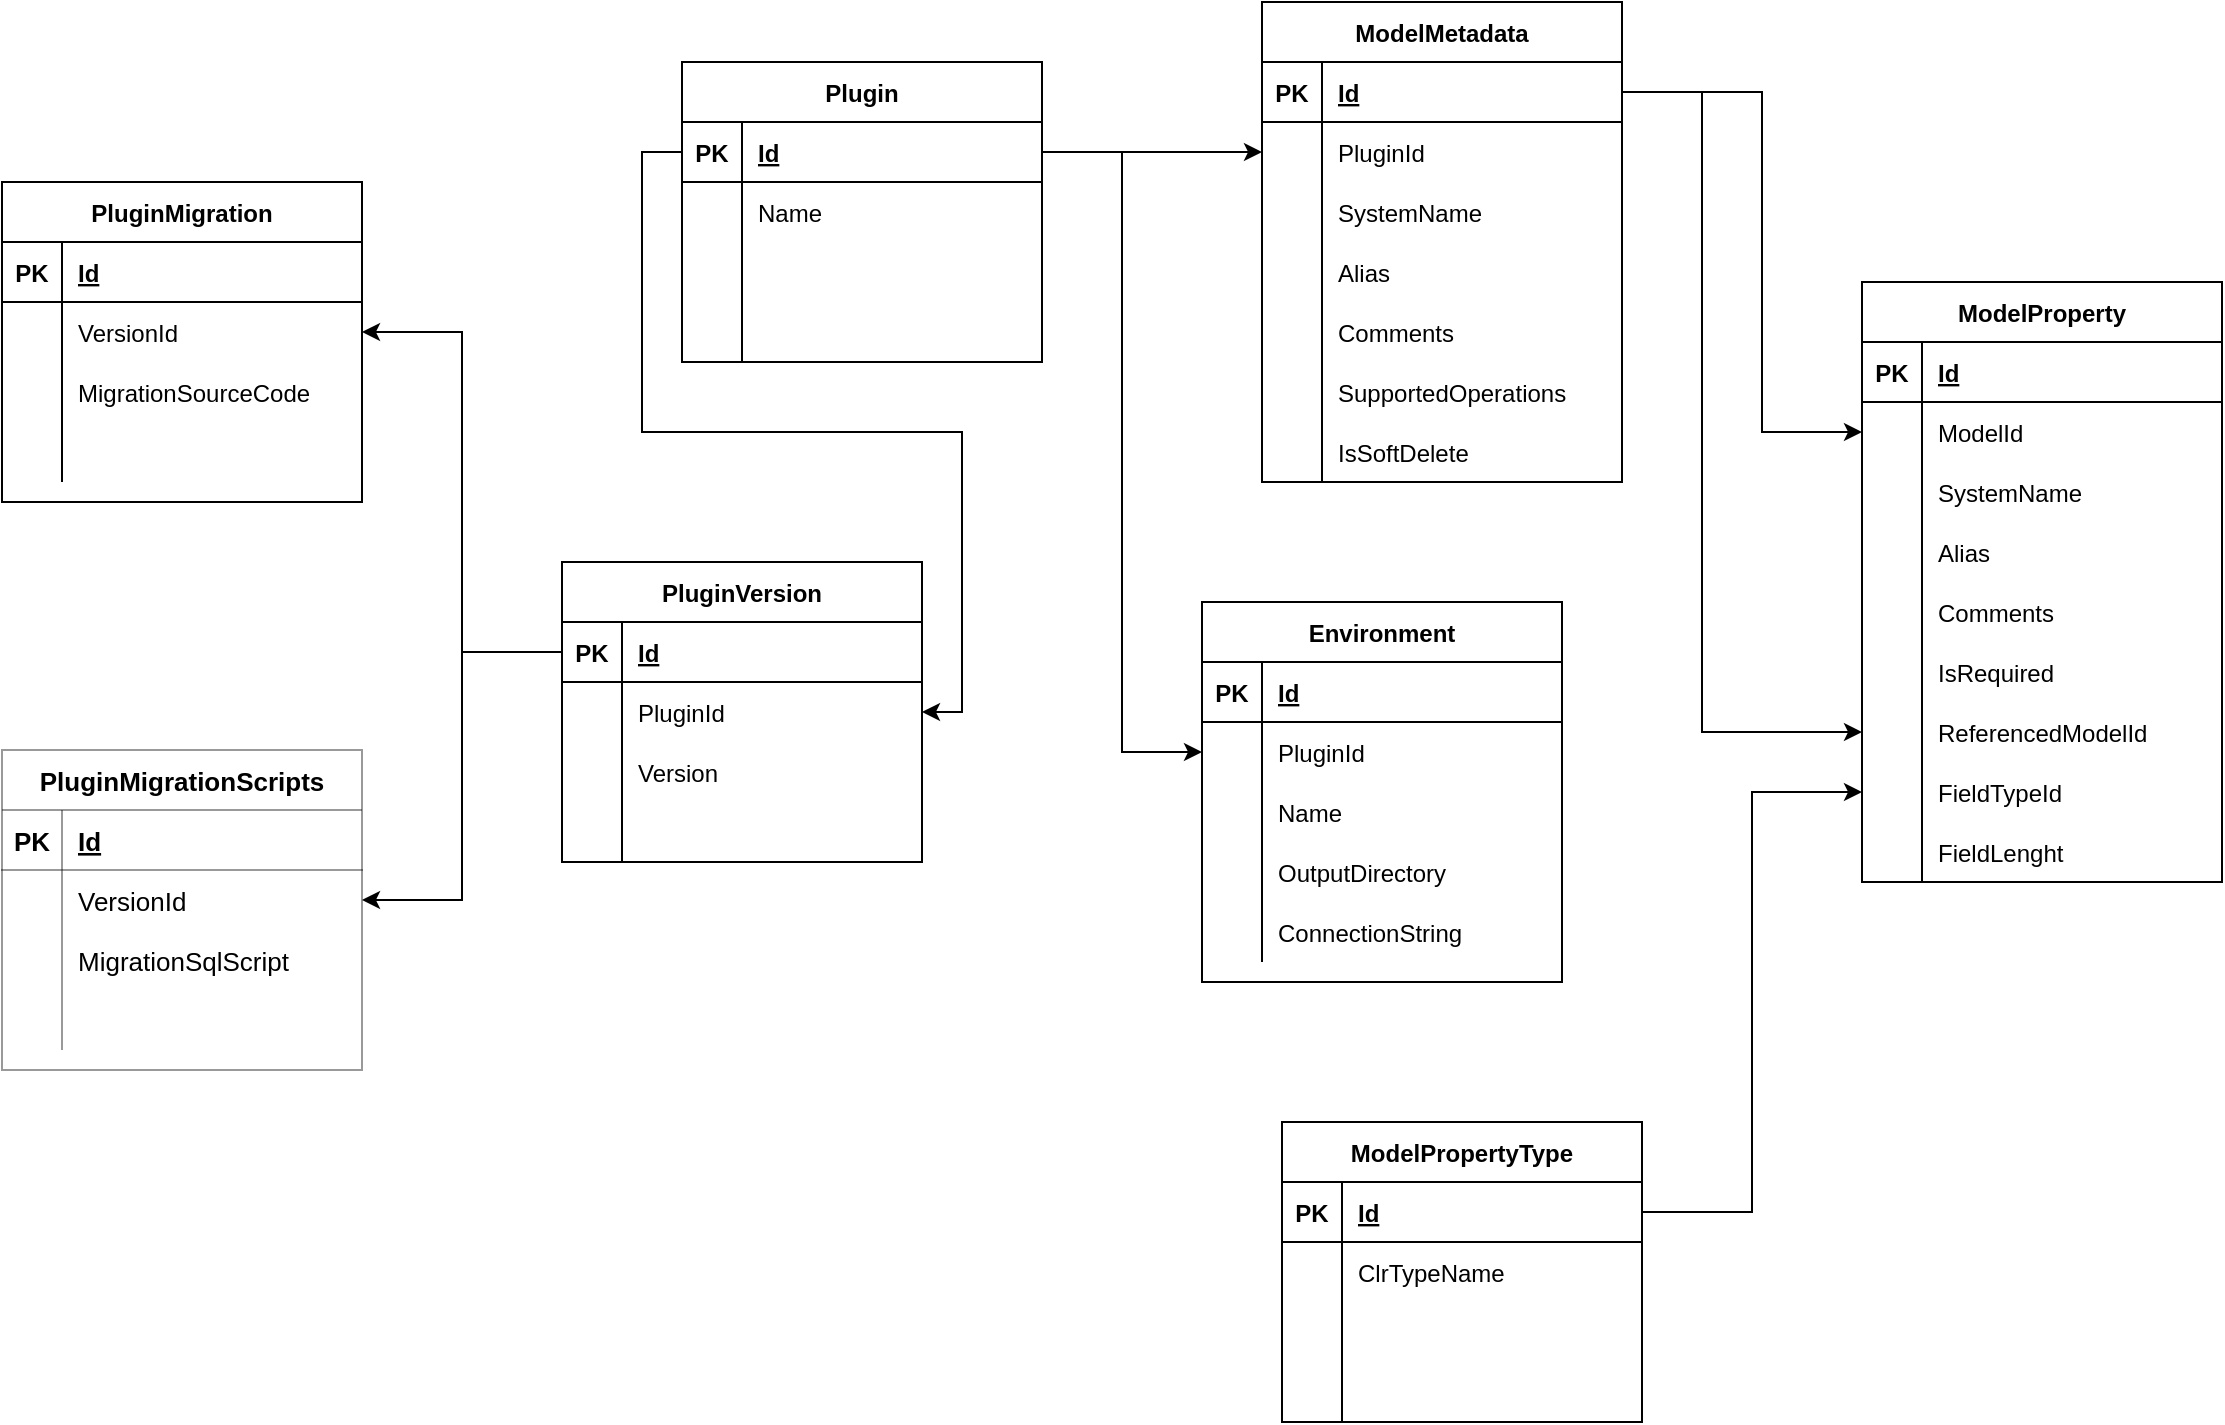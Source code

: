 <mxfile version="20.3.5" type="github" pages="7">
  <diagram id="ENWvGRKm66jdoPPi_Mgj" name="MetadataDB">
    <mxGraphModel dx="1422" dy="762" grid="1" gridSize="10" guides="1" tooltips="1" connect="1" arrows="1" fold="1" page="1" pageScale="1" pageWidth="1169" pageHeight="827" math="0" shadow="0">
      <root>
        <mxCell id="0" />
        <mxCell id="1" parent="0" />
        <mxCell id="-sMg55yq_E413-OcBo4l-1" value="Plugin" style="shape=table;startSize=30;container=1;collapsible=1;childLayout=tableLayout;fixedRows=1;rowLines=0;fontStyle=1;align=center;resizeLast=1;" parent="1" vertex="1">
          <mxGeometry x="360" y="70" width="180" height="150" as="geometry" />
        </mxCell>
        <mxCell id="-sMg55yq_E413-OcBo4l-2" value="" style="shape=tableRow;horizontal=0;startSize=0;swimlaneHead=0;swimlaneBody=0;fillColor=none;collapsible=0;dropTarget=0;points=[[0,0.5],[1,0.5]];portConstraint=eastwest;top=0;left=0;right=0;bottom=1;" parent="-sMg55yq_E413-OcBo4l-1" vertex="1">
          <mxGeometry y="30" width="180" height="30" as="geometry" />
        </mxCell>
        <mxCell id="-sMg55yq_E413-OcBo4l-3" value="PK" style="shape=partialRectangle;connectable=0;fillColor=none;top=0;left=0;bottom=0;right=0;fontStyle=1;overflow=hidden;" parent="-sMg55yq_E413-OcBo4l-2" vertex="1">
          <mxGeometry width="30" height="30" as="geometry">
            <mxRectangle width="30" height="30" as="alternateBounds" />
          </mxGeometry>
        </mxCell>
        <mxCell id="-sMg55yq_E413-OcBo4l-4" value="Id" style="shape=partialRectangle;connectable=0;fillColor=none;top=0;left=0;bottom=0;right=0;align=left;spacingLeft=6;fontStyle=5;overflow=hidden;" parent="-sMg55yq_E413-OcBo4l-2" vertex="1">
          <mxGeometry x="30" width="150" height="30" as="geometry">
            <mxRectangle width="150" height="30" as="alternateBounds" />
          </mxGeometry>
        </mxCell>
        <mxCell id="-sMg55yq_E413-OcBo4l-5" value="" style="shape=tableRow;horizontal=0;startSize=0;swimlaneHead=0;swimlaneBody=0;fillColor=none;collapsible=0;dropTarget=0;points=[[0,0.5],[1,0.5]];portConstraint=eastwest;top=0;left=0;right=0;bottom=0;" parent="-sMg55yq_E413-OcBo4l-1" vertex="1">
          <mxGeometry y="60" width="180" height="30" as="geometry" />
        </mxCell>
        <mxCell id="-sMg55yq_E413-OcBo4l-6" value="" style="shape=partialRectangle;connectable=0;fillColor=none;top=0;left=0;bottom=0;right=0;editable=1;overflow=hidden;" parent="-sMg55yq_E413-OcBo4l-5" vertex="1">
          <mxGeometry width="30" height="30" as="geometry">
            <mxRectangle width="30" height="30" as="alternateBounds" />
          </mxGeometry>
        </mxCell>
        <mxCell id="-sMg55yq_E413-OcBo4l-7" value="Name" style="shape=partialRectangle;connectable=0;fillColor=none;top=0;left=0;bottom=0;right=0;align=left;spacingLeft=6;overflow=hidden;" parent="-sMg55yq_E413-OcBo4l-5" vertex="1">
          <mxGeometry x="30" width="150" height="30" as="geometry">
            <mxRectangle width="150" height="30" as="alternateBounds" />
          </mxGeometry>
        </mxCell>
        <mxCell id="-sMg55yq_E413-OcBo4l-8" value="" style="shape=tableRow;horizontal=0;startSize=0;swimlaneHead=0;swimlaneBody=0;fillColor=none;collapsible=0;dropTarget=0;points=[[0,0.5],[1,0.5]];portConstraint=eastwest;top=0;left=0;right=0;bottom=0;" parent="-sMg55yq_E413-OcBo4l-1" vertex="1">
          <mxGeometry y="90" width="180" height="30" as="geometry" />
        </mxCell>
        <mxCell id="-sMg55yq_E413-OcBo4l-9" value="" style="shape=partialRectangle;connectable=0;fillColor=none;top=0;left=0;bottom=0;right=0;editable=1;overflow=hidden;" parent="-sMg55yq_E413-OcBo4l-8" vertex="1">
          <mxGeometry width="30" height="30" as="geometry">
            <mxRectangle width="30" height="30" as="alternateBounds" />
          </mxGeometry>
        </mxCell>
        <mxCell id="-sMg55yq_E413-OcBo4l-10" value="" style="shape=partialRectangle;connectable=0;fillColor=none;top=0;left=0;bottom=0;right=0;align=left;spacingLeft=6;overflow=hidden;" parent="-sMg55yq_E413-OcBo4l-8" vertex="1">
          <mxGeometry x="30" width="150" height="30" as="geometry">
            <mxRectangle width="150" height="30" as="alternateBounds" />
          </mxGeometry>
        </mxCell>
        <mxCell id="-sMg55yq_E413-OcBo4l-11" value="" style="shape=tableRow;horizontal=0;startSize=0;swimlaneHead=0;swimlaneBody=0;fillColor=none;collapsible=0;dropTarget=0;points=[[0,0.5],[1,0.5]];portConstraint=eastwest;top=0;left=0;right=0;bottom=0;" parent="-sMg55yq_E413-OcBo4l-1" vertex="1">
          <mxGeometry y="120" width="180" height="30" as="geometry" />
        </mxCell>
        <mxCell id="-sMg55yq_E413-OcBo4l-12" value="" style="shape=partialRectangle;connectable=0;fillColor=none;top=0;left=0;bottom=0;right=0;editable=1;overflow=hidden;" parent="-sMg55yq_E413-OcBo4l-11" vertex="1">
          <mxGeometry width="30" height="30" as="geometry">
            <mxRectangle width="30" height="30" as="alternateBounds" />
          </mxGeometry>
        </mxCell>
        <mxCell id="-sMg55yq_E413-OcBo4l-13" value="" style="shape=partialRectangle;connectable=0;fillColor=none;top=0;left=0;bottom=0;right=0;align=left;spacingLeft=6;overflow=hidden;" parent="-sMg55yq_E413-OcBo4l-11" vertex="1">
          <mxGeometry x="30" width="150" height="30" as="geometry">
            <mxRectangle width="150" height="30" as="alternateBounds" />
          </mxGeometry>
        </mxCell>
        <mxCell id="-sMg55yq_E413-OcBo4l-14" value="Environment" style="shape=table;startSize=30;container=1;collapsible=1;childLayout=tableLayout;fixedRows=1;rowLines=0;fontStyle=1;align=center;resizeLast=1;" parent="1" vertex="1">
          <mxGeometry x="620" y="340" width="180" height="190" as="geometry" />
        </mxCell>
        <mxCell id="-sMg55yq_E413-OcBo4l-15" value="" style="shape=tableRow;horizontal=0;startSize=0;swimlaneHead=0;swimlaneBody=0;fillColor=none;collapsible=0;dropTarget=0;points=[[0,0.5],[1,0.5]];portConstraint=eastwest;top=0;left=0;right=0;bottom=1;" parent="-sMg55yq_E413-OcBo4l-14" vertex="1">
          <mxGeometry y="30" width="180" height="30" as="geometry" />
        </mxCell>
        <mxCell id="-sMg55yq_E413-OcBo4l-16" value="PK" style="shape=partialRectangle;connectable=0;fillColor=none;top=0;left=0;bottom=0;right=0;fontStyle=1;overflow=hidden;" parent="-sMg55yq_E413-OcBo4l-15" vertex="1">
          <mxGeometry width="30" height="30" as="geometry">
            <mxRectangle width="30" height="30" as="alternateBounds" />
          </mxGeometry>
        </mxCell>
        <mxCell id="-sMg55yq_E413-OcBo4l-17" value="Id" style="shape=partialRectangle;connectable=0;fillColor=none;top=0;left=0;bottom=0;right=0;align=left;spacingLeft=6;fontStyle=5;overflow=hidden;" parent="-sMg55yq_E413-OcBo4l-15" vertex="1">
          <mxGeometry x="30" width="150" height="30" as="geometry">
            <mxRectangle width="150" height="30" as="alternateBounds" />
          </mxGeometry>
        </mxCell>
        <mxCell id="-sMg55yq_E413-OcBo4l-18" value="" style="shape=tableRow;horizontal=0;startSize=0;swimlaneHead=0;swimlaneBody=0;fillColor=none;collapsible=0;dropTarget=0;points=[[0,0.5],[1,0.5]];portConstraint=eastwest;top=0;left=0;right=0;bottom=0;" parent="-sMg55yq_E413-OcBo4l-14" vertex="1">
          <mxGeometry y="60" width="180" height="30" as="geometry" />
        </mxCell>
        <mxCell id="-sMg55yq_E413-OcBo4l-19" value="" style="shape=partialRectangle;connectable=0;fillColor=none;top=0;left=0;bottom=0;right=0;editable=1;overflow=hidden;" parent="-sMg55yq_E413-OcBo4l-18" vertex="1">
          <mxGeometry width="30" height="30" as="geometry">
            <mxRectangle width="30" height="30" as="alternateBounds" />
          </mxGeometry>
        </mxCell>
        <mxCell id="-sMg55yq_E413-OcBo4l-20" value="PluginId" style="shape=partialRectangle;connectable=0;fillColor=none;top=0;left=0;bottom=0;right=0;align=left;spacingLeft=6;overflow=hidden;" parent="-sMg55yq_E413-OcBo4l-18" vertex="1">
          <mxGeometry x="30" width="150" height="30" as="geometry">
            <mxRectangle width="150" height="30" as="alternateBounds" />
          </mxGeometry>
        </mxCell>
        <mxCell id="-sMg55yq_E413-OcBo4l-21" value="" style="shape=tableRow;horizontal=0;startSize=0;swimlaneHead=0;swimlaneBody=0;fillColor=none;collapsible=0;dropTarget=0;points=[[0,0.5],[1,0.5]];portConstraint=eastwest;top=0;left=0;right=0;bottom=0;" parent="-sMg55yq_E413-OcBo4l-14" vertex="1">
          <mxGeometry y="90" width="180" height="30" as="geometry" />
        </mxCell>
        <mxCell id="-sMg55yq_E413-OcBo4l-22" value="" style="shape=partialRectangle;connectable=0;fillColor=none;top=0;left=0;bottom=0;right=0;editable=1;overflow=hidden;" parent="-sMg55yq_E413-OcBo4l-21" vertex="1">
          <mxGeometry width="30" height="30" as="geometry">
            <mxRectangle width="30" height="30" as="alternateBounds" />
          </mxGeometry>
        </mxCell>
        <mxCell id="-sMg55yq_E413-OcBo4l-23" value="Name" style="shape=partialRectangle;connectable=0;fillColor=none;top=0;left=0;bottom=0;right=0;align=left;spacingLeft=6;overflow=hidden;" parent="-sMg55yq_E413-OcBo4l-21" vertex="1">
          <mxGeometry x="30" width="150" height="30" as="geometry">
            <mxRectangle width="150" height="30" as="alternateBounds" />
          </mxGeometry>
        </mxCell>
        <mxCell id="-sMg55yq_E413-OcBo4l-24" value="" style="shape=tableRow;horizontal=0;startSize=0;swimlaneHead=0;swimlaneBody=0;fillColor=none;collapsible=0;dropTarget=0;points=[[0,0.5],[1,0.5]];portConstraint=eastwest;top=0;left=0;right=0;bottom=0;" parent="-sMg55yq_E413-OcBo4l-14" vertex="1">
          <mxGeometry y="120" width="180" height="30" as="geometry" />
        </mxCell>
        <mxCell id="-sMg55yq_E413-OcBo4l-25" value="" style="shape=partialRectangle;connectable=0;fillColor=none;top=0;left=0;bottom=0;right=0;editable=1;overflow=hidden;" parent="-sMg55yq_E413-OcBo4l-24" vertex="1">
          <mxGeometry width="30" height="30" as="geometry">
            <mxRectangle width="30" height="30" as="alternateBounds" />
          </mxGeometry>
        </mxCell>
        <mxCell id="-sMg55yq_E413-OcBo4l-26" value="OutputDirectory" style="shape=partialRectangle;connectable=0;fillColor=none;top=0;left=0;bottom=0;right=0;align=left;spacingLeft=6;overflow=hidden;" parent="-sMg55yq_E413-OcBo4l-24" vertex="1">
          <mxGeometry x="30" width="150" height="30" as="geometry">
            <mxRectangle width="150" height="30" as="alternateBounds" />
          </mxGeometry>
        </mxCell>
        <mxCell id="2RQlWxxqSWTfRUHXWIWC-4" value="" style="shape=tableRow;horizontal=0;startSize=0;swimlaneHead=0;swimlaneBody=0;fillColor=none;collapsible=0;dropTarget=0;points=[[0,0.5],[1,0.5]];portConstraint=eastwest;top=0;left=0;right=0;bottom=0;" parent="-sMg55yq_E413-OcBo4l-14" vertex="1">
          <mxGeometry y="150" width="180" height="30" as="geometry" />
        </mxCell>
        <mxCell id="2RQlWxxqSWTfRUHXWIWC-5" value="" style="shape=partialRectangle;connectable=0;fillColor=none;top=0;left=0;bottom=0;right=0;editable=1;overflow=hidden;" parent="2RQlWxxqSWTfRUHXWIWC-4" vertex="1">
          <mxGeometry width="30" height="30" as="geometry">
            <mxRectangle width="30" height="30" as="alternateBounds" />
          </mxGeometry>
        </mxCell>
        <mxCell id="2RQlWxxqSWTfRUHXWIWC-6" value="ConnectionString" style="shape=partialRectangle;connectable=0;fillColor=none;top=0;left=0;bottom=0;right=0;align=left;spacingLeft=6;overflow=hidden;" parent="2RQlWxxqSWTfRUHXWIWC-4" vertex="1">
          <mxGeometry x="30" width="150" height="30" as="geometry">
            <mxRectangle width="150" height="30" as="alternateBounds" />
          </mxGeometry>
        </mxCell>
        <mxCell id="-sMg55yq_E413-OcBo4l-27" style="edgeStyle=orthogonalEdgeStyle;rounded=0;orthogonalLoop=1;jettySize=auto;html=1;" parent="1" source="-sMg55yq_E413-OcBo4l-2" target="-sMg55yq_E413-OcBo4l-18" edge="1">
          <mxGeometry relative="1" as="geometry" />
        </mxCell>
        <mxCell id="-sMg55yq_E413-OcBo4l-67" value="" style="edgeStyle=orthogonalEdgeStyle;rounded=0;orthogonalLoop=1;jettySize=auto;html=1;" parent="1" source="-sMg55yq_E413-OcBo4l-29" target="-sMg55yq_E413-OcBo4l-52" edge="1">
          <mxGeometry relative="1" as="geometry">
            <Array as="points">
              <mxPoint x="900" y="85" />
              <mxPoint x="900" y="255" />
            </Array>
          </mxGeometry>
        </mxCell>
        <mxCell id="-sMg55yq_E413-OcBo4l-28" value="ModelMetadata" style="shape=table;startSize=30;container=1;collapsible=1;childLayout=tableLayout;fixedRows=1;rowLines=0;fontStyle=1;align=center;resizeLast=1;" parent="1" vertex="1">
          <mxGeometry x="650" y="40" width="180" height="240" as="geometry" />
        </mxCell>
        <mxCell id="-sMg55yq_E413-OcBo4l-29" value="" style="shape=tableRow;horizontal=0;startSize=0;swimlaneHead=0;swimlaneBody=0;fillColor=none;collapsible=0;dropTarget=0;points=[[0,0.5],[1,0.5]];portConstraint=eastwest;top=0;left=0;right=0;bottom=1;" parent="-sMg55yq_E413-OcBo4l-28" vertex="1">
          <mxGeometry y="30" width="180" height="30" as="geometry" />
        </mxCell>
        <mxCell id="-sMg55yq_E413-OcBo4l-30" value="PK" style="shape=partialRectangle;connectable=0;fillColor=none;top=0;left=0;bottom=0;right=0;fontStyle=1;overflow=hidden;" parent="-sMg55yq_E413-OcBo4l-29" vertex="1">
          <mxGeometry width="30" height="30" as="geometry">
            <mxRectangle width="30" height="30" as="alternateBounds" />
          </mxGeometry>
        </mxCell>
        <mxCell id="-sMg55yq_E413-OcBo4l-31" value="Id" style="shape=partialRectangle;connectable=0;fillColor=none;top=0;left=0;bottom=0;right=0;align=left;spacingLeft=6;fontStyle=5;overflow=hidden;" parent="-sMg55yq_E413-OcBo4l-29" vertex="1">
          <mxGeometry x="30" width="150" height="30" as="geometry">
            <mxRectangle width="150" height="30" as="alternateBounds" />
          </mxGeometry>
        </mxCell>
        <mxCell id="-sMg55yq_E413-OcBo4l-44" value="" style="shape=tableRow;horizontal=0;startSize=0;swimlaneHead=0;swimlaneBody=0;fillColor=none;collapsible=0;dropTarget=0;points=[[0,0.5],[1,0.5]];portConstraint=eastwest;top=0;left=0;right=0;bottom=0;" parent="-sMg55yq_E413-OcBo4l-28" vertex="1">
          <mxGeometry y="60" width="180" height="30" as="geometry" />
        </mxCell>
        <mxCell id="-sMg55yq_E413-OcBo4l-45" value="" style="shape=partialRectangle;connectable=0;fillColor=none;top=0;left=0;bottom=0;right=0;editable=1;overflow=hidden;" parent="-sMg55yq_E413-OcBo4l-44" vertex="1">
          <mxGeometry width="30" height="30" as="geometry">
            <mxRectangle width="30" height="30" as="alternateBounds" />
          </mxGeometry>
        </mxCell>
        <mxCell id="-sMg55yq_E413-OcBo4l-46" value="PluginId" style="shape=partialRectangle;connectable=0;fillColor=none;top=0;left=0;bottom=0;right=0;align=left;spacingLeft=6;overflow=hidden;" parent="-sMg55yq_E413-OcBo4l-44" vertex="1">
          <mxGeometry x="30" width="150" height="30" as="geometry">
            <mxRectangle width="150" height="30" as="alternateBounds" />
          </mxGeometry>
        </mxCell>
        <mxCell id="-sMg55yq_E413-OcBo4l-32" value="" style="shape=tableRow;horizontal=0;startSize=0;swimlaneHead=0;swimlaneBody=0;fillColor=none;collapsible=0;dropTarget=0;points=[[0,0.5],[1,0.5]];portConstraint=eastwest;top=0;left=0;right=0;bottom=0;" parent="-sMg55yq_E413-OcBo4l-28" vertex="1">
          <mxGeometry y="90" width="180" height="30" as="geometry" />
        </mxCell>
        <mxCell id="-sMg55yq_E413-OcBo4l-33" value="" style="shape=partialRectangle;connectable=0;fillColor=none;top=0;left=0;bottom=0;right=0;editable=1;overflow=hidden;" parent="-sMg55yq_E413-OcBo4l-32" vertex="1">
          <mxGeometry width="30" height="30" as="geometry">
            <mxRectangle width="30" height="30" as="alternateBounds" />
          </mxGeometry>
        </mxCell>
        <mxCell id="-sMg55yq_E413-OcBo4l-34" value="SystemName" style="shape=partialRectangle;connectable=0;fillColor=none;top=0;left=0;bottom=0;right=0;align=left;spacingLeft=6;overflow=hidden;" parent="-sMg55yq_E413-OcBo4l-32" vertex="1">
          <mxGeometry x="30" width="150" height="30" as="geometry">
            <mxRectangle width="150" height="30" as="alternateBounds" />
          </mxGeometry>
        </mxCell>
        <mxCell id="-sMg55yq_E413-OcBo4l-35" value="" style="shape=tableRow;horizontal=0;startSize=0;swimlaneHead=0;swimlaneBody=0;fillColor=none;collapsible=0;dropTarget=0;points=[[0,0.5],[1,0.5]];portConstraint=eastwest;top=0;left=0;right=0;bottom=0;" parent="-sMg55yq_E413-OcBo4l-28" vertex="1">
          <mxGeometry y="120" width="180" height="30" as="geometry" />
        </mxCell>
        <mxCell id="-sMg55yq_E413-OcBo4l-36" value="" style="shape=partialRectangle;connectable=0;fillColor=none;top=0;left=0;bottom=0;right=0;editable=1;overflow=hidden;" parent="-sMg55yq_E413-OcBo4l-35" vertex="1">
          <mxGeometry width="30" height="30" as="geometry">
            <mxRectangle width="30" height="30" as="alternateBounds" />
          </mxGeometry>
        </mxCell>
        <mxCell id="-sMg55yq_E413-OcBo4l-37" value="Alias" style="shape=partialRectangle;connectable=0;fillColor=none;top=0;left=0;bottom=0;right=0;align=left;spacingLeft=6;overflow=hidden;" parent="-sMg55yq_E413-OcBo4l-35" vertex="1">
          <mxGeometry x="30" width="150" height="30" as="geometry">
            <mxRectangle width="150" height="30" as="alternateBounds" />
          </mxGeometry>
        </mxCell>
        <mxCell id="-sMg55yq_E413-OcBo4l-41" value="" style="shape=tableRow;horizontal=0;startSize=0;swimlaneHead=0;swimlaneBody=0;fillColor=none;collapsible=0;dropTarget=0;points=[[0,0.5],[1,0.5]];portConstraint=eastwest;top=0;left=0;right=0;bottom=0;" parent="-sMg55yq_E413-OcBo4l-28" vertex="1">
          <mxGeometry y="150" width="180" height="30" as="geometry" />
        </mxCell>
        <mxCell id="-sMg55yq_E413-OcBo4l-42" value="" style="shape=partialRectangle;connectable=0;fillColor=none;top=0;left=0;bottom=0;right=0;editable=1;overflow=hidden;" parent="-sMg55yq_E413-OcBo4l-41" vertex="1">
          <mxGeometry width="30" height="30" as="geometry">
            <mxRectangle width="30" height="30" as="alternateBounds" />
          </mxGeometry>
        </mxCell>
        <mxCell id="-sMg55yq_E413-OcBo4l-43" value="Comments" style="shape=partialRectangle;connectable=0;fillColor=none;top=0;left=0;bottom=0;right=0;align=left;spacingLeft=6;overflow=hidden;" parent="-sMg55yq_E413-OcBo4l-41" vertex="1">
          <mxGeometry x="30" width="150" height="30" as="geometry">
            <mxRectangle width="150" height="30" as="alternateBounds" />
          </mxGeometry>
        </mxCell>
        <mxCell id="-sMg55yq_E413-OcBo4l-38" value="" style="shape=tableRow;horizontal=0;startSize=0;swimlaneHead=0;swimlaneBody=0;fillColor=none;collapsible=0;dropTarget=0;points=[[0,0.5],[1,0.5]];portConstraint=eastwest;top=0;left=0;right=0;bottom=0;" parent="-sMg55yq_E413-OcBo4l-28" vertex="1">
          <mxGeometry y="180" width="180" height="30" as="geometry" />
        </mxCell>
        <mxCell id="-sMg55yq_E413-OcBo4l-39" value="" style="shape=partialRectangle;connectable=0;fillColor=none;top=0;left=0;bottom=0;right=0;editable=1;overflow=hidden;" parent="-sMg55yq_E413-OcBo4l-38" vertex="1">
          <mxGeometry width="30" height="30" as="geometry">
            <mxRectangle width="30" height="30" as="alternateBounds" />
          </mxGeometry>
        </mxCell>
        <mxCell id="-sMg55yq_E413-OcBo4l-40" value="SupportedOperations" style="shape=partialRectangle;connectable=0;fillColor=none;top=0;left=0;bottom=0;right=0;align=left;spacingLeft=6;overflow=hidden;" parent="-sMg55yq_E413-OcBo4l-38" vertex="1">
          <mxGeometry x="30" width="150" height="30" as="geometry">
            <mxRectangle width="150" height="30" as="alternateBounds" />
          </mxGeometry>
        </mxCell>
        <mxCell id="2RQlWxxqSWTfRUHXWIWC-1" value="" style="shape=tableRow;horizontal=0;startSize=0;swimlaneHead=0;swimlaneBody=0;fillColor=none;collapsible=0;dropTarget=0;points=[[0,0.5],[1,0.5]];portConstraint=eastwest;top=0;left=0;right=0;bottom=0;" parent="-sMg55yq_E413-OcBo4l-28" vertex="1">
          <mxGeometry y="210" width="180" height="30" as="geometry" />
        </mxCell>
        <mxCell id="2RQlWxxqSWTfRUHXWIWC-2" value="" style="shape=partialRectangle;connectable=0;fillColor=none;top=0;left=0;bottom=0;right=0;editable=1;overflow=hidden;" parent="2RQlWxxqSWTfRUHXWIWC-1" vertex="1">
          <mxGeometry width="30" height="30" as="geometry">
            <mxRectangle width="30" height="30" as="alternateBounds" />
          </mxGeometry>
        </mxCell>
        <mxCell id="2RQlWxxqSWTfRUHXWIWC-3" value="IsSoftDelete" style="shape=partialRectangle;connectable=0;fillColor=none;top=0;left=0;bottom=0;right=0;align=left;spacingLeft=6;overflow=hidden;" parent="2RQlWxxqSWTfRUHXWIWC-1" vertex="1">
          <mxGeometry x="30" width="150" height="30" as="geometry">
            <mxRectangle width="150" height="30" as="alternateBounds" />
          </mxGeometry>
        </mxCell>
        <mxCell id="-sMg55yq_E413-OcBo4l-47" style="edgeStyle=orthogonalEdgeStyle;rounded=0;orthogonalLoop=1;jettySize=auto;html=1;" parent="1" source="-sMg55yq_E413-OcBo4l-2" target="-sMg55yq_E413-OcBo4l-44" edge="1">
          <mxGeometry relative="1" as="geometry" />
        </mxCell>
        <mxCell id="-sMg55yq_E413-OcBo4l-48" value="ModelProperty" style="shape=table;startSize=30;container=1;collapsible=1;childLayout=tableLayout;fixedRows=1;rowLines=0;fontStyle=1;align=center;resizeLast=1;" parent="1" vertex="1">
          <mxGeometry x="950" y="180" width="180" height="300" as="geometry" />
        </mxCell>
        <mxCell id="-sMg55yq_E413-OcBo4l-49" value="" style="shape=tableRow;horizontal=0;startSize=0;swimlaneHead=0;swimlaneBody=0;fillColor=none;collapsible=0;dropTarget=0;points=[[0,0.5],[1,0.5]];portConstraint=eastwest;top=0;left=0;right=0;bottom=1;" parent="-sMg55yq_E413-OcBo4l-48" vertex="1">
          <mxGeometry y="30" width="180" height="30" as="geometry" />
        </mxCell>
        <mxCell id="-sMg55yq_E413-OcBo4l-50" value="PK" style="shape=partialRectangle;connectable=0;fillColor=none;top=0;left=0;bottom=0;right=0;fontStyle=1;overflow=hidden;" parent="-sMg55yq_E413-OcBo4l-49" vertex="1">
          <mxGeometry width="30" height="30" as="geometry">
            <mxRectangle width="30" height="30" as="alternateBounds" />
          </mxGeometry>
        </mxCell>
        <mxCell id="-sMg55yq_E413-OcBo4l-51" value="Id" style="shape=partialRectangle;connectable=0;fillColor=none;top=0;left=0;bottom=0;right=0;align=left;spacingLeft=6;fontStyle=5;overflow=hidden;" parent="-sMg55yq_E413-OcBo4l-49" vertex="1">
          <mxGeometry x="30" width="150" height="30" as="geometry">
            <mxRectangle width="150" height="30" as="alternateBounds" />
          </mxGeometry>
        </mxCell>
        <mxCell id="-sMg55yq_E413-OcBo4l-52" value="" style="shape=tableRow;horizontal=0;startSize=0;swimlaneHead=0;swimlaneBody=0;fillColor=none;collapsible=0;dropTarget=0;points=[[0,0.5],[1,0.5]];portConstraint=eastwest;top=0;left=0;right=0;bottom=0;" parent="-sMg55yq_E413-OcBo4l-48" vertex="1">
          <mxGeometry y="60" width="180" height="30" as="geometry" />
        </mxCell>
        <mxCell id="-sMg55yq_E413-OcBo4l-53" value="" style="shape=partialRectangle;connectable=0;fillColor=none;top=0;left=0;bottom=0;right=0;editable=1;overflow=hidden;" parent="-sMg55yq_E413-OcBo4l-52" vertex="1">
          <mxGeometry width="30" height="30" as="geometry">
            <mxRectangle width="30" height="30" as="alternateBounds" />
          </mxGeometry>
        </mxCell>
        <mxCell id="-sMg55yq_E413-OcBo4l-54" value="ModelId" style="shape=partialRectangle;connectable=0;fillColor=none;top=0;left=0;bottom=0;right=0;align=left;spacingLeft=6;overflow=hidden;" parent="-sMg55yq_E413-OcBo4l-52" vertex="1">
          <mxGeometry x="30" width="150" height="30" as="geometry">
            <mxRectangle width="150" height="30" as="alternateBounds" />
          </mxGeometry>
        </mxCell>
        <mxCell id="-sMg55yq_E413-OcBo4l-68" value="" style="shape=tableRow;horizontal=0;startSize=0;swimlaneHead=0;swimlaneBody=0;fillColor=none;collapsible=0;dropTarget=0;points=[[0,0.5],[1,0.5]];portConstraint=eastwest;top=0;left=0;right=0;bottom=0;" parent="-sMg55yq_E413-OcBo4l-48" vertex="1">
          <mxGeometry y="90" width="180" height="30" as="geometry" />
        </mxCell>
        <mxCell id="-sMg55yq_E413-OcBo4l-69" value="" style="shape=partialRectangle;connectable=0;fillColor=none;top=0;left=0;bottom=0;right=0;editable=1;overflow=hidden;" parent="-sMg55yq_E413-OcBo4l-68" vertex="1">
          <mxGeometry width="30" height="30" as="geometry">
            <mxRectangle width="30" height="30" as="alternateBounds" />
          </mxGeometry>
        </mxCell>
        <mxCell id="-sMg55yq_E413-OcBo4l-70" value="SystemName" style="shape=partialRectangle;connectable=0;fillColor=none;top=0;left=0;bottom=0;right=0;align=left;spacingLeft=6;overflow=hidden;" parent="-sMg55yq_E413-OcBo4l-68" vertex="1">
          <mxGeometry x="30" width="150" height="30" as="geometry">
            <mxRectangle width="150" height="30" as="alternateBounds" />
          </mxGeometry>
        </mxCell>
        <mxCell id="-sMg55yq_E413-OcBo4l-55" value="" style="shape=tableRow;horizontal=0;startSize=0;swimlaneHead=0;swimlaneBody=0;fillColor=none;collapsible=0;dropTarget=0;points=[[0,0.5],[1,0.5]];portConstraint=eastwest;top=0;left=0;right=0;bottom=0;" parent="-sMg55yq_E413-OcBo4l-48" vertex="1">
          <mxGeometry y="120" width="180" height="30" as="geometry" />
        </mxCell>
        <mxCell id="-sMg55yq_E413-OcBo4l-56" value="" style="shape=partialRectangle;connectable=0;fillColor=none;top=0;left=0;bottom=0;right=0;editable=1;overflow=hidden;" parent="-sMg55yq_E413-OcBo4l-55" vertex="1">
          <mxGeometry width="30" height="30" as="geometry">
            <mxRectangle width="30" height="30" as="alternateBounds" />
          </mxGeometry>
        </mxCell>
        <mxCell id="-sMg55yq_E413-OcBo4l-57" value="Alias" style="shape=partialRectangle;connectable=0;fillColor=none;top=0;left=0;bottom=0;right=0;align=left;spacingLeft=6;overflow=hidden;" parent="-sMg55yq_E413-OcBo4l-55" vertex="1">
          <mxGeometry x="30" width="150" height="30" as="geometry">
            <mxRectangle width="150" height="30" as="alternateBounds" />
          </mxGeometry>
        </mxCell>
        <mxCell id="pt1gHQ7T1ihGLbBRqfMP-3" value="" style="shape=tableRow;horizontal=0;startSize=0;swimlaneHead=0;swimlaneBody=0;fillColor=none;collapsible=0;dropTarget=0;points=[[0,0.5],[1,0.5]];portConstraint=eastwest;top=0;left=0;right=0;bottom=0;" parent="-sMg55yq_E413-OcBo4l-48" vertex="1">
          <mxGeometry y="150" width="180" height="30" as="geometry" />
        </mxCell>
        <mxCell id="pt1gHQ7T1ihGLbBRqfMP-4" value="" style="shape=partialRectangle;connectable=0;fillColor=none;top=0;left=0;bottom=0;right=0;editable=1;overflow=hidden;" parent="pt1gHQ7T1ihGLbBRqfMP-3" vertex="1">
          <mxGeometry width="30" height="30" as="geometry">
            <mxRectangle width="30" height="30" as="alternateBounds" />
          </mxGeometry>
        </mxCell>
        <mxCell id="pt1gHQ7T1ihGLbBRqfMP-5" value="Comments" style="shape=partialRectangle;connectable=0;fillColor=none;top=0;left=0;bottom=0;right=0;align=left;spacingLeft=6;overflow=hidden;" parent="pt1gHQ7T1ihGLbBRqfMP-3" vertex="1">
          <mxGeometry x="30" width="150" height="30" as="geometry">
            <mxRectangle width="150" height="30" as="alternateBounds" />
          </mxGeometry>
        </mxCell>
        <mxCell id="-sMg55yq_E413-OcBo4l-58" value="" style="shape=tableRow;horizontal=0;startSize=0;swimlaneHead=0;swimlaneBody=0;fillColor=none;collapsible=0;dropTarget=0;points=[[0,0.5],[1,0.5]];portConstraint=eastwest;top=0;left=0;right=0;bottom=0;" parent="-sMg55yq_E413-OcBo4l-48" vertex="1">
          <mxGeometry y="180" width="180" height="30" as="geometry" />
        </mxCell>
        <mxCell id="-sMg55yq_E413-OcBo4l-59" value="" style="shape=partialRectangle;connectable=0;fillColor=none;top=0;left=0;bottom=0;right=0;editable=1;overflow=hidden;" parent="-sMg55yq_E413-OcBo4l-58" vertex="1">
          <mxGeometry width="30" height="30" as="geometry">
            <mxRectangle width="30" height="30" as="alternateBounds" />
          </mxGeometry>
        </mxCell>
        <mxCell id="-sMg55yq_E413-OcBo4l-60" value="IsRequired" style="shape=partialRectangle;connectable=0;fillColor=none;top=0;left=0;bottom=0;right=0;align=left;spacingLeft=6;overflow=hidden;" parent="-sMg55yq_E413-OcBo4l-58" vertex="1">
          <mxGeometry x="30" width="150" height="30" as="geometry">
            <mxRectangle width="150" height="30" as="alternateBounds" />
          </mxGeometry>
        </mxCell>
        <mxCell id="-sMg55yq_E413-OcBo4l-85" value="" style="shape=tableRow;horizontal=0;startSize=0;swimlaneHead=0;swimlaneBody=0;fillColor=none;collapsible=0;dropTarget=0;points=[[0,0.5],[1,0.5]];portConstraint=eastwest;top=0;left=0;right=0;bottom=0;" parent="-sMg55yq_E413-OcBo4l-48" vertex="1">
          <mxGeometry y="210" width="180" height="30" as="geometry" />
        </mxCell>
        <mxCell id="-sMg55yq_E413-OcBo4l-86" value="" style="shape=partialRectangle;connectable=0;fillColor=none;top=0;left=0;bottom=0;right=0;editable=1;overflow=hidden;" parent="-sMg55yq_E413-OcBo4l-85" vertex="1">
          <mxGeometry width="30" height="30" as="geometry">
            <mxRectangle width="30" height="30" as="alternateBounds" />
          </mxGeometry>
        </mxCell>
        <mxCell id="-sMg55yq_E413-OcBo4l-87" value="ReferencedModelId" style="shape=partialRectangle;connectable=0;fillColor=none;top=0;left=0;bottom=0;right=0;align=left;spacingLeft=6;overflow=hidden;" parent="-sMg55yq_E413-OcBo4l-85" vertex="1">
          <mxGeometry x="30" width="150" height="30" as="geometry">
            <mxRectangle width="150" height="30" as="alternateBounds" />
          </mxGeometry>
        </mxCell>
        <mxCell id="-sMg55yq_E413-OcBo4l-61" value="" style="shape=tableRow;horizontal=0;startSize=0;swimlaneHead=0;swimlaneBody=0;fillColor=none;collapsible=0;dropTarget=0;points=[[0,0.5],[1,0.5]];portConstraint=eastwest;top=0;left=0;right=0;bottom=0;" parent="-sMg55yq_E413-OcBo4l-48" vertex="1">
          <mxGeometry y="240" width="180" height="30" as="geometry" />
        </mxCell>
        <mxCell id="-sMg55yq_E413-OcBo4l-62" value="" style="shape=partialRectangle;connectable=0;fillColor=none;top=0;left=0;bottom=0;right=0;editable=1;overflow=hidden;" parent="-sMg55yq_E413-OcBo4l-61" vertex="1">
          <mxGeometry width="30" height="30" as="geometry">
            <mxRectangle width="30" height="30" as="alternateBounds" />
          </mxGeometry>
        </mxCell>
        <mxCell id="-sMg55yq_E413-OcBo4l-63" value="FieldTypeId" style="shape=partialRectangle;connectable=0;fillColor=none;top=0;left=0;bottom=0;right=0;align=left;spacingLeft=6;overflow=hidden;" parent="-sMg55yq_E413-OcBo4l-61" vertex="1">
          <mxGeometry x="30" width="150" height="30" as="geometry">
            <mxRectangle width="150" height="30" as="alternateBounds" />
          </mxGeometry>
        </mxCell>
        <mxCell id="-sMg55yq_E413-OcBo4l-64" value="" style="shape=tableRow;horizontal=0;startSize=0;swimlaneHead=0;swimlaneBody=0;fillColor=none;collapsible=0;dropTarget=0;points=[[0,0.5],[1,0.5]];portConstraint=eastwest;top=0;left=0;right=0;bottom=0;" parent="-sMg55yq_E413-OcBo4l-48" vertex="1">
          <mxGeometry y="270" width="180" height="30" as="geometry" />
        </mxCell>
        <mxCell id="-sMg55yq_E413-OcBo4l-65" value="" style="shape=partialRectangle;connectable=0;fillColor=none;top=0;left=0;bottom=0;right=0;editable=1;overflow=hidden;" parent="-sMg55yq_E413-OcBo4l-64" vertex="1">
          <mxGeometry width="30" height="30" as="geometry">
            <mxRectangle width="30" height="30" as="alternateBounds" />
          </mxGeometry>
        </mxCell>
        <mxCell id="-sMg55yq_E413-OcBo4l-66" value="FieldLenght" style="shape=partialRectangle;connectable=0;fillColor=none;top=0;left=0;bottom=0;right=0;align=left;spacingLeft=6;overflow=hidden;" parent="-sMg55yq_E413-OcBo4l-64" vertex="1">
          <mxGeometry x="30" width="150" height="30" as="geometry">
            <mxRectangle width="150" height="30" as="alternateBounds" />
          </mxGeometry>
        </mxCell>
        <mxCell id="-sMg55yq_E413-OcBo4l-71" value="ModelPropertyType" style="shape=table;startSize=30;container=1;collapsible=1;childLayout=tableLayout;fixedRows=1;rowLines=0;fontStyle=1;align=center;resizeLast=1;" parent="1" vertex="1">
          <mxGeometry x="660" y="600" width="180" height="150" as="geometry" />
        </mxCell>
        <mxCell id="-sMg55yq_E413-OcBo4l-72" value="" style="shape=tableRow;horizontal=0;startSize=0;swimlaneHead=0;swimlaneBody=0;fillColor=none;collapsible=0;dropTarget=0;points=[[0,0.5],[1,0.5]];portConstraint=eastwest;top=0;left=0;right=0;bottom=1;" parent="-sMg55yq_E413-OcBo4l-71" vertex="1">
          <mxGeometry y="30" width="180" height="30" as="geometry" />
        </mxCell>
        <mxCell id="-sMg55yq_E413-OcBo4l-73" value="PK" style="shape=partialRectangle;connectable=0;fillColor=none;top=0;left=0;bottom=0;right=0;fontStyle=1;overflow=hidden;" parent="-sMg55yq_E413-OcBo4l-72" vertex="1">
          <mxGeometry width="30" height="30" as="geometry">
            <mxRectangle width="30" height="30" as="alternateBounds" />
          </mxGeometry>
        </mxCell>
        <mxCell id="-sMg55yq_E413-OcBo4l-74" value="Id" style="shape=partialRectangle;connectable=0;fillColor=none;top=0;left=0;bottom=0;right=0;align=left;spacingLeft=6;fontStyle=5;overflow=hidden;" parent="-sMg55yq_E413-OcBo4l-72" vertex="1">
          <mxGeometry x="30" width="150" height="30" as="geometry">
            <mxRectangle width="150" height="30" as="alternateBounds" />
          </mxGeometry>
        </mxCell>
        <mxCell id="-sMg55yq_E413-OcBo4l-75" value="" style="shape=tableRow;horizontal=0;startSize=0;swimlaneHead=0;swimlaneBody=0;fillColor=none;collapsible=0;dropTarget=0;points=[[0,0.5],[1,0.5]];portConstraint=eastwest;top=0;left=0;right=0;bottom=0;" parent="-sMg55yq_E413-OcBo4l-71" vertex="1">
          <mxGeometry y="60" width="180" height="30" as="geometry" />
        </mxCell>
        <mxCell id="-sMg55yq_E413-OcBo4l-76" value="" style="shape=partialRectangle;connectable=0;fillColor=none;top=0;left=0;bottom=0;right=0;editable=1;overflow=hidden;" parent="-sMg55yq_E413-OcBo4l-75" vertex="1">
          <mxGeometry width="30" height="30" as="geometry">
            <mxRectangle width="30" height="30" as="alternateBounds" />
          </mxGeometry>
        </mxCell>
        <mxCell id="-sMg55yq_E413-OcBo4l-77" value="ClrTypeName" style="shape=partialRectangle;connectable=0;fillColor=none;top=0;left=0;bottom=0;right=0;align=left;spacingLeft=6;overflow=hidden;" parent="-sMg55yq_E413-OcBo4l-75" vertex="1">
          <mxGeometry x="30" width="150" height="30" as="geometry">
            <mxRectangle width="150" height="30" as="alternateBounds" />
          </mxGeometry>
        </mxCell>
        <mxCell id="-sMg55yq_E413-OcBo4l-78" value="" style="shape=tableRow;horizontal=0;startSize=0;swimlaneHead=0;swimlaneBody=0;fillColor=none;collapsible=0;dropTarget=0;points=[[0,0.5],[1,0.5]];portConstraint=eastwest;top=0;left=0;right=0;bottom=0;" parent="-sMg55yq_E413-OcBo4l-71" vertex="1">
          <mxGeometry y="90" width="180" height="30" as="geometry" />
        </mxCell>
        <mxCell id="-sMg55yq_E413-OcBo4l-79" value="" style="shape=partialRectangle;connectable=0;fillColor=none;top=0;left=0;bottom=0;right=0;editable=1;overflow=hidden;" parent="-sMg55yq_E413-OcBo4l-78" vertex="1">
          <mxGeometry width="30" height="30" as="geometry">
            <mxRectangle width="30" height="30" as="alternateBounds" />
          </mxGeometry>
        </mxCell>
        <mxCell id="-sMg55yq_E413-OcBo4l-80" value="" style="shape=partialRectangle;connectable=0;fillColor=none;top=0;left=0;bottom=0;right=0;align=left;spacingLeft=6;overflow=hidden;" parent="-sMg55yq_E413-OcBo4l-78" vertex="1">
          <mxGeometry x="30" width="150" height="30" as="geometry">
            <mxRectangle width="150" height="30" as="alternateBounds" />
          </mxGeometry>
        </mxCell>
        <mxCell id="-sMg55yq_E413-OcBo4l-81" value="" style="shape=tableRow;horizontal=0;startSize=0;swimlaneHead=0;swimlaneBody=0;fillColor=none;collapsible=0;dropTarget=0;points=[[0,0.5],[1,0.5]];portConstraint=eastwest;top=0;left=0;right=0;bottom=0;" parent="-sMg55yq_E413-OcBo4l-71" vertex="1">
          <mxGeometry y="120" width="180" height="30" as="geometry" />
        </mxCell>
        <mxCell id="-sMg55yq_E413-OcBo4l-82" value="" style="shape=partialRectangle;connectable=0;fillColor=none;top=0;left=0;bottom=0;right=0;editable=1;overflow=hidden;" parent="-sMg55yq_E413-OcBo4l-81" vertex="1">
          <mxGeometry width="30" height="30" as="geometry">
            <mxRectangle width="30" height="30" as="alternateBounds" />
          </mxGeometry>
        </mxCell>
        <mxCell id="-sMg55yq_E413-OcBo4l-83" value="" style="shape=partialRectangle;connectable=0;fillColor=none;top=0;left=0;bottom=0;right=0;align=left;spacingLeft=6;overflow=hidden;" parent="-sMg55yq_E413-OcBo4l-81" vertex="1">
          <mxGeometry x="30" width="150" height="30" as="geometry">
            <mxRectangle width="150" height="30" as="alternateBounds" />
          </mxGeometry>
        </mxCell>
        <mxCell id="-sMg55yq_E413-OcBo4l-88" value="PluginMigration" style="shape=table;startSize=30;container=1;collapsible=1;childLayout=tableLayout;fixedRows=1;rowLines=0;fontStyle=1;align=center;resizeLast=1;" parent="1" vertex="1">
          <mxGeometry x="20" y="130" width="180" height="160" as="geometry" />
        </mxCell>
        <mxCell id="-sMg55yq_E413-OcBo4l-89" value="" style="shape=tableRow;horizontal=0;startSize=0;swimlaneHead=0;swimlaneBody=0;fillColor=none;collapsible=0;dropTarget=0;points=[[0,0.5],[1,0.5]];portConstraint=eastwest;top=0;left=0;right=0;bottom=1;" parent="-sMg55yq_E413-OcBo4l-88" vertex="1">
          <mxGeometry y="30" width="180" height="30" as="geometry" />
        </mxCell>
        <mxCell id="-sMg55yq_E413-OcBo4l-90" value="PK" style="shape=partialRectangle;connectable=0;fillColor=none;top=0;left=0;bottom=0;right=0;fontStyle=1;overflow=hidden;" parent="-sMg55yq_E413-OcBo4l-89" vertex="1">
          <mxGeometry width="30" height="30" as="geometry">
            <mxRectangle width="30" height="30" as="alternateBounds" />
          </mxGeometry>
        </mxCell>
        <mxCell id="-sMg55yq_E413-OcBo4l-91" value="Id" style="shape=partialRectangle;connectable=0;fillColor=none;top=0;left=0;bottom=0;right=0;align=left;spacingLeft=6;fontStyle=5;overflow=hidden;" parent="-sMg55yq_E413-OcBo4l-89" vertex="1">
          <mxGeometry x="30" width="150" height="30" as="geometry">
            <mxRectangle width="150" height="30" as="alternateBounds" />
          </mxGeometry>
        </mxCell>
        <mxCell id="-sMg55yq_E413-OcBo4l-95" value="" style="shape=tableRow;horizontal=0;startSize=0;swimlaneHead=0;swimlaneBody=0;fillColor=none;collapsible=0;dropTarget=0;points=[[0,0.5],[1,0.5]];portConstraint=eastwest;top=0;left=0;right=0;bottom=0;" parent="-sMg55yq_E413-OcBo4l-88" vertex="1">
          <mxGeometry y="60" width="180" height="30" as="geometry" />
        </mxCell>
        <mxCell id="-sMg55yq_E413-OcBo4l-96" value="" style="shape=partialRectangle;connectable=0;fillColor=none;top=0;left=0;bottom=0;right=0;editable=1;overflow=hidden;" parent="-sMg55yq_E413-OcBo4l-95" vertex="1">
          <mxGeometry width="30" height="30" as="geometry">
            <mxRectangle width="30" height="30" as="alternateBounds" />
          </mxGeometry>
        </mxCell>
        <mxCell id="-sMg55yq_E413-OcBo4l-97" value="VersionId" style="shape=partialRectangle;connectable=0;fillColor=none;top=0;left=0;bottom=0;right=0;align=left;spacingLeft=6;overflow=hidden;" parent="-sMg55yq_E413-OcBo4l-95" vertex="1">
          <mxGeometry x="30" width="150" height="30" as="geometry">
            <mxRectangle width="150" height="30" as="alternateBounds" />
          </mxGeometry>
        </mxCell>
        <mxCell id="-sMg55yq_E413-OcBo4l-98" value="" style="shape=tableRow;horizontal=0;startSize=0;swimlaneHead=0;swimlaneBody=0;fillColor=none;collapsible=0;dropTarget=0;points=[[0,0.5],[1,0.5]];portConstraint=eastwest;top=0;left=0;right=0;bottom=0;" parent="-sMg55yq_E413-OcBo4l-88" vertex="1">
          <mxGeometry y="90" width="180" height="30" as="geometry" />
        </mxCell>
        <mxCell id="-sMg55yq_E413-OcBo4l-99" value="" style="shape=partialRectangle;connectable=0;fillColor=none;top=0;left=0;bottom=0;right=0;editable=1;overflow=hidden;" parent="-sMg55yq_E413-OcBo4l-98" vertex="1">
          <mxGeometry width="30" height="30" as="geometry">
            <mxRectangle width="30" height="30" as="alternateBounds" />
          </mxGeometry>
        </mxCell>
        <mxCell id="-sMg55yq_E413-OcBo4l-100" value="MigrationSourceCode" style="shape=partialRectangle;connectable=0;fillColor=none;top=0;left=0;bottom=0;right=0;align=left;spacingLeft=6;overflow=hidden;" parent="-sMg55yq_E413-OcBo4l-98" vertex="1">
          <mxGeometry x="30" width="150" height="30" as="geometry">
            <mxRectangle width="150" height="30" as="alternateBounds" />
          </mxGeometry>
        </mxCell>
        <mxCell id="-sMg55yq_E413-OcBo4l-92" value="" style="shape=tableRow;horizontal=0;startSize=0;swimlaneHead=0;swimlaneBody=0;fillColor=none;collapsible=0;dropTarget=0;points=[[0,0.5],[1,0.5]];portConstraint=eastwest;top=0;left=0;right=0;bottom=0;" parent="-sMg55yq_E413-OcBo4l-88" vertex="1">
          <mxGeometry y="120" width="180" height="30" as="geometry" />
        </mxCell>
        <mxCell id="-sMg55yq_E413-OcBo4l-93" value="" style="shape=partialRectangle;connectable=0;fillColor=none;top=0;left=0;bottom=0;right=0;editable=1;overflow=hidden;" parent="-sMg55yq_E413-OcBo4l-92" vertex="1">
          <mxGeometry width="30" height="30" as="geometry">
            <mxRectangle width="30" height="30" as="alternateBounds" />
          </mxGeometry>
        </mxCell>
        <mxCell id="-sMg55yq_E413-OcBo4l-94" value="" style="shape=partialRectangle;connectable=0;fillColor=none;top=0;left=0;bottom=0;right=0;align=left;spacingLeft=6;overflow=hidden;" parent="-sMg55yq_E413-OcBo4l-92" vertex="1">
          <mxGeometry x="30" width="150" height="30" as="geometry">
            <mxRectangle width="150" height="30" as="alternateBounds" />
          </mxGeometry>
        </mxCell>
        <mxCell id="-sMg55yq_E413-OcBo4l-101" value="PluginVersion" style="shape=table;startSize=30;container=1;collapsible=1;childLayout=tableLayout;fixedRows=1;rowLines=0;fontStyle=1;align=center;resizeLast=1;" parent="1" vertex="1">
          <mxGeometry x="300" y="320" width="180" height="150" as="geometry" />
        </mxCell>
        <mxCell id="-sMg55yq_E413-OcBo4l-102" value="" style="shape=tableRow;horizontal=0;startSize=0;swimlaneHead=0;swimlaneBody=0;fillColor=none;collapsible=0;dropTarget=0;points=[[0,0.5],[1,0.5]];portConstraint=eastwest;top=0;left=0;right=0;bottom=1;" parent="-sMg55yq_E413-OcBo4l-101" vertex="1">
          <mxGeometry y="30" width="180" height="30" as="geometry" />
        </mxCell>
        <mxCell id="-sMg55yq_E413-OcBo4l-103" value="PK" style="shape=partialRectangle;connectable=0;fillColor=none;top=0;left=0;bottom=0;right=0;fontStyle=1;overflow=hidden;" parent="-sMg55yq_E413-OcBo4l-102" vertex="1">
          <mxGeometry width="30" height="30" as="geometry">
            <mxRectangle width="30" height="30" as="alternateBounds" />
          </mxGeometry>
        </mxCell>
        <mxCell id="-sMg55yq_E413-OcBo4l-104" value="Id" style="shape=partialRectangle;connectable=0;fillColor=none;top=0;left=0;bottom=0;right=0;align=left;spacingLeft=6;fontStyle=5;overflow=hidden;" parent="-sMg55yq_E413-OcBo4l-102" vertex="1">
          <mxGeometry x="30" width="150" height="30" as="geometry">
            <mxRectangle width="150" height="30" as="alternateBounds" />
          </mxGeometry>
        </mxCell>
        <mxCell id="-sMg55yq_E413-OcBo4l-105" value="" style="shape=tableRow;horizontal=0;startSize=0;swimlaneHead=0;swimlaneBody=0;fillColor=none;collapsible=0;dropTarget=0;points=[[0,0.5],[1,0.5]];portConstraint=eastwest;top=0;left=0;right=0;bottom=0;" parent="-sMg55yq_E413-OcBo4l-101" vertex="1">
          <mxGeometry y="60" width="180" height="30" as="geometry" />
        </mxCell>
        <mxCell id="-sMg55yq_E413-OcBo4l-106" value="" style="shape=partialRectangle;connectable=0;fillColor=none;top=0;left=0;bottom=0;right=0;editable=1;overflow=hidden;" parent="-sMg55yq_E413-OcBo4l-105" vertex="1">
          <mxGeometry width="30" height="30" as="geometry">
            <mxRectangle width="30" height="30" as="alternateBounds" />
          </mxGeometry>
        </mxCell>
        <mxCell id="-sMg55yq_E413-OcBo4l-107" value="PluginId" style="shape=partialRectangle;connectable=0;fillColor=none;top=0;left=0;bottom=0;right=0;align=left;spacingLeft=6;overflow=hidden;" parent="-sMg55yq_E413-OcBo4l-105" vertex="1">
          <mxGeometry x="30" width="150" height="30" as="geometry">
            <mxRectangle width="150" height="30" as="alternateBounds" />
          </mxGeometry>
        </mxCell>
        <mxCell id="-sMg55yq_E413-OcBo4l-108" value="" style="shape=tableRow;horizontal=0;startSize=0;swimlaneHead=0;swimlaneBody=0;fillColor=none;collapsible=0;dropTarget=0;points=[[0,0.5],[1,0.5]];portConstraint=eastwest;top=0;left=0;right=0;bottom=0;" parent="-sMg55yq_E413-OcBo4l-101" vertex="1">
          <mxGeometry y="90" width="180" height="30" as="geometry" />
        </mxCell>
        <mxCell id="-sMg55yq_E413-OcBo4l-109" value="" style="shape=partialRectangle;connectable=0;fillColor=none;top=0;left=0;bottom=0;right=0;editable=1;overflow=hidden;" parent="-sMg55yq_E413-OcBo4l-108" vertex="1">
          <mxGeometry width="30" height="30" as="geometry">
            <mxRectangle width="30" height="30" as="alternateBounds" />
          </mxGeometry>
        </mxCell>
        <mxCell id="-sMg55yq_E413-OcBo4l-110" value="Version" style="shape=partialRectangle;connectable=0;fillColor=none;top=0;left=0;bottom=0;right=0;align=left;spacingLeft=6;overflow=hidden;" parent="-sMg55yq_E413-OcBo4l-108" vertex="1">
          <mxGeometry x="30" width="150" height="30" as="geometry">
            <mxRectangle width="150" height="30" as="alternateBounds" />
          </mxGeometry>
        </mxCell>
        <mxCell id="-sMg55yq_E413-OcBo4l-111" value="" style="shape=tableRow;horizontal=0;startSize=0;swimlaneHead=0;swimlaneBody=0;fillColor=none;collapsible=0;dropTarget=0;points=[[0,0.5],[1,0.5]];portConstraint=eastwest;top=0;left=0;right=0;bottom=0;" parent="-sMg55yq_E413-OcBo4l-101" vertex="1">
          <mxGeometry y="120" width="180" height="30" as="geometry" />
        </mxCell>
        <mxCell id="-sMg55yq_E413-OcBo4l-112" value="" style="shape=partialRectangle;connectable=0;fillColor=none;top=0;left=0;bottom=0;right=0;editable=1;overflow=hidden;" parent="-sMg55yq_E413-OcBo4l-111" vertex="1">
          <mxGeometry width="30" height="30" as="geometry">
            <mxRectangle width="30" height="30" as="alternateBounds" />
          </mxGeometry>
        </mxCell>
        <mxCell id="-sMg55yq_E413-OcBo4l-113" value="" style="shape=partialRectangle;connectable=0;fillColor=none;top=0;left=0;bottom=0;right=0;align=left;spacingLeft=6;overflow=hidden;" parent="-sMg55yq_E413-OcBo4l-111" vertex="1">
          <mxGeometry x="30" width="150" height="30" as="geometry">
            <mxRectangle width="150" height="30" as="alternateBounds" />
          </mxGeometry>
        </mxCell>
        <mxCell id="-sMg55yq_E413-OcBo4l-116" style="edgeStyle=orthogonalEdgeStyle;rounded=0;orthogonalLoop=1;jettySize=auto;html=1;" parent="1" source="-sMg55yq_E413-OcBo4l-102" target="-sMg55yq_E413-OcBo4l-95" edge="1">
          <mxGeometry relative="1" as="geometry" />
        </mxCell>
        <mxCell id="pt1gHQ7T1ihGLbBRqfMP-7" style="edgeStyle=orthogonalEdgeStyle;rounded=0;orthogonalLoop=1;jettySize=auto;html=1;fontSize=13;" parent="1" source="-sMg55yq_E413-OcBo4l-29" target="-sMg55yq_E413-OcBo4l-85" edge="1">
          <mxGeometry relative="1" as="geometry">
            <Array as="points">
              <mxPoint x="870" y="85" />
              <mxPoint x="870" y="405" />
            </Array>
          </mxGeometry>
        </mxCell>
        <mxCell id="S90rdOLlQhkd1UxSsul0-1" style="edgeStyle=orthogonalEdgeStyle;rounded=0;orthogonalLoop=1;jettySize=auto;html=1;entryX=1;entryY=0.5;entryDx=0;entryDy=0;fontSize=13;fontColor=none;" parent="1" source="-sMg55yq_E413-OcBo4l-2" target="-sMg55yq_E413-OcBo4l-105" edge="1">
          <mxGeometry relative="1" as="geometry" />
        </mxCell>
        <mxCell id="S90rdOLlQhkd1UxSsul0-15" value="PluginMigrationScripts" style="shape=table;startSize=30;container=1;collapsible=1;childLayout=tableLayout;fixedRows=1;rowLines=0;fontStyle=1;align=center;resizeLast=1;labelBackgroundColor=none;labelBorderColor=none;fontSize=13;fontColor=none;fillColor=none;opacity=40;" parent="1" vertex="1">
          <mxGeometry x="20" y="414" width="180" height="160" as="geometry" />
        </mxCell>
        <mxCell id="S90rdOLlQhkd1UxSsul0-16" value="" style="shape=tableRow;horizontal=0;startSize=0;swimlaneHead=0;swimlaneBody=0;fillColor=none;collapsible=0;dropTarget=0;points=[[0,0.5],[1,0.5]];portConstraint=eastwest;top=0;left=0;right=0;bottom=1;labelBackgroundColor=none;labelBorderColor=none;fontSize=13;fontColor=none;opacity=40;" parent="S90rdOLlQhkd1UxSsul0-15" vertex="1">
          <mxGeometry y="30" width="180" height="30" as="geometry" />
        </mxCell>
        <mxCell id="S90rdOLlQhkd1UxSsul0-17" value="PK" style="shape=partialRectangle;connectable=0;fillColor=none;top=0;left=0;bottom=0;right=0;fontStyle=1;overflow=hidden;labelBackgroundColor=none;labelBorderColor=none;fontSize=13;fontColor=none;opacity=40;" parent="S90rdOLlQhkd1UxSsul0-16" vertex="1">
          <mxGeometry width="30" height="30" as="geometry">
            <mxRectangle width="30" height="30" as="alternateBounds" />
          </mxGeometry>
        </mxCell>
        <mxCell id="S90rdOLlQhkd1UxSsul0-18" value="Id" style="shape=partialRectangle;connectable=0;fillColor=none;top=0;left=0;bottom=0;right=0;align=left;spacingLeft=6;fontStyle=5;overflow=hidden;labelBackgroundColor=none;labelBorderColor=none;fontSize=13;fontColor=none;opacity=40;" parent="S90rdOLlQhkd1UxSsul0-16" vertex="1">
          <mxGeometry x="30" width="150" height="30" as="geometry">
            <mxRectangle width="150" height="30" as="alternateBounds" />
          </mxGeometry>
        </mxCell>
        <mxCell id="S90rdOLlQhkd1UxSsul0-22" value="" style="shape=tableRow;horizontal=0;startSize=0;swimlaneHead=0;swimlaneBody=0;fillColor=none;collapsible=0;dropTarget=0;points=[[0,0.5],[1,0.5]];portConstraint=eastwest;top=0;left=0;right=0;bottom=0;labelBackgroundColor=none;labelBorderColor=none;fontSize=13;fontColor=none;opacity=40;" parent="S90rdOLlQhkd1UxSsul0-15" vertex="1">
          <mxGeometry y="60" width="180" height="30" as="geometry" />
        </mxCell>
        <mxCell id="S90rdOLlQhkd1UxSsul0-23" value="" style="shape=partialRectangle;connectable=0;fillColor=none;top=0;left=0;bottom=0;right=0;editable=1;overflow=hidden;labelBackgroundColor=none;labelBorderColor=none;fontSize=13;fontColor=none;opacity=40;" parent="S90rdOLlQhkd1UxSsul0-22" vertex="1">
          <mxGeometry width="30" height="30" as="geometry">
            <mxRectangle width="30" height="30" as="alternateBounds" />
          </mxGeometry>
        </mxCell>
        <mxCell id="S90rdOLlQhkd1UxSsul0-24" value="VersionId" style="shape=partialRectangle;connectable=0;fillColor=none;top=0;left=0;bottom=0;right=0;align=left;spacingLeft=6;overflow=hidden;labelBackgroundColor=none;labelBorderColor=none;fontSize=13;fontColor=none;opacity=40;" parent="S90rdOLlQhkd1UxSsul0-22" vertex="1">
          <mxGeometry x="30" width="150" height="30" as="geometry">
            <mxRectangle width="150" height="30" as="alternateBounds" />
          </mxGeometry>
        </mxCell>
        <mxCell id="S90rdOLlQhkd1UxSsul0-25" value="" style="shape=tableRow;horizontal=0;startSize=0;swimlaneHead=0;swimlaneBody=0;fillColor=none;collapsible=0;dropTarget=0;points=[[0,0.5],[1,0.5]];portConstraint=eastwest;top=0;left=0;right=0;bottom=0;labelBackgroundColor=none;labelBorderColor=none;fontSize=13;fontColor=none;opacity=40;" parent="S90rdOLlQhkd1UxSsul0-15" vertex="1">
          <mxGeometry y="90" width="180" height="30" as="geometry" />
        </mxCell>
        <mxCell id="S90rdOLlQhkd1UxSsul0-26" value="" style="shape=partialRectangle;connectable=0;fillColor=none;top=0;left=0;bottom=0;right=0;editable=1;overflow=hidden;labelBackgroundColor=none;labelBorderColor=none;fontSize=13;fontColor=none;opacity=40;" parent="S90rdOLlQhkd1UxSsul0-25" vertex="1">
          <mxGeometry width="30" height="30" as="geometry">
            <mxRectangle width="30" height="30" as="alternateBounds" />
          </mxGeometry>
        </mxCell>
        <mxCell id="S90rdOLlQhkd1UxSsul0-27" value="MigrationSqlScript" style="shape=partialRectangle;connectable=0;fillColor=none;top=0;left=0;bottom=0;right=0;align=left;spacingLeft=6;overflow=hidden;labelBackgroundColor=none;labelBorderColor=none;fontSize=13;fontColor=none;opacity=40;" parent="S90rdOLlQhkd1UxSsul0-25" vertex="1">
          <mxGeometry x="30" width="150" height="30" as="geometry">
            <mxRectangle width="150" height="30" as="alternateBounds" />
          </mxGeometry>
        </mxCell>
        <mxCell id="S90rdOLlQhkd1UxSsul0-19" value="" style="shape=tableRow;horizontal=0;startSize=0;swimlaneHead=0;swimlaneBody=0;fillColor=none;collapsible=0;dropTarget=0;points=[[0,0.5],[1,0.5]];portConstraint=eastwest;top=0;left=0;right=0;bottom=0;labelBackgroundColor=none;labelBorderColor=none;fontSize=13;fontColor=none;opacity=40;" parent="S90rdOLlQhkd1UxSsul0-15" vertex="1">
          <mxGeometry y="120" width="180" height="30" as="geometry" />
        </mxCell>
        <mxCell id="S90rdOLlQhkd1UxSsul0-20" value="" style="shape=partialRectangle;connectable=0;fillColor=none;top=0;left=0;bottom=0;right=0;editable=1;overflow=hidden;labelBackgroundColor=none;labelBorderColor=none;fontSize=13;fontColor=none;opacity=40;" parent="S90rdOLlQhkd1UxSsul0-19" vertex="1">
          <mxGeometry width="30" height="30" as="geometry">
            <mxRectangle width="30" height="30" as="alternateBounds" />
          </mxGeometry>
        </mxCell>
        <mxCell id="S90rdOLlQhkd1UxSsul0-21" value="" style="shape=partialRectangle;connectable=0;fillColor=none;top=0;left=0;bottom=0;right=0;align=left;spacingLeft=6;overflow=hidden;labelBackgroundColor=none;labelBorderColor=none;fontSize=13;fontColor=none;opacity=40;" parent="S90rdOLlQhkd1UxSsul0-19" vertex="1">
          <mxGeometry x="30" width="150" height="30" as="geometry">
            <mxRectangle width="150" height="30" as="alternateBounds" />
          </mxGeometry>
        </mxCell>
        <mxCell id="S90rdOLlQhkd1UxSsul0-31" style="edgeStyle=orthogonalEdgeStyle;rounded=0;orthogonalLoop=1;jettySize=auto;html=1;fontSize=13;fontColor=none;" parent="1" source="-sMg55yq_E413-OcBo4l-72" target="-sMg55yq_E413-OcBo4l-61" edge="1">
          <mxGeometry relative="1" as="geometry" />
        </mxCell>
        <mxCell id="S90rdOLlQhkd1UxSsul0-32" style="edgeStyle=orthogonalEdgeStyle;rounded=0;orthogonalLoop=1;jettySize=auto;html=1;fontSize=13;fontColor=none;" parent="1" source="-sMg55yq_E413-OcBo4l-102" target="S90rdOLlQhkd1UxSsul0-22" edge="1">
          <mxGeometry relative="1" as="geometry" />
        </mxCell>
      </root>
    </mxGraphModel>
  </diagram>
  <diagram name="Result MetadataDB" id="LU5uNzV4KIGXFCIHAsRf">
    <mxGraphModel dx="1244" dy="703" grid="1" gridSize="10" guides="1" tooltips="1" connect="1" arrows="1" fold="1" page="1" pageScale="1" pageWidth="1169" pageHeight="827" math="0" shadow="0">
      <root>
        <mxCell id="jLOKUWuy6OD6stLaP5mY-0" />
        <mxCell id="jLOKUWuy6OD6stLaP5mY-1" parent="jLOKUWuy6OD6stLaP5mY-0" />
        <mxCell id="jLOKUWuy6OD6stLaP5mY-2" value="PluginDescriptor" style="shape=table;startSize=30;container=1;collapsible=1;childLayout=tableLayout;fixedRows=1;rowLines=0;fontStyle=1;align=center;resizeLast=1;" parent="jLOKUWuy6OD6stLaP5mY-1" vertex="1">
          <mxGeometry x="360" y="70" width="180" height="150" as="geometry" />
        </mxCell>
        <mxCell id="jLOKUWuy6OD6stLaP5mY-3" value="" style="shape=tableRow;horizontal=0;startSize=0;swimlaneHead=0;swimlaneBody=0;fillColor=none;collapsible=0;dropTarget=0;points=[[0,0.5],[1,0.5]];portConstraint=eastwest;top=0;left=0;right=0;bottom=1;" parent="jLOKUWuy6OD6stLaP5mY-2" vertex="1">
          <mxGeometry y="30" width="180" height="30" as="geometry" />
        </mxCell>
        <mxCell id="jLOKUWuy6OD6stLaP5mY-4" value="PK" style="shape=partialRectangle;connectable=0;fillColor=none;top=0;left=0;bottom=0;right=0;fontStyle=1;overflow=hidden;" parent="jLOKUWuy6OD6stLaP5mY-3" vertex="1">
          <mxGeometry width="30" height="30" as="geometry">
            <mxRectangle width="30" height="30" as="alternateBounds" />
          </mxGeometry>
        </mxCell>
        <mxCell id="jLOKUWuy6OD6stLaP5mY-5" value="Id" style="shape=partialRectangle;connectable=0;fillColor=none;top=0;left=0;bottom=0;right=0;align=left;spacingLeft=6;fontStyle=5;overflow=hidden;" parent="jLOKUWuy6OD6stLaP5mY-3" vertex="1">
          <mxGeometry x="30" width="150" height="30" as="geometry">
            <mxRectangle width="150" height="30" as="alternateBounds" />
          </mxGeometry>
        </mxCell>
        <mxCell id="jLOKUWuy6OD6stLaP5mY-6" value="" style="shape=tableRow;horizontal=0;startSize=0;swimlaneHead=0;swimlaneBody=0;fillColor=none;collapsible=0;dropTarget=0;points=[[0,0.5],[1,0.5]];portConstraint=eastwest;top=0;left=0;right=0;bottom=0;" parent="jLOKUWuy6OD6stLaP5mY-2" vertex="1">
          <mxGeometry y="60" width="180" height="30" as="geometry" />
        </mxCell>
        <mxCell id="jLOKUWuy6OD6stLaP5mY-7" value="" style="shape=partialRectangle;connectable=0;fillColor=none;top=0;left=0;bottom=0;right=0;editable=1;overflow=hidden;" parent="jLOKUWuy6OD6stLaP5mY-6" vertex="1">
          <mxGeometry width="30" height="30" as="geometry">
            <mxRectangle width="30" height="30" as="alternateBounds" />
          </mxGeometry>
        </mxCell>
        <mxCell id="jLOKUWuy6OD6stLaP5mY-8" value="Name" style="shape=partialRectangle;connectable=0;fillColor=none;top=0;left=0;bottom=0;right=0;align=left;spacingLeft=6;overflow=hidden;" parent="jLOKUWuy6OD6stLaP5mY-6" vertex="1">
          <mxGeometry x="30" width="150" height="30" as="geometry">
            <mxRectangle width="150" height="30" as="alternateBounds" />
          </mxGeometry>
        </mxCell>
        <mxCell id="jLOKUWuy6OD6stLaP5mY-9" value="" style="shape=tableRow;horizontal=0;startSize=0;swimlaneHead=0;swimlaneBody=0;fillColor=none;collapsible=0;dropTarget=0;points=[[0,0.5],[1,0.5]];portConstraint=eastwest;top=0;left=0;right=0;bottom=0;" parent="jLOKUWuy6OD6stLaP5mY-2" vertex="1">
          <mxGeometry y="90" width="180" height="30" as="geometry" />
        </mxCell>
        <mxCell id="jLOKUWuy6OD6stLaP5mY-10" value="" style="shape=partialRectangle;connectable=0;fillColor=none;top=0;left=0;bottom=0;right=0;editable=1;overflow=hidden;" parent="jLOKUWuy6OD6stLaP5mY-9" vertex="1">
          <mxGeometry width="30" height="30" as="geometry">
            <mxRectangle width="30" height="30" as="alternateBounds" />
          </mxGeometry>
        </mxCell>
        <mxCell id="jLOKUWuy6OD6stLaP5mY-11" value="" style="shape=partialRectangle;connectable=0;fillColor=none;top=0;left=0;bottom=0;right=0;align=left;spacingLeft=6;overflow=hidden;" parent="jLOKUWuy6OD6stLaP5mY-9" vertex="1">
          <mxGeometry x="30" width="150" height="30" as="geometry">
            <mxRectangle width="150" height="30" as="alternateBounds" />
          </mxGeometry>
        </mxCell>
        <mxCell id="jLOKUWuy6OD6stLaP5mY-12" value="" style="shape=tableRow;horizontal=0;startSize=0;swimlaneHead=0;swimlaneBody=0;fillColor=none;collapsible=0;dropTarget=0;points=[[0,0.5],[1,0.5]];portConstraint=eastwest;top=0;left=0;right=0;bottom=0;" parent="jLOKUWuy6OD6stLaP5mY-2" vertex="1">
          <mxGeometry y="120" width="180" height="30" as="geometry" />
        </mxCell>
        <mxCell id="jLOKUWuy6OD6stLaP5mY-13" value="" style="shape=partialRectangle;connectable=0;fillColor=none;top=0;left=0;bottom=0;right=0;editable=1;overflow=hidden;" parent="jLOKUWuy6OD6stLaP5mY-12" vertex="1">
          <mxGeometry width="30" height="30" as="geometry">
            <mxRectangle width="30" height="30" as="alternateBounds" />
          </mxGeometry>
        </mxCell>
        <mxCell id="jLOKUWuy6OD6stLaP5mY-14" value="" style="shape=partialRectangle;connectable=0;fillColor=none;top=0;left=0;bottom=0;right=0;align=left;spacingLeft=6;overflow=hidden;" parent="jLOKUWuy6OD6stLaP5mY-12" vertex="1">
          <mxGeometry x="30" width="150" height="30" as="geometry">
            <mxRectangle width="150" height="30" as="alternateBounds" />
          </mxGeometry>
        </mxCell>
        <mxCell id="jLOKUWuy6OD6stLaP5mY-15" value="Environment" style="shape=table;startSize=30;container=1;collapsible=1;childLayout=tableLayout;fixedRows=1;rowLines=0;fontStyle=1;align=center;resizeLast=1;" parent="jLOKUWuy6OD6stLaP5mY-1" vertex="1">
          <mxGeometry x="40" y="40" width="180" height="190" as="geometry" />
        </mxCell>
        <mxCell id="jLOKUWuy6OD6stLaP5mY-16" value="" style="shape=tableRow;horizontal=0;startSize=0;swimlaneHead=0;swimlaneBody=0;fillColor=none;collapsible=0;dropTarget=0;points=[[0,0.5],[1,0.5]];portConstraint=eastwest;top=0;left=0;right=0;bottom=1;" parent="jLOKUWuy6OD6stLaP5mY-15" vertex="1">
          <mxGeometry y="30" width="180" height="30" as="geometry" />
        </mxCell>
        <mxCell id="jLOKUWuy6OD6stLaP5mY-17" value="PK" style="shape=partialRectangle;connectable=0;fillColor=none;top=0;left=0;bottom=0;right=0;fontStyle=1;overflow=hidden;" parent="jLOKUWuy6OD6stLaP5mY-16" vertex="1">
          <mxGeometry width="30" height="30" as="geometry">
            <mxRectangle width="30" height="30" as="alternateBounds" />
          </mxGeometry>
        </mxCell>
        <mxCell id="jLOKUWuy6OD6stLaP5mY-18" value="Id" style="shape=partialRectangle;connectable=0;fillColor=none;top=0;left=0;bottom=0;right=0;align=left;spacingLeft=6;fontStyle=5;overflow=hidden;" parent="jLOKUWuy6OD6stLaP5mY-16" vertex="1">
          <mxGeometry x="30" width="150" height="30" as="geometry">
            <mxRectangle width="150" height="30" as="alternateBounds" />
          </mxGeometry>
        </mxCell>
        <mxCell id="jLOKUWuy6OD6stLaP5mY-19" value="" style="shape=tableRow;horizontal=0;startSize=0;swimlaneHead=0;swimlaneBody=0;fillColor=none;collapsible=0;dropTarget=0;points=[[0,0.5],[1,0.5]];portConstraint=eastwest;top=0;left=0;right=0;bottom=0;" parent="jLOKUWuy6OD6stLaP5mY-15" vertex="1">
          <mxGeometry y="60" width="180" height="30" as="geometry" />
        </mxCell>
        <mxCell id="jLOKUWuy6OD6stLaP5mY-20" value="" style="shape=partialRectangle;connectable=0;fillColor=none;top=0;left=0;bottom=0;right=0;editable=1;overflow=hidden;" parent="jLOKUWuy6OD6stLaP5mY-19" vertex="1">
          <mxGeometry width="30" height="30" as="geometry">
            <mxRectangle width="30" height="30" as="alternateBounds" />
          </mxGeometry>
        </mxCell>
        <mxCell id="jLOKUWuy6OD6stLaP5mY-21" value="PluginDescriptorId" style="shape=partialRectangle;connectable=0;fillColor=none;top=0;left=0;bottom=0;right=0;align=left;spacingLeft=6;overflow=hidden;" parent="jLOKUWuy6OD6stLaP5mY-19" vertex="1">
          <mxGeometry x="30" width="150" height="30" as="geometry">
            <mxRectangle width="150" height="30" as="alternateBounds" />
          </mxGeometry>
        </mxCell>
        <mxCell id="jLOKUWuy6OD6stLaP5mY-22" value="" style="shape=tableRow;horizontal=0;startSize=0;swimlaneHead=0;swimlaneBody=0;fillColor=none;collapsible=0;dropTarget=0;points=[[0,0.5],[1,0.5]];portConstraint=eastwest;top=0;left=0;right=0;bottom=0;" parent="jLOKUWuy6OD6stLaP5mY-15" vertex="1">
          <mxGeometry y="90" width="180" height="30" as="geometry" />
        </mxCell>
        <mxCell id="jLOKUWuy6OD6stLaP5mY-23" value="" style="shape=partialRectangle;connectable=0;fillColor=none;top=0;left=0;bottom=0;right=0;editable=1;overflow=hidden;" parent="jLOKUWuy6OD6stLaP5mY-22" vertex="1">
          <mxGeometry width="30" height="30" as="geometry">
            <mxRectangle width="30" height="30" as="alternateBounds" />
          </mxGeometry>
        </mxCell>
        <mxCell id="jLOKUWuy6OD6stLaP5mY-24" value="Name" style="shape=partialRectangle;connectable=0;fillColor=none;top=0;left=0;bottom=0;right=0;align=left;spacingLeft=6;overflow=hidden;" parent="jLOKUWuy6OD6stLaP5mY-22" vertex="1">
          <mxGeometry x="30" width="150" height="30" as="geometry">
            <mxRectangle width="150" height="30" as="alternateBounds" />
          </mxGeometry>
        </mxCell>
        <mxCell id="jLOKUWuy6OD6stLaP5mY-25" value="" style="shape=tableRow;horizontal=0;startSize=0;swimlaneHead=0;swimlaneBody=0;fillColor=none;collapsible=0;dropTarget=0;points=[[0,0.5],[1,0.5]];portConstraint=eastwest;top=0;left=0;right=0;bottom=0;" parent="jLOKUWuy6OD6stLaP5mY-15" vertex="1">
          <mxGeometry y="120" width="180" height="30" as="geometry" />
        </mxCell>
        <mxCell id="jLOKUWuy6OD6stLaP5mY-26" value="" style="shape=partialRectangle;connectable=0;fillColor=none;top=0;left=0;bottom=0;right=0;editable=1;overflow=hidden;" parent="jLOKUWuy6OD6stLaP5mY-25" vertex="1">
          <mxGeometry width="30" height="30" as="geometry">
            <mxRectangle width="30" height="30" as="alternateBounds" />
          </mxGeometry>
        </mxCell>
        <mxCell id="jLOKUWuy6OD6stLaP5mY-27" value="OutputDirectory" style="shape=partialRectangle;connectable=0;fillColor=none;top=0;left=0;bottom=0;right=0;align=left;spacingLeft=6;overflow=hidden;" parent="jLOKUWuy6OD6stLaP5mY-25" vertex="1">
          <mxGeometry x="30" width="150" height="30" as="geometry">
            <mxRectangle width="150" height="30" as="alternateBounds" />
          </mxGeometry>
        </mxCell>
        <mxCell id="jLOKUWuy6OD6stLaP5mY-28" value="" style="shape=tableRow;horizontal=0;startSize=0;swimlaneHead=0;swimlaneBody=0;fillColor=none;collapsible=0;dropTarget=0;points=[[0,0.5],[1,0.5]];portConstraint=eastwest;top=0;left=0;right=0;bottom=0;" parent="jLOKUWuy6OD6stLaP5mY-15" vertex="1">
          <mxGeometry y="150" width="180" height="30" as="geometry" />
        </mxCell>
        <mxCell id="jLOKUWuy6OD6stLaP5mY-29" value="" style="shape=partialRectangle;connectable=0;fillColor=none;top=0;left=0;bottom=0;right=0;editable=1;overflow=hidden;" parent="jLOKUWuy6OD6stLaP5mY-28" vertex="1">
          <mxGeometry width="30" height="30" as="geometry">
            <mxRectangle width="30" height="30" as="alternateBounds" />
          </mxGeometry>
        </mxCell>
        <mxCell id="jLOKUWuy6OD6stLaP5mY-30" value="ConnectionString" style="shape=partialRectangle;connectable=0;fillColor=none;top=0;left=0;bottom=0;right=0;align=left;spacingLeft=6;overflow=hidden;" parent="jLOKUWuy6OD6stLaP5mY-28" vertex="1">
          <mxGeometry x="30" width="150" height="30" as="geometry">
            <mxRectangle width="150" height="30" as="alternateBounds" />
          </mxGeometry>
        </mxCell>
        <mxCell id="jLOKUWuy6OD6stLaP5mY-31" style="edgeStyle=orthogonalEdgeStyle;rounded=0;orthogonalLoop=1;jettySize=auto;html=1;" parent="jLOKUWuy6OD6stLaP5mY-1" source="jLOKUWuy6OD6stLaP5mY-3" target="jLOKUWuy6OD6stLaP5mY-19" edge="1">
          <mxGeometry relative="1" as="geometry" />
        </mxCell>
        <mxCell id="jLOKUWuy6OD6stLaP5mY-32" value="" style="edgeStyle=orthogonalEdgeStyle;rounded=0;orthogonalLoop=1;jettySize=auto;html=1;" parent="jLOKUWuy6OD6stLaP5mY-1" source="jLOKUWuy6OD6stLaP5mY-34" target="jLOKUWuy6OD6stLaP5mY-60" edge="1">
          <mxGeometry relative="1" as="geometry">
            <Array as="points">
              <mxPoint x="900" y="85" />
              <mxPoint x="900" y="255" />
            </Array>
          </mxGeometry>
        </mxCell>
        <mxCell id="jLOKUWuy6OD6stLaP5mY-33" value="PluginModelMetadata" style="shape=table;startSize=30;container=1;collapsible=1;childLayout=tableLayout;fixedRows=1;rowLines=0;fontStyle=1;align=center;resizeLast=1;" parent="jLOKUWuy6OD6stLaP5mY-1" vertex="1">
          <mxGeometry x="650" y="40" width="180" height="240" as="geometry" />
        </mxCell>
        <mxCell id="jLOKUWuy6OD6stLaP5mY-34" value="" style="shape=tableRow;horizontal=0;startSize=0;swimlaneHead=0;swimlaneBody=0;fillColor=none;collapsible=0;dropTarget=0;points=[[0,0.5],[1,0.5]];portConstraint=eastwest;top=0;left=0;right=0;bottom=1;" parent="jLOKUWuy6OD6stLaP5mY-33" vertex="1">
          <mxGeometry y="30" width="180" height="30" as="geometry" />
        </mxCell>
        <mxCell id="jLOKUWuy6OD6stLaP5mY-35" value="PK" style="shape=partialRectangle;connectable=0;fillColor=none;top=0;left=0;bottom=0;right=0;fontStyle=1;overflow=hidden;" parent="jLOKUWuy6OD6stLaP5mY-34" vertex="1">
          <mxGeometry width="30" height="30" as="geometry">
            <mxRectangle width="30" height="30" as="alternateBounds" />
          </mxGeometry>
        </mxCell>
        <mxCell id="jLOKUWuy6OD6stLaP5mY-36" value="Id" style="shape=partialRectangle;connectable=0;fillColor=none;top=0;left=0;bottom=0;right=0;align=left;spacingLeft=6;fontStyle=5;overflow=hidden;" parent="jLOKUWuy6OD6stLaP5mY-34" vertex="1">
          <mxGeometry x="30" width="150" height="30" as="geometry">
            <mxRectangle width="150" height="30" as="alternateBounds" />
          </mxGeometry>
        </mxCell>
        <mxCell id="jLOKUWuy6OD6stLaP5mY-37" value="" style="shape=tableRow;horizontal=0;startSize=0;swimlaneHead=0;swimlaneBody=0;fillColor=none;collapsible=0;dropTarget=0;points=[[0,0.5],[1,0.5]];portConstraint=eastwest;top=0;left=0;right=0;bottom=0;" parent="jLOKUWuy6OD6stLaP5mY-33" vertex="1">
          <mxGeometry y="60" width="180" height="30" as="geometry" />
        </mxCell>
        <mxCell id="jLOKUWuy6OD6stLaP5mY-38" value="" style="shape=partialRectangle;connectable=0;fillColor=none;top=0;left=0;bottom=0;right=0;editable=1;overflow=hidden;" parent="jLOKUWuy6OD6stLaP5mY-37" vertex="1">
          <mxGeometry width="30" height="30" as="geometry">
            <mxRectangle width="30" height="30" as="alternateBounds" />
          </mxGeometry>
        </mxCell>
        <mxCell id="jLOKUWuy6OD6stLaP5mY-39" value="PluginDescriptorId" style="shape=partialRectangle;connectable=0;fillColor=none;top=0;left=0;bottom=0;right=0;align=left;spacingLeft=6;overflow=hidden;" parent="jLOKUWuy6OD6stLaP5mY-37" vertex="1">
          <mxGeometry x="30" width="150" height="30" as="geometry">
            <mxRectangle width="150" height="30" as="alternateBounds" />
          </mxGeometry>
        </mxCell>
        <mxCell id="jLOKUWuy6OD6stLaP5mY-40" value="" style="shape=tableRow;horizontal=0;startSize=0;swimlaneHead=0;swimlaneBody=0;fillColor=none;collapsible=0;dropTarget=0;points=[[0,0.5],[1,0.5]];portConstraint=eastwest;top=0;left=0;right=0;bottom=0;" parent="jLOKUWuy6OD6stLaP5mY-33" vertex="1">
          <mxGeometry y="90" width="180" height="30" as="geometry" />
        </mxCell>
        <mxCell id="jLOKUWuy6OD6stLaP5mY-41" value="" style="shape=partialRectangle;connectable=0;fillColor=none;top=0;left=0;bottom=0;right=0;editable=1;overflow=hidden;" parent="jLOKUWuy6OD6stLaP5mY-40" vertex="1">
          <mxGeometry width="30" height="30" as="geometry">
            <mxRectangle width="30" height="30" as="alternateBounds" />
          </mxGeometry>
        </mxCell>
        <mxCell id="jLOKUWuy6OD6stLaP5mY-42" value="SystemName" style="shape=partialRectangle;connectable=0;fillColor=none;top=0;left=0;bottom=0;right=0;align=left;spacingLeft=6;overflow=hidden;" parent="jLOKUWuy6OD6stLaP5mY-40" vertex="1">
          <mxGeometry x="30" width="150" height="30" as="geometry">
            <mxRectangle width="150" height="30" as="alternateBounds" />
          </mxGeometry>
        </mxCell>
        <mxCell id="jLOKUWuy6OD6stLaP5mY-43" value="" style="shape=tableRow;horizontal=0;startSize=0;swimlaneHead=0;swimlaneBody=0;fillColor=none;collapsible=0;dropTarget=0;points=[[0,0.5],[1,0.5]];portConstraint=eastwest;top=0;left=0;right=0;bottom=0;" parent="jLOKUWuy6OD6stLaP5mY-33" vertex="1">
          <mxGeometry y="120" width="180" height="30" as="geometry" />
        </mxCell>
        <mxCell id="jLOKUWuy6OD6stLaP5mY-44" value="" style="shape=partialRectangle;connectable=0;fillColor=none;top=0;left=0;bottom=0;right=0;editable=1;overflow=hidden;" parent="jLOKUWuy6OD6stLaP5mY-43" vertex="1">
          <mxGeometry width="30" height="30" as="geometry">
            <mxRectangle width="30" height="30" as="alternateBounds" />
          </mxGeometry>
        </mxCell>
        <mxCell id="jLOKUWuy6OD6stLaP5mY-45" value="Alias" style="shape=partialRectangle;connectable=0;fillColor=none;top=0;left=0;bottom=0;right=0;align=left;spacingLeft=6;overflow=hidden;" parent="jLOKUWuy6OD6stLaP5mY-43" vertex="1">
          <mxGeometry x="30" width="150" height="30" as="geometry">
            <mxRectangle width="150" height="30" as="alternateBounds" />
          </mxGeometry>
        </mxCell>
        <mxCell id="jLOKUWuy6OD6stLaP5mY-46" value="" style="shape=tableRow;horizontal=0;startSize=0;swimlaneHead=0;swimlaneBody=0;fillColor=none;collapsible=0;dropTarget=0;points=[[0,0.5],[1,0.5]];portConstraint=eastwest;top=0;left=0;right=0;bottom=0;" parent="jLOKUWuy6OD6stLaP5mY-33" vertex="1">
          <mxGeometry y="150" width="180" height="30" as="geometry" />
        </mxCell>
        <mxCell id="jLOKUWuy6OD6stLaP5mY-47" value="" style="shape=partialRectangle;connectable=0;fillColor=none;top=0;left=0;bottom=0;right=0;editable=1;overflow=hidden;" parent="jLOKUWuy6OD6stLaP5mY-46" vertex="1">
          <mxGeometry width="30" height="30" as="geometry">
            <mxRectangle width="30" height="30" as="alternateBounds" />
          </mxGeometry>
        </mxCell>
        <mxCell id="jLOKUWuy6OD6stLaP5mY-48" value="Comments" style="shape=partialRectangle;connectable=0;fillColor=none;top=0;left=0;bottom=0;right=0;align=left;spacingLeft=6;overflow=hidden;" parent="jLOKUWuy6OD6stLaP5mY-46" vertex="1">
          <mxGeometry x="30" width="150" height="30" as="geometry">
            <mxRectangle width="150" height="30" as="alternateBounds" />
          </mxGeometry>
        </mxCell>
        <mxCell id="jLOKUWuy6OD6stLaP5mY-49" value="" style="shape=tableRow;horizontal=0;startSize=0;swimlaneHead=0;swimlaneBody=0;fillColor=none;collapsible=0;dropTarget=0;points=[[0,0.5],[1,0.5]];portConstraint=eastwest;top=0;left=0;right=0;bottom=0;" parent="jLOKUWuy6OD6stLaP5mY-33" vertex="1">
          <mxGeometry y="180" width="180" height="30" as="geometry" />
        </mxCell>
        <mxCell id="jLOKUWuy6OD6stLaP5mY-50" value="" style="shape=partialRectangle;connectable=0;fillColor=none;top=0;left=0;bottom=0;right=0;editable=1;overflow=hidden;" parent="jLOKUWuy6OD6stLaP5mY-49" vertex="1">
          <mxGeometry width="30" height="30" as="geometry">
            <mxRectangle width="30" height="30" as="alternateBounds" />
          </mxGeometry>
        </mxCell>
        <mxCell id="jLOKUWuy6OD6stLaP5mY-51" value="SupportedOperations" style="shape=partialRectangle;connectable=0;fillColor=none;top=0;left=0;bottom=0;right=0;align=left;spacingLeft=6;overflow=hidden;" parent="jLOKUWuy6OD6stLaP5mY-49" vertex="1">
          <mxGeometry x="30" width="150" height="30" as="geometry">
            <mxRectangle width="150" height="30" as="alternateBounds" />
          </mxGeometry>
        </mxCell>
        <mxCell id="jLOKUWuy6OD6stLaP5mY-52" value="" style="shape=tableRow;horizontal=0;startSize=0;swimlaneHead=0;swimlaneBody=0;fillColor=none;collapsible=0;dropTarget=0;points=[[0,0.5],[1,0.5]];portConstraint=eastwest;top=0;left=0;right=0;bottom=0;" parent="jLOKUWuy6OD6stLaP5mY-33" vertex="1">
          <mxGeometry y="210" width="180" height="30" as="geometry" />
        </mxCell>
        <mxCell id="jLOKUWuy6OD6stLaP5mY-53" value="" style="shape=partialRectangle;connectable=0;fillColor=none;top=0;left=0;bottom=0;right=0;editable=1;overflow=hidden;" parent="jLOKUWuy6OD6stLaP5mY-52" vertex="1">
          <mxGeometry width="30" height="30" as="geometry">
            <mxRectangle width="30" height="30" as="alternateBounds" />
          </mxGeometry>
        </mxCell>
        <mxCell id="jLOKUWuy6OD6stLaP5mY-54" value="SoftDeleteEnabled" style="shape=partialRectangle;connectable=0;fillColor=none;top=0;left=0;bottom=0;right=0;align=left;spacingLeft=6;overflow=hidden;" parent="jLOKUWuy6OD6stLaP5mY-52" vertex="1">
          <mxGeometry x="30" width="150" height="30" as="geometry">
            <mxRectangle width="150" height="30" as="alternateBounds" />
          </mxGeometry>
        </mxCell>
        <mxCell id="jLOKUWuy6OD6stLaP5mY-55" style="edgeStyle=orthogonalEdgeStyle;rounded=0;orthogonalLoop=1;jettySize=auto;html=1;" parent="jLOKUWuy6OD6stLaP5mY-1" source="jLOKUWuy6OD6stLaP5mY-3" target="jLOKUWuy6OD6stLaP5mY-37" edge="1">
          <mxGeometry relative="1" as="geometry" />
        </mxCell>
        <mxCell id="jLOKUWuy6OD6stLaP5mY-56" value="PluginModelProperty" style="shape=table;startSize=30;container=1;collapsible=1;childLayout=tableLayout;fixedRows=1;rowLines=0;fontStyle=1;align=center;resizeLast=1;" parent="jLOKUWuy6OD6stLaP5mY-1" vertex="1">
          <mxGeometry x="950" y="180" width="180" height="360" as="geometry" />
        </mxCell>
        <mxCell id="jLOKUWuy6OD6stLaP5mY-57" value="" style="shape=tableRow;horizontal=0;startSize=0;swimlaneHead=0;swimlaneBody=0;fillColor=none;collapsible=0;dropTarget=0;points=[[0,0.5],[1,0.5]];portConstraint=eastwest;top=0;left=0;right=0;bottom=1;" parent="jLOKUWuy6OD6stLaP5mY-56" vertex="1">
          <mxGeometry y="30" width="180" height="30" as="geometry" />
        </mxCell>
        <mxCell id="jLOKUWuy6OD6stLaP5mY-58" value="PK" style="shape=partialRectangle;connectable=0;fillColor=none;top=0;left=0;bottom=0;right=0;fontStyle=1;overflow=hidden;" parent="jLOKUWuy6OD6stLaP5mY-57" vertex="1">
          <mxGeometry width="30" height="30" as="geometry">
            <mxRectangle width="30" height="30" as="alternateBounds" />
          </mxGeometry>
        </mxCell>
        <mxCell id="jLOKUWuy6OD6stLaP5mY-59" value="Id" style="shape=partialRectangle;connectable=0;fillColor=none;top=0;left=0;bottom=0;right=0;align=left;spacingLeft=6;fontStyle=5;overflow=hidden;" parent="jLOKUWuy6OD6stLaP5mY-57" vertex="1">
          <mxGeometry x="30" width="150" height="30" as="geometry">
            <mxRectangle width="150" height="30" as="alternateBounds" />
          </mxGeometry>
        </mxCell>
        <mxCell id="jLOKUWuy6OD6stLaP5mY-60" value="" style="shape=tableRow;horizontal=0;startSize=0;swimlaneHead=0;swimlaneBody=0;fillColor=none;collapsible=0;dropTarget=0;points=[[0,0.5],[1,0.5]];portConstraint=eastwest;top=0;left=0;right=0;bottom=0;" parent="jLOKUWuy6OD6stLaP5mY-56" vertex="1">
          <mxGeometry y="60" width="180" height="30" as="geometry" />
        </mxCell>
        <mxCell id="jLOKUWuy6OD6stLaP5mY-61" value="" style="shape=partialRectangle;connectable=0;fillColor=none;top=0;left=0;bottom=0;right=0;editable=1;overflow=hidden;" parent="jLOKUWuy6OD6stLaP5mY-60" vertex="1">
          <mxGeometry width="30" height="30" as="geometry">
            <mxRectangle width="30" height="30" as="alternateBounds" />
          </mxGeometry>
        </mxCell>
        <mxCell id="jLOKUWuy6OD6stLaP5mY-62" value="ModelId" style="shape=partialRectangle;connectable=0;fillColor=none;top=0;left=0;bottom=0;right=0;align=left;spacingLeft=6;overflow=hidden;" parent="jLOKUWuy6OD6stLaP5mY-60" vertex="1">
          <mxGeometry x="30" width="150" height="30" as="geometry">
            <mxRectangle width="150" height="30" as="alternateBounds" />
          </mxGeometry>
        </mxCell>
        <mxCell id="jLOKUWuy6OD6stLaP5mY-63" value="" style="shape=tableRow;horizontal=0;startSize=0;swimlaneHead=0;swimlaneBody=0;fillColor=none;collapsible=0;dropTarget=0;points=[[0,0.5],[1,0.5]];portConstraint=eastwest;top=0;left=0;right=0;bottom=0;" parent="jLOKUWuy6OD6stLaP5mY-56" vertex="1">
          <mxGeometry y="90" width="180" height="30" as="geometry" />
        </mxCell>
        <mxCell id="jLOKUWuy6OD6stLaP5mY-64" value="" style="shape=partialRectangle;connectable=0;fillColor=none;top=0;left=0;bottom=0;right=0;editable=1;overflow=hidden;" parent="jLOKUWuy6OD6stLaP5mY-63" vertex="1">
          <mxGeometry width="30" height="30" as="geometry">
            <mxRectangle width="30" height="30" as="alternateBounds" />
          </mxGeometry>
        </mxCell>
        <mxCell id="jLOKUWuy6OD6stLaP5mY-65" value="SystemName" style="shape=partialRectangle;connectable=0;fillColor=none;top=0;left=0;bottom=0;right=0;align=left;spacingLeft=6;overflow=hidden;" parent="jLOKUWuy6OD6stLaP5mY-63" vertex="1">
          <mxGeometry x="30" width="150" height="30" as="geometry">
            <mxRectangle width="150" height="30" as="alternateBounds" />
          </mxGeometry>
        </mxCell>
        <mxCell id="jLOKUWuy6OD6stLaP5mY-66" value="" style="shape=tableRow;horizontal=0;startSize=0;swimlaneHead=0;swimlaneBody=0;fillColor=none;collapsible=0;dropTarget=0;points=[[0,0.5],[1,0.5]];portConstraint=eastwest;top=0;left=0;right=0;bottom=0;" parent="jLOKUWuy6OD6stLaP5mY-56" vertex="1">
          <mxGeometry y="120" width="180" height="30" as="geometry" />
        </mxCell>
        <mxCell id="jLOKUWuy6OD6stLaP5mY-67" value="" style="shape=partialRectangle;connectable=0;fillColor=none;top=0;left=0;bottom=0;right=0;editable=1;overflow=hidden;" parent="jLOKUWuy6OD6stLaP5mY-66" vertex="1">
          <mxGeometry width="30" height="30" as="geometry">
            <mxRectangle width="30" height="30" as="alternateBounds" />
          </mxGeometry>
        </mxCell>
        <mxCell id="jLOKUWuy6OD6stLaP5mY-68" value="Alias" style="shape=partialRectangle;connectable=0;fillColor=none;top=0;left=0;bottom=0;right=0;align=left;spacingLeft=6;overflow=hidden;" parent="jLOKUWuy6OD6stLaP5mY-66" vertex="1">
          <mxGeometry x="30" width="150" height="30" as="geometry">
            <mxRectangle width="150" height="30" as="alternateBounds" />
          </mxGeometry>
        </mxCell>
        <mxCell id="jLOKUWuy6OD6stLaP5mY-69" value="" style="shape=tableRow;horizontal=0;startSize=0;swimlaneHead=0;swimlaneBody=0;fillColor=none;collapsible=0;dropTarget=0;points=[[0,0.5],[1,0.5]];portConstraint=eastwest;top=0;left=0;right=0;bottom=0;" parent="jLOKUWuy6OD6stLaP5mY-56" vertex="1">
          <mxGeometry y="150" width="180" height="30" as="geometry" />
        </mxCell>
        <mxCell id="jLOKUWuy6OD6stLaP5mY-70" value="" style="shape=partialRectangle;connectable=0;fillColor=none;top=0;left=0;bottom=0;right=0;editable=1;overflow=hidden;" parent="jLOKUWuy6OD6stLaP5mY-69" vertex="1">
          <mxGeometry width="30" height="30" as="geometry">
            <mxRectangle width="30" height="30" as="alternateBounds" />
          </mxGeometry>
        </mxCell>
        <mxCell id="jLOKUWuy6OD6stLaP5mY-71" value="Comments" style="shape=partialRectangle;connectable=0;fillColor=none;top=0;left=0;bottom=0;right=0;align=left;spacingLeft=6;overflow=hidden;" parent="jLOKUWuy6OD6stLaP5mY-69" vertex="1">
          <mxGeometry x="30" width="150" height="30" as="geometry">
            <mxRectangle width="150" height="30" as="alternateBounds" />
          </mxGeometry>
        </mxCell>
        <mxCell id="jLOKUWuy6OD6stLaP5mY-72" value="" style="shape=tableRow;horizontal=0;startSize=0;swimlaneHead=0;swimlaneBody=0;fillColor=none;collapsible=0;dropTarget=0;points=[[0,0.5],[1,0.5]];portConstraint=eastwest;top=0;left=0;right=0;bottom=0;" parent="jLOKUWuy6OD6stLaP5mY-56" vertex="1">
          <mxGeometry y="180" width="180" height="30" as="geometry" />
        </mxCell>
        <mxCell id="jLOKUWuy6OD6stLaP5mY-73" value="" style="shape=partialRectangle;connectable=0;fillColor=none;top=0;left=0;bottom=0;right=0;editable=1;overflow=hidden;" parent="jLOKUWuy6OD6stLaP5mY-72" vertex="1">
          <mxGeometry width="30" height="30" as="geometry">
            <mxRectangle width="30" height="30" as="alternateBounds" />
          </mxGeometry>
        </mxCell>
        <mxCell id="jLOKUWuy6OD6stLaP5mY-74" value="IsRequired" style="shape=partialRectangle;connectable=0;fillColor=none;top=0;left=0;bottom=0;right=0;align=left;spacingLeft=6;overflow=hidden;" parent="jLOKUWuy6OD6stLaP5mY-72" vertex="1">
          <mxGeometry x="30" width="150" height="30" as="geometry">
            <mxRectangle width="150" height="30" as="alternateBounds" />
          </mxGeometry>
        </mxCell>
        <mxCell id="jLOKUWuy6OD6stLaP5mY-75" value="" style="shape=tableRow;horizontal=0;startSize=0;swimlaneHead=0;swimlaneBody=0;fillColor=none;collapsible=0;dropTarget=0;points=[[0,0.5],[1,0.5]];portConstraint=eastwest;top=0;left=0;right=0;bottom=0;" parent="jLOKUWuy6OD6stLaP5mY-56" vertex="1">
          <mxGeometry y="210" width="180" height="30" as="geometry" />
        </mxCell>
        <mxCell id="jLOKUWuy6OD6stLaP5mY-76" value="" style="shape=partialRectangle;connectable=0;fillColor=none;top=0;left=0;bottom=0;right=0;editable=1;overflow=hidden;" parent="jLOKUWuy6OD6stLaP5mY-75" vertex="1">
          <mxGeometry width="30" height="30" as="geometry">
            <mxRectangle width="30" height="30" as="alternateBounds" />
          </mxGeometry>
        </mxCell>
        <mxCell id="jLOKUWuy6OD6stLaP5mY-77" value="ReferencedModelId" style="shape=partialRectangle;connectable=0;fillColor=none;top=0;left=0;bottom=0;right=0;align=left;spacingLeft=6;overflow=hidden;" parent="jLOKUWuy6OD6stLaP5mY-75" vertex="1">
          <mxGeometry x="30" width="150" height="30" as="geometry">
            <mxRectangle width="150" height="30" as="alternateBounds" />
          </mxGeometry>
        </mxCell>
        <mxCell id="jLOKUWuy6OD6stLaP5mY-78" value="" style="shape=tableRow;horizontal=0;startSize=0;swimlaneHead=0;swimlaneBody=0;fillColor=none;collapsible=0;dropTarget=0;points=[[0,0.5],[1,0.5]];portConstraint=eastwest;top=0;left=0;right=0;bottom=0;" parent="jLOKUWuy6OD6stLaP5mY-56" vertex="1">
          <mxGeometry y="240" width="180" height="30" as="geometry" />
        </mxCell>
        <mxCell id="jLOKUWuy6OD6stLaP5mY-79" value="" style="shape=partialRectangle;connectable=0;fillColor=none;top=0;left=0;bottom=0;right=0;editable=1;overflow=hidden;" parent="jLOKUWuy6OD6stLaP5mY-78" vertex="1">
          <mxGeometry width="30" height="30" as="geometry">
            <mxRectangle width="30" height="30" as="alternateBounds" />
          </mxGeometry>
        </mxCell>
        <mxCell id="jLOKUWuy6OD6stLaP5mY-80" value="PropertyTypeId" style="shape=partialRectangle;connectable=0;fillColor=none;top=0;left=0;bottom=0;right=0;align=left;spacingLeft=6;overflow=hidden;" parent="jLOKUWuy6OD6stLaP5mY-78" vertex="1">
          <mxGeometry x="30" width="150" height="30" as="geometry">
            <mxRectangle width="150" height="30" as="alternateBounds" />
          </mxGeometry>
        </mxCell>
        <mxCell id="jLOKUWuy6OD6stLaP5mY-81" value="" style="shape=tableRow;horizontal=0;startSize=0;swimlaneHead=0;swimlaneBody=0;fillColor=none;collapsible=0;dropTarget=0;points=[[0,0.5],[1,0.5]];portConstraint=eastwest;top=0;left=0;right=0;bottom=0;" parent="jLOKUWuy6OD6stLaP5mY-56" vertex="1">
          <mxGeometry y="270" width="180" height="30" as="geometry" />
        </mxCell>
        <mxCell id="jLOKUWuy6OD6stLaP5mY-82" value="" style="shape=partialRectangle;connectable=0;fillColor=none;top=0;left=0;bottom=0;right=0;editable=1;overflow=hidden;" parent="jLOKUWuy6OD6stLaP5mY-81" vertex="1">
          <mxGeometry width="30" height="30" as="geometry">
            <mxRectangle width="30" height="30" as="alternateBounds" />
          </mxGeometry>
        </mxCell>
        <mxCell id="jLOKUWuy6OD6stLaP5mY-83" value="FieldLenght" style="shape=partialRectangle;connectable=0;fillColor=none;top=0;left=0;bottom=0;right=0;align=left;spacingLeft=6;overflow=hidden;" parent="jLOKUWuy6OD6stLaP5mY-81" vertex="1">
          <mxGeometry x="30" width="150" height="30" as="geometry">
            <mxRectangle width="150" height="30" as="alternateBounds" />
          </mxGeometry>
        </mxCell>
        <mxCell id="zJQ576AyjpFTnUlJtHiY-0" value="" style="shape=tableRow;horizontal=0;startSize=0;swimlaneHead=0;swimlaneBody=0;fillColor=none;collapsible=0;dropTarget=0;points=[[0,0.5],[1,0.5]];portConstraint=eastwest;top=0;left=0;right=0;bottom=0;" vertex="1" parent="jLOKUWuy6OD6stLaP5mY-56">
          <mxGeometry y="300" width="180" height="30" as="geometry" />
        </mxCell>
        <mxCell id="zJQ576AyjpFTnUlJtHiY-1" value="" style="shape=partialRectangle;connectable=0;fillColor=none;top=0;left=0;bottom=0;right=0;editable=1;overflow=hidden;" vertex="1" parent="zJQ576AyjpFTnUlJtHiY-0">
          <mxGeometry width="30" height="30" as="geometry">
            <mxRectangle width="30" height="30" as="alternateBounds" />
          </mxGeometry>
        </mxCell>
        <mxCell id="zJQ576AyjpFTnUlJtHiY-2" value="UseInTableView" style="shape=partialRectangle;connectable=0;fillColor=none;top=0;left=0;bottom=0;right=0;align=left;spacingLeft=6;overflow=hidden;" vertex="1" parent="zJQ576AyjpFTnUlJtHiY-0">
          <mxGeometry x="30" width="150" height="30" as="geometry">
            <mxRectangle width="150" height="30" as="alternateBounds" />
          </mxGeometry>
        </mxCell>
        <mxCell id="zJQ576AyjpFTnUlJtHiY-3" value="" style="shape=tableRow;horizontal=0;startSize=0;swimlaneHead=0;swimlaneBody=0;fillColor=none;collapsible=0;dropTarget=0;points=[[0,0.5],[1,0.5]];portConstraint=eastwest;top=0;left=0;right=0;bottom=0;" vertex="1" parent="jLOKUWuy6OD6stLaP5mY-56">
          <mxGeometry y="330" width="180" height="30" as="geometry" />
        </mxCell>
        <mxCell id="zJQ576AyjpFTnUlJtHiY-4" value="" style="shape=partialRectangle;connectable=0;fillColor=none;top=0;left=0;bottom=0;right=0;editable=1;overflow=hidden;" vertex="1" parent="zJQ576AyjpFTnUlJtHiY-3">
          <mxGeometry width="30" height="30" as="geometry">
            <mxRectangle width="30" height="30" as="alternateBounds" />
          </mxGeometry>
        </mxCell>
        <mxCell id="zJQ576AyjpFTnUlJtHiY-5" value="UseInQueryFilter" style="shape=partialRectangle;connectable=0;fillColor=none;top=0;left=0;bottom=0;right=0;align=left;spacingLeft=6;overflow=hidden;" vertex="1" parent="zJQ576AyjpFTnUlJtHiY-3">
          <mxGeometry x="30" width="150" height="30" as="geometry">
            <mxRectangle width="150" height="30" as="alternateBounds" />
          </mxGeometry>
        </mxCell>
        <mxCell id="jLOKUWuy6OD6stLaP5mY-84" value="PluginModelPropertyType" style="shape=table;startSize=30;container=1;collapsible=1;childLayout=tableLayout;fixedRows=1;rowLines=0;fontStyle=1;align=center;resizeLast=1;" parent="jLOKUWuy6OD6stLaP5mY-1" vertex="1">
          <mxGeometry x="620" y="600" width="180" height="150" as="geometry" />
        </mxCell>
        <mxCell id="jLOKUWuy6OD6stLaP5mY-85" value="" style="shape=tableRow;horizontal=0;startSize=0;swimlaneHead=0;swimlaneBody=0;fillColor=none;collapsible=0;dropTarget=0;points=[[0,0.5],[1,0.5]];portConstraint=eastwest;top=0;left=0;right=0;bottom=1;" parent="jLOKUWuy6OD6stLaP5mY-84" vertex="1">
          <mxGeometry y="30" width="180" height="30" as="geometry" />
        </mxCell>
        <mxCell id="jLOKUWuy6OD6stLaP5mY-86" value="PK" style="shape=partialRectangle;connectable=0;fillColor=none;top=0;left=0;bottom=0;right=0;fontStyle=1;overflow=hidden;" parent="jLOKUWuy6OD6stLaP5mY-85" vertex="1">
          <mxGeometry width="30" height="30" as="geometry">
            <mxRectangle width="30" height="30" as="alternateBounds" />
          </mxGeometry>
        </mxCell>
        <mxCell id="jLOKUWuy6OD6stLaP5mY-87" value="Id" style="shape=partialRectangle;connectable=0;fillColor=none;top=0;left=0;bottom=0;right=0;align=left;spacingLeft=6;fontStyle=5;overflow=hidden;" parent="jLOKUWuy6OD6stLaP5mY-85" vertex="1">
          <mxGeometry x="30" width="150" height="30" as="geometry">
            <mxRectangle width="150" height="30" as="alternateBounds" />
          </mxGeometry>
        </mxCell>
        <mxCell id="jLOKUWuy6OD6stLaP5mY-88" value="" style="shape=tableRow;horizontal=0;startSize=0;swimlaneHead=0;swimlaneBody=0;fillColor=none;collapsible=0;dropTarget=0;points=[[0,0.5],[1,0.5]];portConstraint=eastwest;top=0;left=0;right=0;bottom=0;" parent="jLOKUWuy6OD6stLaP5mY-84" vertex="1">
          <mxGeometry y="60" width="180" height="30" as="geometry" />
        </mxCell>
        <mxCell id="jLOKUWuy6OD6stLaP5mY-89" value="" style="shape=partialRectangle;connectable=0;fillColor=none;top=0;left=0;bottom=0;right=0;editable=1;overflow=hidden;" parent="jLOKUWuy6OD6stLaP5mY-88" vertex="1">
          <mxGeometry width="30" height="30" as="geometry">
            <mxRectangle width="30" height="30" as="alternateBounds" />
          </mxGeometry>
        </mxCell>
        <mxCell id="jLOKUWuy6OD6stLaP5mY-90" value="ClrTypeName" style="shape=partialRectangle;connectable=0;fillColor=none;top=0;left=0;bottom=0;right=0;align=left;spacingLeft=6;overflow=hidden;" parent="jLOKUWuy6OD6stLaP5mY-88" vertex="1">
          <mxGeometry x="30" width="150" height="30" as="geometry">
            <mxRectangle width="150" height="30" as="alternateBounds" />
          </mxGeometry>
        </mxCell>
        <mxCell id="jLOKUWuy6OD6stLaP5mY-91" value="" style="shape=tableRow;horizontal=0;startSize=0;swimlaneHead=0;swimlaneBody=0;fillColor=none;collapsible=0;dropTarget=0;points=[[0,0.5],[1,0.5]];portConstraint=eastwest;top=0;left=0;right=0;bottom=0;" parent="jLOKUWuy6OD6stLaP5mY-84" vertex="1">
          <mxGeometry y="90" width="180" height="30" as="geometry" />
        </mxCell>
        <mxCell id="jLOKUWuy6OD6stLaP5mY-92" value="" style="shape=partialRectangle;connectable=0;fillColor=none;top=0;left=0;bottom=0;right=0;editable=1;overflow=hidden;" parent="jLOKUWuy6OD6stLaP5mY-91" vertex="1">
          <mxGeometry width="30" height="30" as="geometry">
            <mxRectangle width="30" height="30" as="alternateBounds" />
          </mxGeometry>
        </mxCell>
        <mxCell id="jLOKUWuy6OD6stLaP5mY-93" value="" style="shape=partialRectangle;connectable=0;fillColor=none;top=0;left=0;bottom=0;right=0;align=left;spacingLeft=6;overflow=hidden;" parent="jLOKUWuy6OD6stLaP5mY-91" vertex="1">
          <mxGeometry x="30" width="150" height="30" as="geometry">
            <mxRectangle width="150" height="30" as="alternateBounds" />
          </mxGeometry>
        </mxCell>
        <mxCell id="jLOKUWuy6OD6stLaP5mY-94" value="" style="shape=tableRow;horizontal=0;startSize=0;swimlaneHead=0;swimlaneBody=0;fillColor=none;collapsible=0;dropTarget=0;points=[[0,0.5],[1,0.5]];portConstraint=eastwest;top=0;left=0;right=0;bottom=0;" parent="jLOKUWuy6OD6stLaP5mY-84" vertex="1">
          <mxGeometry y="120" width="180" height="30" as="geometry" />
        </mxCell>
        <mxCell id="jLOKUWuy6OD6stLaP5mY-95" value="" style="shape=partialRectangle;connectable=0;fillColor=none;top=0;left=0;bottom=0;right=0;editable=1;overflow=hidden;" parent="jLOKUWuy6OD6stLaP5mY-94" vertex="1">
          <mxGeometry width="30" height="30" as="geometry">
            <mxRectangle width="30" height="30" as="alternateBounds" />
          </mxGeometry>
        </mxCell>
        <mxCell id="jLOKUWuy6OD6stLaP5mY-96" value="" style="shape=partialRectangle;connectable=0;fillColor=none;top=0;left=0;bottom=0;right=0;align=left;spacingLeft=6;overflow=hidden;" parent="jLOKUWuy6OD6stLaP5mY-94" vertex="1">
          <mxGeometry x="30" width="150" height="30" as="geometry">
            <mxRectangle width="150" height="30" as="alternateBounds" />
          </mxGeometry>
        </mxCell>
        <mxCell id="jLOKUWuy6OD6stLaP5mY-97" value="PluginArtifactStorage" style="shape=table;startSize=30;container=1;collapsible=1;childLayout=tableLayout;fixedRows=1;rowLines=0;fontStyle=1;align=center;resizeLast=1;" parent="jLOKUWuy6OD6stLaP5mY-1" vertex="1">
          <mxGeometry x="80" y="520" width="180" height="180" as="geometry" />
        </mxCell>
        <mxCell id="jLOKUWuy6OD6stLaP5mY-98" value="" style="shape=tableRow;horizontal=0;startSize=0;swimlaneHead=0;swimlaneBody=0;fillColor=none;collapsible=0;dropTarget=0;points=[[0,0.5],[1,0.5]];portConstraint=eastwest;top=0;left=0;right=0;bottom=1;" parent="jLOKUWuy6OD6stLaP5mY-97" vertex="1">
          <mxGeometry y="30" width="180" height="30" as="geometry" />
        </mxCell>
        <mxCell id="jLOKUWuy6OD6stLaP5mY-99" value="PK" style="shape=partialRectangle;connectable=0;fillColor=none;top=0;left=0;bottom=0;right=0;fontStyle=1;overflow=hidden;" parent="jLOKUWuy6OD6stLaP5mY-98" vertex="1">
          <mxGeometry width="30" height="30" as="geometry">
            <mxRectangle width="30" height="30" as="alternateBounds" />
          </mxGeometry>
        </mxCell>
        <mxCell id="jLOKUWuy6OD6stLaP5mY-100" value="Id" style="shape=partialRectangle;connectable=0;fillColor=none;top=0;left=0;bottom=0;right=0;align=left;spacingLeft=6;fontStyle=5;overflow=hidden;" parent="jLOKUWuy6OD6stLaP5mY-98" vertex="1">
          <mxGeometry x="30" width="150" height="30" as="geometry">
            <mxRectangle width="150" height="30" as="alternateBounds" />
          </mxGeometry>
        </mxCell>
        <mxCell id="jLOKUWuy6OD6stLaP5mY-101" value="" style="shape=tableRow;horizontal=0;startSize=0;swimlaneHead=0;swimlaneBody=0;fillColor=none;collapsible=0;dropTarget=0;points=[[0,0.5],[1,0.5]];portConstraint=eastwest;top=0;left=0;right=0;bottom=0;" parent="jLOKUWuy6OD6stLaP5mY-97" vertex="1">
          <mxGeometry y="60" width="180" height="30" as="geometry" />
        </mxCell>
        <mxCell id="jLOKUWuy6OD6stLaP5mY-102" value="" style="shape=partialRectangle;connectable=0;fillColor=none;top=0;left=0;bottom=0;right=0;editable=1;overflow=hidden;" parent="jLOKUWuy6OD6stLaP5mY-101" vertex="1">
          <mxGeometry width="30" height="30" as="geometry">
            <mxRectangle width="30" height="30" as="alternateBounds" />
          </mxGeometry>
        </mxCell>
        <mxCell id="jLOKUWuy6OD6stLaP5mY-103" value="PluginVersionId" style="shape=partialRectangle;connectable=0;fillColor=none;top=0;left=0;bottom=0;right=0;align=left;spacingLeft=6;overflow=hidden;" parent="jLOKUWuy6OD6stLaP5mY-101" vertex="1">
          <mxGeometry x="30" width="150" height="30" as="geometry">
            <mxRectangle width="150" height="30" as="alternateBounds" />
          </mxGeometry>
        </mxCell>
        <mxCell id="jLOKUWuy6OD6stLaP5mY-104" value="" style="shape=tableRow;horizontal=0;startSize=0;swimlaneHead=0;swimlaneBody=0;fillColor=none;collapsible=0;dropTarget=0;points=[[0,0.5],[1,0.5]];portConstraint=eastwest;top=0;left=0;right=0;bottom=0;" parent="jLOKUWuy6OD6stLaP5mY-97" vertex="1">
          <mxGeometry y="90" width="180" height="30" as="geometry" />
        </mxCell>
        <mxCell id="jLOKUWuy6OD6stLaP5mY-105" value="" style="shape=partialRectangle;connectable=0;fillColor=none;top=0;left=0;bottom=0;right=0;editable=1;overflow=hidden;" parent="jLOKUWuy6OD6stLaP5mY-104" vertex="1">
          <mxGeometry width="30" height="30" as="geometry">
            <mxRectangle width="30" height="30" as="alternateBounds" />
          </mxGeometry>
        </mxCell>
        <mxCell id="jLOKUWuy6OD6stLaP5mY-106" value="PluginArtifactType" style="shape=partialRectangle;connectable=0;fillColor=none;top=0;left=0;bottom=0;right=0;align=left;spacingLeft=6;overflow=hidden;" parent="jLOKUWuy6OD6stLaP5mY-104" vertex="1">
          <mxGeometry x="30" width="150" height="30" as="geometry">
            <mxRectangle width="150" height="30" as="alternateBounds" />
          </mxGeometry>
        </mxCell>
        <mxCell id="jLOKUWuy6OD6stLaP5mY-107" value="" style="shape=tableRow;horizontal=0;startSize=0;swimlaneHead=0;swimlaneBody=0;fillColor=none;collapsible=0;dropTarget=0;points=[[0,0.5],[1,0.5]];portConstraint=eastwest;top=0;left=0;right=0;bottom=0;" parent="jLOKUWuy6OD6stLaP5mY-97" vertex="1">
          <mxGeometry y="120" width="180" height="30" as="geometry" />
        </mxCell>
        <mxCell id="jLOKUWuy6OD6stLaP5mY-108" value="" style="shape=partialRectangle;connectable=0;fillColor=none;top=0;left=0;bottom=0;right=0;editable=1;overflow=hidden;" parent="jLOKUWuy6OD6stLaP5mY-107" vertex="1">
          <mxGeometry width="30" height="30" as="geometry">
            <mxRectangle width="30" height="30" as="alternateBounds" />
          </mxGeometry>
        </mxCell>
        <mxCell id="jLOKUWuy6OD6stLaP5mY-109" value="FileName" style="shape=partialRectangle;connectable=0;fillColor=none;top=0;left=0;bottom=0;right=0;align=left;spacingLeft=6;overflow=hidden;" parent="jLOKUWuy6OD6stLaP5mY-107" vertex="1">
          <mxGeometry x="30" width="150" height="30" as="geometry">
            <mxRectangle width="150" height="30" as="alternateBounds" />
          </mxGeometry>
        </mxCell>
        <mxCell id="zJQ576AyjpFTnUlJtHiY-6" value="" style="shape=tableRow;horizontal=0;startSize=0;swimlaneHead=0;swimlaneBody=0;fillColor=none;collapsible=0;dropTarget=0;points=[[0,0.5],[1,0.5]];portConstraint=eastwest;top=0;left=0;right=0;bottom=0;" vertex="1" parent="jLOKUWuy6OD6stLaP5mY-97">
          <mxGeometry y="150" width="180" height="30" as="geometry" />
        </mxCell>
        <mxCell id="zJQ576AyjpFTnUlJtHiY-7" value="" style="shape=partialRectangle;connectable=0;fillColor=none;top=0;left=0;bottom=0;right=0;editable=1;overflow=hidden;" vertex="1" parent="zJQ576AyjpFTnUlJtHiY-6">
          <mxGeometry width="30" height="30" as="geometry">
            <mxRectangle width="30" height="30" as="alternateBounds" />
          </mxGeometry>
        </mxCell>
        <mxCell id="zJQ576AyjpFTnUlJtHiY-8" value="Content" style="shape=partialRectangle;connectable=0;fillColor=none;top=0;left=0;bottom=0;right=0;align=left;spacingLeft=6;overflow=hidden;" vertex="1" parent="zJQ576AyjpFTnUlJtHiY-6">
          <mxGeometry x="30" width="150" height="30" as="geometry">
            <mxRectangle width="150" height="30" as="alternateBounds" />
          </mxGeometry>
        </mxCell>
        <mxCell id="jLOKUWuy6OD6stLaP5mY-110" value="PluginVersion" style="shape=table;startSize=30;container=1;collapsible=1;childLayout=tableLayout;fixedRows=1;rowLines=0;fontStyle=1;align=center;resizeLast=1;" parent="jLOKUWuy6OD6stLaP5mY-1" vertex="1">
          <mxGeometry x="300" y="320" width="180" height="150" as="geometry" />
        </mxCell>
        <mxCell id="jLOKUWuy6OD6stLaP5mY-111" value="" style="shape=tableRow;horizontal=0;startSize=0;swimlaneHead=0;swimlaneBody=0;fillColor=none;collapsible=0;dropTarget=0;points=[[0,0.5],[1,0.5]];portConstraint=eastwest;top=0;left=0;right=0;bottom=1;" parent="jLOKUWuy6OD6stLaP5mY-110" vertex="1">
          <mxGeometry y="30" width="180" height="30" as="geometry" />
        </mxCell>
        <mxCell id="jLOKUWuy6OD6stLaP5mY-112" value="PK" style="shape=partialRectangle;connectable=0;fillColor=none;top=0;left=0;bottom=0;right=0;fontStyle=1;overflow=hidden;" parent="jLOKUWuy6OD6stLaP5mY-111" vertex="1">
          <mxGeometry width="30" height="30" as="geometry">
            <mxRectangle width="30" height="30" as="alternateBounds" />
          </mxGeometry>
        </mxCell>
        <mxCell id="jLOKUWuy6OD6stLaP5mY-113" value="Id" style="shape=partialRectangle;connectable=0;fillColor=none;top=0;left=0;bottom=0;right=0;align=left;spacingLeft=6;fontStyle=5;overflow=hidden;" parent="jLOKUWuy6OD6stLaP5mY-111" vertex="1">
          <mxGeometry x="30" width="150" height="30" as="geometry">
            <mxRectangle width="150" height="30" as="alternateBounds" />
          </mxGeometry>
        </mxCell>
        <mxCell id="jLOKUWuy6OD6stLaP5mY-114" value="" style="shape=tableRow;horizontal=0;startSize=0;swimlaneHead=0;swimlaneBody=0;fillColor=none;collapsible=0;dropTarget=0;points=[[0,0.5],[1,0.5]];portConstraint=eastwest;top=0;left=0;right=0;bottom=0;" parent="jLOKUWuy6OD6stLaP5mY-110" vertex="1">
          <mxGeometry y="60" width="180" height="30" as="geometry" />
        </mxCell>
        <mxCell id="jLOKUWuy6OD6stLaP5mY-115" value="" style="shape=partialRectangle;connectable=0;fillColor=none;top=0;left=0;bottom=0;right=0;editable=1;overflow=hidden;" parent="jLOKUWuy6OD6stLaP5mY-114" vertex="1">
          <mxGeometry width="30" height="30" as="geometry">
            <mxRectangle width="30" height="30" as="alternateBounds" />
          </mxGeometry>
        </mxCell>
        <mxCell id="jLOKUWuy6OD6stLaP5mY-116" value="PluginDescriptorId" style="shape=partialRectangle;connectable=0;fillColor=none;top=0;left=0;bottom=0;right=0;align=left;spacingLeft=6;overflow=hidden;" parent="jLOKUWuy6OD6stLaP5mY-114" vertex="1">
          <mxGeometry x="30" width="150" height="30" as="geometry">
            <mxRectangle width="150" height="30" as="alternateBounds" />
          </mxGeometry>
        </mxCell>
        <mxCell id="jLOKUWuy6OD6stLaP5mY-117" value="" style="shape=tableRow;horizontal=0;startSize=0;swimlaneHead=0;swimlaneBody=0;fillColor=none;collapsible=0;dropTarget=0;points=[[0,0.5],[1,0.5]];portConstraint=eastwest;top=0;left=0;right=0;bottom=0;" parent="jLOKUWuy6OD6stLaP5mY-110" vertex="1">
          <mxGeometry y="90" width="180" height="30" as="geometry" />
        </mxCell>
        <mxCell id="jLOKUWuy6OD6stLaP5mY-118" value="" style="shape=partialRectangle;connectable=0;fillColor=none;top=0;left=0;bottom=0;right=0;editable=1;overflow=hidden;" parent="jLOKUWuy6OD6stLaP5mY-117" vertex="1">
          <mxGeometry width="30" height="30" as="geometry">
            <mxRectangle width="30" height="30" as="alternateBounds" />
          </mxGeometry>
        </mxCell>
        <mxCell id="jLOKUWuy6OD6stLaP5mY-119" value="VersionNumber" style="shape=partialRectangle;connectable=0;fillColor=none;top=0;left=0;bottom=0;right=0;align=left;spacingLeft=6;overflow=hidden;" parent="jLOKUWuy6OD6stLaP5mY-117" vertex="1">
          <mxGeometry x="30" width="150" height="30" as="geometry">
            <mxRectangle width="150" height="30" as="alternateBounds" />
          </mxGeometry>
        </mxCell>
        <mxCell id="jLOKUWuy6OD6stLaP5mY-120" value="" style="shape=tableRow;horizontal=0;startSize=0;swimlaneHead=0;swimlaneBody=0;fillColor=none;collapsible=0;dropTarget=0;points=[[0,0.5],[1,0.5]];portConstraint=eastwest;top=0;left=0;right=0;bottom=0;" parent="jLOKUWuy6OD6stLaP5mY-110" vertex="1">
          <mxGeometry y="120" width="180" height="30" as="geometry" />
        </mxCell>
        <mxCell id="jLOKUWuy6OD6stLaP5mY-121" value="" style="shape=partialRectangle;connectable=0;fillColor=none;top=0;left=0;bottom=0;right=0;editable=1;overflow=hidden;" parent="jLOKUWuy6OD6stLaP5mY-120" vertex="1">
          <mxGeometry width="30" height="30" as="geometry">
            <mxRectangle width="30" height="30" as="alternateBounds" />
          </mxGeometry>
        </mxCell>
        <mxCell id="jLOKUWuy6OD6stLaP5mY-122" value="" style="shape=partialRectangle;connectable=0;fillColor=none;top=0;left=0;bottom=0;right=0;align=left;spacingLeft=6;overflow=hidden;" parent="jLOKUWuy6OD6stLaP5mY-120" vertex="1">
          <mxGeometry x="30" width="150" height="30" as="geometry">
            <mxRectangle width="150" height="30" as="alternateBounds" />
          </mxGeometry>
        </mxCell>
        <mxCell id="jLOKUWuy6OD6stLaP5mY-123" style="edgeStyle=orthogonalEdgeStyle;rounded=0;orthogonalLoop=1;jettySize=auto;html=1;" parent="jLOKUWuy6OD6stLaP5mY-1" source="jLOKUWuy6OD6stLaP5mY-111" target="jLOKUWuy6OD6stLaP5mY-101" edge="1">
          <mxGeometry relative="1" as="geometry" />
        </mxCell>
        <mxCell id="jLOKUWuy6OD6stLaP5mY-124" style="edgeStyle=orthogonalEdgeStyle;rounded=0;orthogonalLoop=1;jettySize=auto;html=1;fontSize=13;" parent="jLOKUWuy6OD6stLaP5mY-1" source="jLOKUWuy6OD6stLaP5mY-34" target="jLOKUWuy6OD6stLaP5mY-75" edge="1">
          <mxGeometry relative="1" as="geometry">
            <Array as="points">
              <mxPoint x="870" y="85" />
              <mxPoint x="870" y="405" />
            </Array>
          </mxGeometry>
        </mxCell>
        <mxCell id="jLOKUWuy6OD6stLaP5mY-125" style="edgeStyle=orthogonalEdgeStyle;rounded=0;orthogonalLoop=1;jettySize=auto;html=1;entryX=1;entryY=0.5;entryDx=0;entryDy=0;fontSize=13;fontColor=none;" parent="jLOKUWuy6OD6stLaP5mY-1" source="jLOKUWuy6OD6stLaP5mY-3" target="jLOKUWuy6OD6stLaP5mY-114" edge="1">
          <mxGeometry relative="1" as="geometry" />
        </mxCell>
        <mxCell id="jLOKUWuy6OD6stLaP5mY-139" style="edgeStyle=orthogonalEdgeStyle;rounded=0;orthogonalLoop=1;jettySize=auto;html=1;fontSize=13;fontColor=none;" parent="jLOKUWuy6OD6stLaP5mY-1" source="jLOKUWuy6OD6stLaP5mY-85" target="jLOKUWuy6OD6stLaP5mY-78" edge="1">
          <mxGeometry relative="1" as="geometry">
            <Array as="points">
              <mxPoint x="870" y="645" />
              <mxPoint x="870" y="435" />
            </Array>
          </mxGeometry>
        </mxCell>
      </root>
    </mxGraphModel>
  </diagram>
  <diagram id="a09yNDapUuXAvBnfM2Tt" name="TopLevelArhitect">
    <mxGraphModel dx="1422" dy="762" grid="1" gridSize="10" guides="1" tooltips="1" connect="1" arrows="1" fold="1" page="1" pageScale="1" pageWidth="1169" pageHeight="827" math="0" shadow="0">
      <root>
        <mxCell id="0" />
        <mxCell id="1" parent="0" />
        <mxCell id="YQcynLsEDbzkBAaxkbBj-2" value="" style="rounded=0;whiteSpace=wrap;html=1;labelBackgroundColor=#0000FF;labelBorderColor=none;fontSize=13;fillColor=#dae8fc;strokeColor=#6c8ebf;opacity=40;" parent="1" vertex="1">
          <mxGeometry x="10" y="50" width="350" height="650" as="geometry" />
        </mxCell>
        <mxCell id="YQcynLsEDbzkBAaxkbBj-3" value="" style="rounded=0;whiteSpace=wrap;html=1;labelBackgroundColor=#0000FF;labelBorderColor=none;fontSize=13;fillColor=#d5e8d4;opacity=40;strokeColor=#82b366;" parent="1" vertex="1">
          <mxGeometry x="750" y="50" width="400" height="690" as="geometry" />
        </mxCell>
        <mxCell id="YQcynLsEDbzkBAaxkbBj-4" value="" style="rounded=0;whiteSpace=wrap;html=1;labelBackgroundColor=#0000FF;labelBorderColor=none;fontSize=13;fillColor=#ffe6cc;opacity=40;strokeColor=#d79b00;" parent="1" vertex="1">
          <mxGeometry x="420" y="51" width="310" height="419" as="geometry" />
        </mxCell>
        <mxCell id="lVMgmIaOudMmXFDj-p6S-11" value="" style="group" parent="1" vertex="1" connectable="0">
          <mxGeometry x="500" y="550" width="170" height="270" as="geometry" />
        </mxCell>
        <mxCell id="lVMgmIaOudMmXFDj-p6S-1" value="" style="shadow=0;dashed=0;html=1;strokeColor=none;labelPosition=center;verticalLabelPosition=bottom;verticalAlign=top;outlineConnect=0;align=center;shape=mxgraph.office.databases.database;fillColor=#DA4026;opacity=30;" parent="lVMgmIaOudMmXFDj-p6S-11" vertex="1">
          <mxGeometry width="170" height="270" as="geometry" />
        </mxCell>
        <mxCell id="lVMgmIaOudMmXFDj-p6S-9" value="" style="group" parent="lVMgmIaOudMmXFDj-p6S-11" vertex="1" connectable="0">
          <mxGeometry x="30" y="80" width="120" height="180" as="geometry" />
        </mxCell>
        <mxCell id="lVMgmIaOudMmXFDj-p6S-3" value="&lt;font style=&quot;font-size: 18px;&quot;&gt;ST.Core&lt;/font&gt;" style="whiteSpace=wrap;html=1;" parent="lVMgmIaOudMmXFDj-p6S-9" vertex="1">
          <mxGeometry width="120" height="60" as="geometry" />
        </mxCell>
        <mxCell id="lVMgmIaOudMmXFDj-p6S-5" value="&lt;font style=&quot;font-size: 16px;&quot;&gt;ST.Metadata&lt;/font&gt;" style="whiteSpace=wrap;html=1;" parent="lVMgmIaOudMmXFDj-p6S-9" vertex="1">
          <mxGeometry y="60" width="120" height="60" as="geometry" />
        </mxCell>
        <mxCell id="lVMgmIaOudMmXFDj-p6S-7" value="&lt;font style=&quot;font-size: 19px;&quot;&gt;UserModels&lt;/font&gt;" style="whiteSpace=wrap;html=1;" parent="lVMgmIaOudMmXFDj-p6S-9" vertex="1">
          <mxGeometry y="120" width="120" height="60" as="geometry" />
        </mxCell>
        <mxCell id="lVMgmIaOudMmXFDj-p6S-19" style="edgeStyle=orthogonalEdgeStyle;rounded=0;orthogonalLoop=1;jettySize=auto;html=1;fontSize=19;" parent="1" source="lVMgmIaOudMmXFDj-p6S-14" target="lVMgmIaOudMmXFDj-p6S-15" edge="1">
          <mxGeometry relative="1" as="geometry">
            <mxPoint x="230" y="340" as="targetPoint" />
          </mxGeometry>
        </mxCell>
        <mxCell id="lVMgmIaOudMmXFDj-p6S-35" style="edgeStyle=orthogonalEdgeStyle;rounded=0;orthogonalLoop=1;jettySize=auto;html=1;fontSize=19;entryX=0.5;entryY=0;entryDx=0;entryDy=0;entryPerimeter=0;" parent="1" source="lVMgmIaOudMmXFDj-p6S-14" target="lVMgmIaOudMmXFDj-p6S-20" edge="1">
          <mxGeometry relative="1" as="geometry">
            <Array as="points">
              <mxPoint x="351" y="364" />
              <mxPoint x="351" y="90" />
              <mxPoint x="585" y="90" />
            </Array>
          </mxGeometry>
        </mxCell>
        <mxCell id="lVMgmIaOudMmXFDj-p6S-36" value="Состояние выполнения задач" style="edgeLabel;html=1;align=center;verticalAlign=middle;resizable=0;points=[];fontSize=19;" parent="lVMgmIaOudMmXFDj-p6S-35" vertex="1" connectable="0">
          <mxGeometry x="0.401" relative="1" as="geometry">
            <mxPoint as="offset" />
          </mxGeometry>
        </mxCell>
        <mxCell id="lVMgmIaOudMmXFDj-p6S-14" value="Админка с модулем &lt;br&gt;управления метаданных" style="sketch=0;pointerEvents=1;shadow=0;dashed=0;html=1;strokeColor=none;fillColor=#505050;labelPosition=center;verticalLabelPosition=bottom;verticalAlign=top;outlineConnect=0;align=center;shape=mxgraph.office.concepts.application_web;fontSize=19;" parent="1" vertex="1">
          <mxGeometry x="60" y="314" width="140" height="100" as="geometry" />
        </mxCell>
        <mxCell id="lVMgmIaOudMmXFDj-p6S-17" style="edgeStyle=orthogonalEdgeStyle;rounded=0;orthogonalLoop=1;jettySize=auto;html=1;entryX=0;entryY=0.5;entryDx=0;entryDy=0;fontSize=19;" parent="1" source="lVMgmIaOudMmXFDj-p6S-15" target="lVMgmIaOudMmXFDj-p6S-5" edge="1">
          <mxGeometry relative="1" as="geometry" />
        </mxCell>
        <mxCell id="lVMgmIaOudMmXFDj-p6S-18" style="edgeStyle=orthogonalEdgeStyle;rounded=0;orthogonalLoop=1;jettySize=auto;html=1;entryX=0;entryY=0.5;entryDx=0;entryDy=0;fontSize=19;" parent="1" source="lVMgmIaOudMmXFDj-p6S-15" target="lVMgmIaOudMmXFDj-p6S-3" edge="1">
          <mxGeometry relative="1" as="geometry" />
        </mxCell>
        <mxCell id="lVMgmIaOudMmXFDj-p6S-22" style="edgeStyle=orthogonalEdgeStyle;rounded=0;orthogonalLoop=1;jettySize=auto;html=1;fontSize=19;" parent="1" source="lVMgmIaOudMmXFDj-p6S-15" target="lVMgmIaOudMmXFDj-p6S-21" edge="1">
          <mxGeometry relative="1" as="geometry" />
        </mxCell>
        <mxCell id="lVMgmIaOudMmXFDj-p6S-23" value="Задачи на сборку" style="edgeLabel;html=1;align=center;verticalAlign=middle;resizable=0;points=[];fontSize=19;" parent="lVMgmIaOudMmXFDj-p6S-22" vertex="1" connectable="0">
          <mxGeometry x="-0.28" y="-3" relative="1" as="geometry">
            <mxPoint as="offset" />
          </mxGeometry>
        </mxCell>
        <mxCell id="lVMgmIaOudMmXFDj-p6S-15" value="SmartTwin&amp;nbsp;&lt;br&gt;Настройка метаданных" style="verticalLabelPosition=bottom;aspect=fixed;html=1;verticalAlign=top;strokeColor=none;align=center;outlineConnect=0;shape=mxgraph.citrix.web_server;gradientColor=none;opacity=30;fontSize=19;" parent="1" vertex="1">
          <mxGeometry x="210" y="490" width="76.5" height="90" as="geometry" />
        </mxCell>
        <mxCell id="lVMgmIaOudMmXFDj-p6S-40" style="edgeStyle=orthogonalEdgeStyle;rounded=0;orthogonalLoop=1;jettySize=auto;html=1;entryX=0.5;entryY=0;entryDx=0;entryDy=0;fontSize=19;" parent="1" source="lVMgmIaOudMmXFDj-p6S-20" target="lVMgmIaOudMmXFDj-p6S-38" edge="1">
          <mxGeometry relative="1" as="geometry" />
        </mxCell>
        <mxCell id="lVMgmIaOudMmXFDj-p6S-41" value="Формирует" style="edgeLabel;html=1;align=center;verticalAlign=middle;resizable=0;points=[];fontSize=19;" parent="lVMgmIaOudMmXFDj-p6S-40" vertex="1" connectable="0">
          <mxGeometry x="-0.511" y="1" relative="1" as="geometry">
            <mxPoint as="offset" />
          </mxGeometry>
        </mxCell>
        <mxCell id="lVMgmIaOudMmXFDj-p6S-20" value="Служба сборки релизова" style="html=1;strokeColor=none;fillColor=#0079D6;labelPosition=center;verticalLabelPosition=middle;verticalAlign=top;align=center;fontSize=12;outlineConnect=0;spacingTop=-6;fontColor=#FFFFFF;sketch=0;shape=mxgraph.sitemap.services;" parent="1" vertex="1">
          <mxGeometry x="502" y="160" width="165" height="100" as="geometry" />
        </mxCell>
        <mxCell id="lVMgmIaOudMmXFDj-p6S-29" style="edgeStyle=orthogonalEdgeStyle;rounded=0;orthogonalLoop=1;jettySize=auto;html=1;fontSize=19;" parent="1" source="lVMgmIaOudMmXFDj-p6S-21" target="lVMgmIaOudMmXFDj-p6S-20" edge="1">
          <mxGeometry relative="1" as="geometry" />
        </mxCell>
        <mxCell id="lVMgmIaOudMmXFDj-p6S-21" value="" style="fillColor=#c0f5a9;dashed=0;outlineConnect=0;strokeWidth=2;html=1;align=center;fontSize=8;verticalLabelPosition=bottom;verticalAlign=top;shape=mxgraph.eip.event_driven_consumer;opacity=30;" parent="1" vertex="1">
          <mxGeometry x="450" y="400" width="270" height="40" as="geometry" />
        </mxCell>
        <mxCell id="lVMgmIaOudMmXFDj-p6S-28" style="edgeStyle=orthogonalEdgeStyle;rounded=0;orthogonalLoop=1;jettySize=auto;html=1;entryX=0.523;entryY=0.444;entryDx=0;entryDy=0;entryPerimeter=0;fontSize=19;" parent="1" source="lVMgmIaOudMmXFDj-p6S-25" target="lVMgmIaOudMmXFDj-p6S-26" edge="1">
          <mxGeometry relative="1" as="geometry">
            <Array as="points">
              <mxPoint x="1050" y="510" />
            </Array>
          </mxGeometry>
        </mxCell>
        <mxCell id="lVMgmIaOudMmXFDj-p6S-25" value="Целевое приложение&amp;nbsp;" style="sketch=0;pointerEvents=1;shadow=0;dashed=0;html=1;strokeColor=none;fillColor=#111750;labelPosition=center;verticalLabelPosition=bottom;verticalAlign=top;outlineConnect=0;align=center;shape=mxgraph.office.concepts.application_web;fontSize=19;" parent="1" vertex="1">
          <mxGeometry x="960" y="294" width="150" height="120" as="geometry" />
        </mxCell>
        <mxCell id="lVMgmIaOudMmXFDj-p6S-27" style="edgeStyle=orthogonalEdgeStyle;rounded=0;orthogonalLoop=1;jettySize=auto;html=1;entryX=1;entryY=0.75;entryDx=0;entryDy=0;fontSize=19;" parent="1" source="lVMgmIaOudMmXFDj-p6S-26" target="lVMgmIaOudMmXFDj-p6S-7" edge="1">
          <mxGeometry relative="1" as="geometry" />
        </mxCell>
        <mxCell id="lVMgmIaOudMmXFDj-p6S-42" style="edgeStyle=orthogonalEdgeStyle;rounded=0;orthogonalLoop=1;jettySize=auto;html=1;fontSize=19;" parent="1" source="lVMgmIaOudMmXFDj-p6S-26" target="lVMgmIaOudMmXFDj-p6S-38" edge="1">
          <mxGeometry relative="1" as="geometry" />
        </mxCell>
        <mxCell id="lVMgmIaOudMmXFDj-p6S-43" value="Apply" style="edgeLabel;html=1;align=center;verticalAlign=middle;resizable=0;points=[];fontSize=19;" parent="lVMgmIaOudMmXFDj-p6S-42" vertex="1" connectable="0">
          <mxGeometry x="0.259" y="4" relative="1" as="geometry">
            <mxPoint as="offset" />
          </mxGeometry>
        </mxCell>
        <mxCell id="lVMgmIaOudMmXFDj-p6S-26" value="Backend &lt;br&gt;целевого приложения&lt;br&gt;" style="verticalLabelPosition=bottom;aspect=fixed;html=1;verticalAlign=top;strokeColor=none;align=center;outlineConnect=0;shape=mxgraph.citrix.web_server;gradientColor=none;opacity=30;fontSize=19;" parent="1" vertex="1">
          <mxGeometry x="792" y="470" width="76.5" height="90" as="geometry" />
        </mxCell>
        <mxCell id="lVMgmIaOudMmXFDj-p6S-31" style="edgeStyle=orthogonalEdgeStyle;rounded=0;orthogonalLoop=1;jettySize=auto;html=1;fontSize=19;" parent="1" source="lVMgmIaOudMmXFDj-p6S-30" target="lVMgmIaOudMmXFDj-p6S-14" edge="1">
          <mxGeometry relative="1" as="geometry" />
        </mxCell>
        <mxCell id="lVMgmIaOudMmXFDj-p6S-30" value="Администратор &lt;br&gt;приложения" style="shape=umlActor;verticalLabelPosition=bottom;verticalAlign=top;html=1;outlineConnect=0;fontSize=19;fillColor=#111750;" parent="1" vertex="1">
          <mxGeometry x="210" y="110" width="30" height="60" as="geometry" />
        </mxCell>
        <mxCell id="lVMgmIaOudMmXFDj-p6S-33" style="edgeStyle=orthogonalEdgeStyle;rounded=0;orthogonalLoop=1;jettySize=auto;html=1;fontSize=19;" parent="1" source="lVMgmIaOudMmXFDj-p6S-32" target="lVMgmIaOudMmXFDj-p6S-25" edge="1">
          <mxGeometry relative="1" as="geometry" />
        </mxCell>
        <mxCell id="lVMgmIaOudMmXFDj-p6S-32" value="Обычный &lt;br&gt;пользователь" style="shape=umlActor;verticalLabelPosition=bottom;verticalAlign=top;html=1;outlineConnect=0;fontSize=19;fillColor=#111750;" parent="1" vertex="1">
          <mxGeometry x="890" y="100" width="30" height="60" as="geometry" />
        </mxCell>
        <mxCell id="lVMgmIaOudMmXFDj-p6S-38" value="" style="shape=image;html=1;verticalAlign=top;verticalLabelPosition=bottom;labelBackgroundColor=#ffffff;imageAspect=0;aspect=fixed;image=https://cdn3.iconfinder.com/data/icons/dompicon-glyph-file-format-2/256/file-dll-format-type-128.png;fontSize=19;fillColor=#111750;" parent="1" vertex="1">
          <mxGeometry x="790" y="270" width="80" height="80" as="geometry" />
        </mxCell>
      </root>
    </mxGraphModel>
  </diagram>
  <diagram id="UQywmeMBZd6ry-fyDQpy" name="Sequense">
    <mxGraphModel dx="1422" dy="762" grid="1" gridSize="10" guides="1" tooltips="1" connect="1" arrows="1" fold="1" page="1" pageScale="1" pageWidth="1169" pageHeight="827" math="0" shadow="0">
      <root>
        <mxCell id="0" />
        <mxCell id="1" parent="0" />
        <mxCell id="kNs5IAvF1LjbgY-Ugxbg-4" value="Настройка метаданных" style="shape=umlLifeline;perimeter=lifelinePerimeter;whiteSpace=wrap;html=1;container=1;collapsible=0;recursiveResize=0;outlineConnect=0;fontSize=16;fillColor=none;" parent="1" vertex="1">
          <mxGeometry x="40" y="30" width="170" height="740" as="geometry" />
        </mxCell>
        <mxCell id="tHmdUMtizrbjo5yaiY6M-7" value="" style="html=1;points=[];perimeter=orthogonalPerimeter;fontSize=19;fillColor=none;" parent="kNs5IAvF1LjbgY-Ugxbg-4" vertex="1">
          <mxGeometry x="80" y="90" width="10" height="70" as="geometry" />
        </mxCell>
        <mxCell id="tHmdUMtizrbjo5yaiY6M-8" value="&lt;font style=&quot;font-size: 13px;&quot;&gt;Metadata Version Commit&lt;/font&gt;" style="edgeStyle=orthogonalEdgeStyle;html=1;align=left;spacingLeft=2;endArrow=block;rounded=0;entryX=1;entryY=0;fontSize=19;" parent="kNs5IAvF1LjbgY-Ugxbg-4" target="tHmdUMtizrbjo5yaiY6M-7" edge="1">
          <mxGeometry relative="1" as="geometry">
            <mxPoint x="85" y="70" as="sourcePoint" />
            <Array as="points">
              <mxPoint x="115" y="70" />
            </Array>
          </mxGeometry>
        </mxCell>
        <mxCell id="tHmdUMtizrbjo5yaiY6M-1" value="Служба сборки и развертывания" style="shape=umlLifeline;perimeter=lifelinePerimeter;whiteSpace=wrap;html=1;container=1;collapsible=0;recursiveResize=0;outlineConnect=0;fontSize=16;fillColor=none;" parent="1" vertex="1">
          <mxGeometry x="420" y="30" width="210" height="740" as="geometry" />
        </mxCell>
        <mxCell id="tHmdUMtizrbjo5yaiY6M-9" value="" style="html=1;points=[];perimeter=orthogonalPerimeter;fontSize=19;fillColor=none;" parent="tHmdUMtizrbjo5yaiY6M-1" vertex="1">
          <mxGeometry x="100" y="90" width="10" height="70" as="geometry" />
        </mxCell>
        <mxCell id="tHmdUMtizrbjo5yaiY6M-14" value="" style="html=1;points=[];perimeter=orthogonalPerimeter;fontSize=13;fillColor=none;" parent="tHmdUMtizrbjo5yaiY6M-1" vertex="1">
          <mxGeometry x="100" y="180" width="10" height="40" as="geometry" />
        </mxCell>
        <mxCell id="tHmdUMtizrbjo5yaiY6M-15" value="Создание и компиляция &lt;br&gt;плагина" style="edgeStyle=orthogonalEdgeStyle;html=1;align=left;spacingLeft=2;endArrow=block;rounded=0;entryX=1;entryY=0;fontSize=13;" parent="tHmdUMtizrbjo5yaiY6M-1" target="tHmdUMtizrbjo5yaiY6M-14" edge="1">
          <mxGeometry relative="1" as="geometry">
            <mxPoint x="105" y="160" as="sourcePoint" />
            <Array as="points">
              <mxPoint x="135" y="160" />
            </Array>
          </mxGeometry>
        </mxCell>
        <mxCell id="tHmdUMtizrbjo5yaiY6M-16" value="" style="html=1;points=[];perimeter=orthogonalPerimeter;fontSize=16;fillColor=none;" parent="tHmdUMtizrbjo5yaiY6M-1" vertex="1">
          <mxGeometry x="100" y="240" width="10" height="40" as="geometry" />
        </mxCell>
        <mxCell id="tHmdUMtizrbjo5yaiY6M-17" value="&lt;span style=&quot;font-size: 13px;&quot;&gt;Создание и компиляция&amp;nbsp;&lt;br&gt;сборки с миграциями&lt;br&gt;&lt;/span&gt;" style="edgeStyle=orthogonalEdgeStyle;html=1;align=left;spacingLeft=2;endArrow=block;rounded=0;entryX=1;entryY=0;fontSize=16;" parent="tHmdUMtizrbjo5yaiY6M-1" target="tHmdUMtizrbjo5yaiY6M-16" edge="1">
          <mxGeometry relative="1" as="geometry">
            <mxPoint x="105" y="220" as="sourcePoint" />
            <Array as="points">
              <mxPoint x="135" y="220" />
            </Array>
          </mxGeometry>
        </mxCell>
        <mxCell id="tHmdUMtizrbjo5yaiY6M-22" value="" style="html=1;points=[];perimeter=orthogonalPerimeter;fontSize=13;fillColor=none;" parent="tHmdUMtizrbjo5yaiY6M-1" vertex="1">
          <mxGeometry x="100" y="350" width="10" height="80" as="geometry" />
        </mxCell>
        <mxCell id="tHmdUMtizrbjo5yaiY6M-26" value="" style="html=1;points=[];perimeter=orthogonalPerimeter;fontSize=13;fillColor=none;" parent="tHmdUMtizrbjo5yaiY6M-1" vertex="1">
          <mxGeometry x="100" y="450" width="10" height="40" as="geometry" />
        </mxCell>
        <mxCell id="tHmdUMtizrbjo5yaiY6M-27" value="Копирование сборок по месту развертывания приложения&lt;br&gt;Применение миграций&lt;br&gt;Запуска приложения" style="edgeStyle=orthogonalEdgeStyle;html=1;align=left;spacingLeft=2;endArrow=block;rounded=0;entryX=1;entryY=0;fontSize=13;" parent="tHmdUMtizrbjo5yaiY6M-1" target="tHmdUMtizrbjo5yaiY6M-26" edge="1">
          <mxGeometry relative="1" as="geometry">
            <mxPoint x="105" y="430" as="sourcePoint" />
            <Array as="points">
              <mxPoint x="135" y="430" />
            </Array>
          </mxGeometry>
        </mxCell>
        <mxCell id="tHmdUMtizrbjo5yaiY6M-28" value="" style="html=1;points=[];perimeter=orthogonalPerimeter;fontSize=13;fillColor=none;" parent="tHmdUMtizrbjo5yaiY6M-1" vertex="1">
          <mxGeometry x="100" y="550" width="10" height="80" as="geometry" />
        </mxCell>
        <mxCell id="tHmdUMtizrbjo5yaiY6M-29" value="" style="html=1;points=[];perimeter=orthogonalPerimeter;fontSize=13;fillColor=none;" parent="tHmdUMtizrbjo5yaiY6M-1" vertex="1">
          <mxGeometry x="100" y="640" width="10" height="40" as="geometry" />
        </mxCell>
        <mxCell id="tHmdUMtizrbjo5yaiY6M-30" value="Оповещение инициатора и заинтересованных" style="edgeStyle=orthogonalEdgeStyle;html=1;align=left;spacingLeft=2;endArrow=block;rounded=0;entryX=1;entryY=0;fontSize=13;" parent="tHmdUMtizrbjo5yaiY6M-1" target="tHmdUMtizrbjo5yaiY6M-29" edge="1">
          <mxGeometry relative="1" as="geometry">
            <mxPoint x="105" y="620" as="sourcePoint" />
            <Array as="points">
              <mxPoint x="135" y="620" />
            </Array>
          </mxGeometry>
        </mxCell>
        <mxCell id="tHmdUMtizrbjo5yaiY6M-2" value="Целевое приложение" style="shape=umlLifeline;perimeter=lifelinePerimeter;whiteSpace=wrap;html=1;container=1;collapsible=0;recursiveResize=0;outlineConnect=0;fontSize=15;fillColor=none;" parent="1" vertex="1">
          <mxGeometry x="920" y="30" width="160" height="750" as="geometry" />
        </mxCell>
        <mxCell id="tHmdUMtizrbjo5yaiY6M-19" value="" style="html=1;points=[];perimeter=orthogonalPerimeter;fontSize=13;fillColor=none;" parent="tHmdUMtizrbjo5yaiY6M-2" vertex="1">
          <mxGeometry x="75" y="280" width="10" height="80" as="geometry" />
        </mxCell>
        <mxCell id="tHmdUMtizrbjo5yaiY6M-21" value="return" style="html=1;verticalAlign=bottom;endArrow=open;dashed=1;endSize=8;rounded=0;fontSize=13;entryX=1.1;entryY=0.113;entryDx=0;entryDy=0;entryPerimeter=0;" parent="tHmdUMtizrbjo5yaiY6M-2" target="tHmdUMtizrbjo5yaiY6M-22" edge="1">
          <mxGeometry relative="1" as="geometry">
            <mxPoint x="70" y="360" as="sourcePoint" />
            <mxPoint x="-380" y="360" as="targetPoint" />
          </mxGeometry>
        </mxCell>
        <mxCell id="tHmdUMtizrbjo5yaiY6M-23" value="" style="html=1;points=[];perimeter=orthogonalPerimeter;fontSize=13;fillColor=none;" parent="tHmdUMtizrbjo5yaiY6M-2" vertex="1">
          <mxGeometry x="75" y="485" width="10" height="80" as="geometry" />
        </mxCell>
        <mxCell id="tHmdUMtizrbjo5yaiY6M-10" value="" style="edgeStyle=orthogonalEdgeStyle;rounded=0;orthogonalLoop=1;jettySize=auto;html=1;fontSize=19;" parent="1" source="tHmdUMtizrbjo5yaiY6M-7" target="tHmdUMtizrbjo5yaiY6M-9" edge="1">
          <mxGeometry relative="1" as="geometry" />
        </mxCell>
        <mxCell id="tHmdUMtizrbjo5yaiY6M-11" value="&lt;font style=&quot;font-size: 13px;&quot;&gt;Асинхронный запрос на создание &lt;br&gt;сборки (Kafka)&lt;/font&gt;" style="edgeLabel;html=1;align=center;verticalAlign=middle;resizable=0;points=[];fontSize=19;" parent="tHmdUMtizrbjo5yaiY6M-10" vertex="1" connectable="0">
          <mxGeometry x="-0.277" relative="1" as="geometry">
            <mxPoint as="offset" />
          </mxGeometry>
        </mxCell>
        <mxCell id="tHmdUMtizrbjo5yaiY6M-20" value="Остановка целевого приложения" style="html=1;verticalAlign=bottom;startArrow=oval;endArrow=block;startSize=8;rounded=0;fontSize=13;exitX=0.7;exitY=0.975;exitDx=0;exitDy=0;exitPerimeter=0;" parent="1" source="tHmdUMtizrbjo5yaiY6M-16" target="tHmdUMtizrbjo5yaiY6M-19" edge="1">
          <mxGeometry relative="1" as="geometry">
            <mxPoint x="930" y="310" as="sourcePoint" />
          </mxGeometry>
        </mxCell>
        <mxCell id="tHmdUMtizrbjo5yaiY6M-24" value="dispatch" style="html=1;verticalAlign=bottom;endArrow=block;entryX=0;entryY=0;rounded=0;fontSize=13;exitX=0.9;exitY=0.875;exitDx=0;exitDy=0;exitPerimeter=0;" parent="1" source="tHmdUMtizrbjo5yaiY6M-26" target="tHmdUMtizrbjo5yaiY6M-23" edge="1">
          <mxGeometry relative="1" as="geometry">
            <mxPoint x="925" y="540" as="sourcePoint" />
          </mxGeometry>
        </mxCell>
        <mxCell id="tHmdUMtizrbjo5yaiY6M-25" value="return" style="html=1;verticalAlign=bottom;endArrow=open;dashed=1;endSize=8;exitX=0;exitY=0.95;rounded=0;fontSize=13;entryX=1.053;entryY=0.153;entryDx=0;entryDy=0;entryPerimeter=0;" parent="1" source="tHmdUMtizrbjo5yaiY6M-23" target="tHmdUMtizrbjo5yaiY6M-28" edge="1">
          <mxGeometry relative="1" as="geometry">
            <mxPoint x="570" y="590" as="targetPoint" />
          </mxGeometry>
        </mxCell>
      </root>
    </mxGraphModel>
  </diagram>
  <diagram id="SrUI8nQ4JZgiAkmorcU5" name="Components">
    <mxGraphModel dx="1673" dy="829" grid="1" gridSize="10" guides="1" tooltips="1" connect="1" arrows="1" fold="1" page="1" pageScale="1" pageWidth="1169" pageHeight="827" math="0" shadow="0">
      <root>
        <mxCell id="0" />
        <mxCell id="1" parent="0" />
        <mxCell id="g3i72hMz4_eOgTieXnDd-1" value="Метаданные плагина" style="shape=folder;fontStyle=1;spacingTop=10;tabWidth=40;tabHeight=14;tabPosition=left;html=1;labelBackgroundColor=none;labelBorderColor=none;fontSize=13;fontColor=none;fillColor=none;opacity=40;" vertex="1" parent="1">
          <mxGeometry x="320" y="35" width="190" height="110" as="geometry" />
        </mxCell>
        <mxCell id="g3i72hMz4_eOgTieXnDd-3" style="edgeStyle=orthogonalEdgeStyle;rounded=0;orthogonalLoop=1;jettySize=auto;html=1;fontSize=13;fontColor=none;" edge="1" parent="1" source="g3i72hMz4_eOgTieXnDd-2" target="g3i72hMz4_eOgTieXnDd-1">
          <mxGeometry relative="1" as="geometry" />
        </mxCell>
        <mxCell id="g3i72hMz4_eOgTieXnDd-2" value="Апи управления &#xa;метаданными плагина" style="shape=module;align=left;spacingLeft=20;align=center;verticalAlign=top;labelBackgroundColor=none;labelBorderColor=none;fontSize=13;fontColor=none;fillColor=none;opacity=40;" vertex="1" parent="1">
          <mxGeometry x="30" y="50" width="200" height="80" as="geometry" />
        </mxCell>
        <mxCell id="g3i72hMz4_eOgTieXnDd-4" value="Генерация исходного &#xa;кода плагина" style="shape=module;align=left;spacingLeft=20;align=center;verticalAlign=top;labelBackgroundColor=none;labelBorderColor=none;fontSize=13;fontColor=none;fillColor=none;opacity=40;" vertex="1" parent="1">
          <mxGeometry x="170" y="270" width="200" height="76" as="geometry" />
        </mxCell>
        <mxCell id="xAWhc2luJAqhBhGHNZMr-15" style="edgeStyle=orthogonalEdgeStyle;rounded=0;orthogonalLoop=1;jettySize=auto;html=1;fontSize=13;fontColor=none;" edge="1" parent="1" source="g3i72hMz4_eOgTieXnDd-7" target="xAWhc2luJAqhBhGHNZMr-8">
          <mxGeometry relative="1" as="geometry" />
        </mxCell>
        <mxCell id="g3i72hMz4_eOgTieXnDd-7" value="Сборка и развертывание" style="html=1;dropTarget=0;labelBackgroundColor=none;labelBorderColor=none;fontSize=13;fontColor=none;fillColor=none;opacity=40;" vertex="1" parent="1">
          <mxGeometry x="320" y="570" width="200" height="110" as="geometry" />
        </mxCell>
        <mxCell id="g3i72hMz4_eOgTieXnDd-8" value="" style="shape=module;jettyWidth=8;jettyHeight=4;labelBackgroundColor=none;labelBorderColor=none;fontSize=13;fontColor=none;fillColor=none;opacity=40;" vertex="1" parent="g3i72hMz4_eOgTieXnDd-7">
          <mxGeometry x="1" width="20" height="20" relative="1" as="geometry">
            <mxPoint x="-27" y="7" as="offset" />
          </mxGeometry>
        </mxCell>
        <mxCell id="Ui1FwDdg_9GxkNE3wMUA-1" value="Use" style="endArrow=open;endSize=12;dashed=1;html=1;rounded=0;fontSize=13;fontColor=none;" edge="1" parent="1" source="g3i72hMz4_eOgTieXnDd-7" target="g3i72hMz4_eOgTieXnDd-4">
          <mxGeometry width="160" relative="1" as="geometry">
            <mxPoint x="295" y="430" as="sourcePoint" />
            <mxPoint x="455" y="430" as="targetPoint" />
          </mxGeometry>
        </mxCell>
        <mxCell id="xAWhc2luJAqhBhGHNZMr-14" value="" style="group" vertex="1" connectable="0" parent="1">
          <mxGeometry x="790" y="440" width="300" height="370" as="geometry" />
        </mxCell>
        <mxCell id="xAWhc2luJAqhBhGHNZMr-8" value="" style="html=1;dropTarget=0;labelBackgroundColor=none;labelBorderColor=none;fontSize=13;fontColor=none;fillColor=none;opacity=40;" vertex="1" parent="xAWhc2luJAqhBhGHNZMr-14">
          <mxGeometry width="300" height="370" as="geometry" />
        </mxCell>
        <mxCell id="xAWhc2luJAqhBhGHNZMr-9" value="" style="shape=module;jettyWidth=8;jettyHeight=4;labelBackgroundColor=none;labelBorderColor=none;fontSize=13;fontColor=none;fillColor=none;opacity=40;" vertex="1" parent="xAWhc2luJAqhBhGHNZMr-8">
          <mxGeometry x="1" width="20" height="20" relative="1" as="geometry">
            <mxPoint x="-27" y="7" as="offset" />
          </mxGeometry>
        </mxCell>
        <mxCell id="US9yzzHc0_X2HSV-EBA5-2" style="edgeStyle=orthogonalEdgeStyle;rounded=0;orthogonalLoop=1;jettySize=auto;html=1;fontSize=12;fontColor=none;" edge="1" parent="xAWhc2luJAqhBhGHNZMr-14" source="xAWhc2luJAqhBhGHNZMr-10" target="xAWhc2luJAqhBhGHNZMr-11">
          <mxGeometry relative="1" as="geometry" />
        </mxCell>
        <mxCell id="xAWhc2luJAqhBhGHNZMr-10" value="Создание и компиляция &lt;br&gt;сборки плагина на диске" style="html=1;labelBackgroundColor=none;labelBorderColor=none;fontSize=13;fontColor=none;fillColor=none;opacity=40;" vertex="1" parent="xAWhc2luJAqhBhGHNZMr-14">
          <mxGeometry x="40" y="18.5" width="220" height="56" as="geometry" />
        </mxCell>
        <mxCell id="US9yzzHc0_X2HSV-EBA5-3" style="edgeStyle=orthogonalEdgeStyle;rounded=0;orthogonalLoop=1;jettySize=auto;html=1;fontSize=12;fontColor=none;" edge="1" parent="xAWhc2luJAqhBhGHNZMr-14" source="xAWhc2luJAqhBhGHNZMr-11" target="xAWhc2luJAqhBhGHNZMr-12">
          <mxGeometry relative="1" as="geometry" />
        </mxCell>
        <mxCell id="xAWhc2luJAqhBhGHNZMr-11" value="Создание и компиляция&amp;nbsp;&lt;br&gt;сборки миграции на диске" style="html=1;labelBackgroundColor=none;labelBorderColor=none;fontSize=13;fontColor=none;fillColor=none;opacity=40;" vertex="1" parent="xAWhc2luJAqhBhGHNZMr-14">
          <mxGeometry x="40" y="110" width="220" height="50" as="geometry" />
        </mxCell>
        <mxCell id="US9yzzHc0_X2HSV-EBA5-4" style="edgeStyle=orthogonalEdgeStyle;rounded=0;orthogonalLoop=1;jettySize=auto;html=1;fontSize=12;fontColor=none;" edge="1" parent="xAWhc2luJAqhBhGHNZMr-14" source="xAWhc2luJAqhBhGHNZMr-12" target="xAWhc2luJAqhBhGHNZMr-13">
          <mxGeometry relative="1" as="geometry" />
        </mxCell>
        <mxCell id="xAWhc2luJAqhBhGHNZMr-12" value="Формирование окончательной &lt;br&gt;версии backend решения" style="html=1;labelBackgroundColor=none;labelBorderColor=none;fontSize=13;fontColor=none;fillColor=none;opacity=40;" vertex="1" parent="xAWhc2luJAqhBhGHNZMr-14">
          <mxGeometry x="40" y="190" width="220" height="50" as="geometry" />
        </mxCell>
        <mxCell id="xAWhc2luJAqhBhGHNZMr-13" value="Применение миграции,&lt;br&gt;Остановка IIS&lt;br&gt;Публикация новой версии плагина&lt;br&gt;Запуск IIS" style="html=1;labelBackgroundColor=none;labelBorderColor=none;fontSize=13;fontColor=none;fillColor=none;opacity=40;" vertex="1" parent="xAWhc2luJAqhBhGHNZMr-14">
          <mxGeometry x="40" y="270" width="220" height="80" as="geometry" />
        </mxCell>
        <mxCell id="xAWhc2luJAqhBhGHNZMr-16" value="Генерация сборки &#xa;с миграциями" style="shape=module;align=left;spacingLeft=20;align=center;verticalAlign=top;labelBackgroundColor=none;labelBorderColor=none;fontSize=13;fontColor=none;fillColor=none;opacity=40;" vertex="1" parent="1">
          <mxGeometry x="470" y="270" width="200" height="78" as="geometry" />
        </mxCell>
        <mxCell id="xAWhc2luJAqhBhGHNZMr-17" value="Use" style="endArrow=open;endSize=12;dashed=1;html=1;rounded=0;fontSize=13;fontColor=none;" edge="1" parent="1" source="g3i72hMz4_eOgTieXnDd-4" target="g3i72hMz4_eOgTieXnDd-1">
          <mxGeometry width="160" relative="1" as="geometry">
            <mxPoint x="125" y="239.41" as="sourcePoint" />
            <mxPoint x="285" y="239.41" as="targetPoint" />
          </mxGeometry>
        </mxCell>
        <mxCell id="xAWhc2luJAqhBhGHNZMr-19" value="Use" style="endArrow=open;endSize=12;dashed=1;html=1;rounded=0;fontSize=13;fontColor=none;" edge="1" parent="1" source="g3i72hMz4_eOgTieXnDd-7" target="xAWhc2luJAqhBhGHNZMr-16">
          <mxGeometry width="160" relative="1" as="geometry">
            <mxPoint x="525" y="390" as="sourcePoint" />
            <mxPoint x="685" y="390" as="targetPoint" />
          </mxGeometry>
        </mxCell>
        <mxCell id="xAWhc2luJAqhBhGHNZMr-20" value="Use" style="endArrow=open;endSize=12;dashed=1;html=1;rounded=0;fontSize=13;fontColor=none;" edge="1" parent="1" source="xAWhc2luJAqhBhGHNZMr-16" target="g3i72hMz4_eOgTieXnDd-1">
          <mxGeometry width="160" relative="1" as="geometry">
            <mxPoint x="525" y="390" as="sourcePoint" />
            <mxPoint x="685" y="390" as="targetPoint" />
          </mxGeometry>
        </mxCell>
      </root>
    </mxGraphModel>
  </diagram>
  <diagram id="1d56Od3Q-6eM57zmL48C" name="DeployDetail">
    <mxGraphModel dx="1673" dy="896" grid="1" gridSize="10" guides="1" tooltips="1" connect="1" arrows="1" fold="1" page="1" pageScale="1" pageWidth="1169" pageHeight="827" math="0" shadow="0">
      <root>
        <mxCell id="0" />
        <mxCell id="1" parent="0" />
        <mxCell id="kvf8tgxZ3X5n0muwsO5S-1" value="" style="group" parent="1" vertex="1" connectable="0">
          <mxGeometry x="865" y="283" width="100" height="140" as="geometry" />
        </mxCell>
        <mxCell id="kvf8tgxZ3X5n0muwsO5S-2" value="" style="shadow=0;dashed=0;html=1;strokeColor=none;labelPosition=center;verticalLabelPosition=bottom;verticalAlign=top;outlineConnect=0;align=center;shape=mxgraph.office.databases.database;fillColor=#DA4026;opacity=30;" parent="kvf8tgxZ3X5n0muwsO5S-1" vertex="1">
          <mxGeometry width="100.0" height="140" as="geometry" />
        </mxCell>
        <mxCell id="kvf8tgxZ3X5n0muwsO5S-3" value="" style="group" parent="kvf8tgxZ3X5n0muwsO5S-1" vertex="1" connectable="0">
          <mxGeometry x="17.647" y="41.481" width="70.588" height="93.333" as="geometry" />
        </mxCell>
        <mxCell id="kvf8tgxZ3X5n0muwsO5S-4" value="&lt;font style=&quot;font-size: 12px;&quot;&gt;ST.Core&lt;/font&gt;" style="whiteSpace=wrap;html=1;" parent="kvf8tgxZ3X5n0muwsO5S-3" vertex="1">
          <mxGeometry width="70.588" height="31.111" as="geometry" />
        </mxCell>
        <mxCell id="kvf8tgxZ3X5n0muwsO5S-5" value="&lt;font style=&quot;font-size: 12px;&quot;&gt;ST.Metadata&lt;/font&gt;" style="whiteSpace=wrap;html=1;" parent="kvf8tgxZ3X5n0muwsO5S-3" vertex="1">
          <mxGeometry y="31.111" width="70.588" height="31.111" as="geometry" />
        </mxCell>
        <mxCell id="kvf8tgxZ3X5n0muwsO5S-6" value="&lt;font style=&quot;font-size: 12px;&quot;&gt;UserModels&lt;/font&gt;" style="whiteSpace=wrap;html=1;" parent="kvf8tgxZ3X5n0muwsO5S-3" vertex="1">
          <mxGeometry y="62.222" width="70.588" height="31.111" as="geometry" />
        </mxCell>
        <mxCell id="bcpW29UFeVK7DmBOHl4k-6" style="edgeStyle=orthogonalEdgeStyle;rounded=0;orthogonalLoop=1;jettySize=auto;html=1;fontSize=12;fontColor=none;" parent="1" source="kvf8tgxZ3X5n0muwsO5S-7" target="bcpW29UFeVK7DmBOHl4k-2" edge="1">
          <mxGeometry relative="1" as="geometry" />
        </mxCell>
        <mxCell id="kvf8tgxZ3X5n0muwsO5S-7" value="SmartTwin BackEnd" style="verticalLabelPosition=bottom;aspect=fixed;html=1;verticalAlign=top;strokeColor=none;align=center;outlineConnect=0;shape=mxgraph.citrix.web_server;gradientColor=none;opacity=30;labelBackgroundColor=none;labelBorderColor=none;fontSize=12;fontColor=none;" parent="1" vertex="1">
          <mxGeometry x="50" y="100" width="76.5" height="90" as="geometry" />
        </mxCell>
        <mxCell id="lNaLlRlU02cC7007qySN-2" style="edgeStyle=orthogonalEdgeStyle;rounded=0;orthogonalLoop=1;jettySize=auto;html=1;fontSize=12;fontColor=none;entryX=0.5;entryY=0;entryDx=0;entryDy=0;entryPerimeter=0;" parent="1" source="bcpW29UFeVK7DmBOHl4k-1" target="bcpW29UFeVK7DmBOHl4k-4" edge="1">
          <mxGeometry relative="1" as="geometry">
            <mxPoint x="461" y="300" as="targetPoint" />
          </mxGeometry>
        </mxCell>
        <mxCell id="lNaLlRlU02cC7007qySN-12" style="edgeStyle=orthogonalEdgeStyle;rounded=0;orthogonalLoop=1;jettySize=auto;html=1;fontSize=12;fontColor=none;" parent="1" source="bcpW29UFeVK7DmBOHl4k-1" target="bcpW29UFeVK7DmBOHl4k-3" edge="1">
          <mxGeometry relative="1" as="geometry">
            <Array as="points">
              <mxPoint x="454" y="40" />
              <mxPoint x="646" y="40" />
            </Array>
          </mxGeometry>
        </mxCell>
        <mxCell id="bcpW29UFeVK7DmBOHl4k-1" value="Служба сборки релизова" style="html=1;strokeColor=none;fillColor=#0079D6;labelPosition=center;verticalLabelPosition=middle;verticalAlign=top;align=center;fontSize=12;outlineConnect=0;spacingTop=-6;fontColor=#FFFFFF;sketch=0;shape=mxgraph.sitemap.services;" parent="1" vertex="1">
          <mxGeometry x="371" y="95" width="165" height="100" as="geometry" />
        </mxCell>
        <mxCell id="bcpW29UFeVK7DmBOHl4k-7" style="edgeStyle=orthogonalEdgeStyle;rounded=0;orthogonalLoop=1;jettySize=auto;html=1;entryX=0;entryY=0.5;entryDx=0;entryDy=0;entryPerimeter=0;fontSize=12;fontColor=none;" parent="1" source="bcpW29UFeVK7DmBOHl4k-2" target="bcpW29UFeVK7DmBOHl4k-1" edge="1">
          <mxGeometry relative="1" as="geometry" />
        </mxCell>
        <mxCell id="bcpW29UFeVK7DmBOHl4k-2" value="" style="fillColor=#c0f5a9;dashed=0;outlineConnect=0;strokeWidth=2;html=1;align=center;fontSize=8;verticalLabelPosition=bottom;verticalAlign=top;shape=mxgraph.eip.event_driven_consumer;opacity=30;labelBackgroundColor=none;labelBorderColor=none;fontColor=none;" parent="1" vertex="1">
          <mxGeometry x="175" y="135" width="150" height="20" as="geometry" />
        </mxCell>
        <mxCell id="bcpW29UFeVK7DmBOHl4k-9" style="edgeStyle=orthogonalEdgeStyle;rounded=0;orthogonalLoop=1;jettySize=auto;html=1;fontSize=12;fontColor=none;dashed=1;" parent="1" source="bcpW29UFeVK7DmBOHl4k-3" target="bcpW29UFeVK7DmBOHl4k-1" edge="1">
          <mxGeometry relative="1" as="geometry">
            <Array as="points">
              <mxPoint x="621" y="145" />
              <mxPoint x="621" y="145" />
            </Array>
          </mxGeometry>
        </mxCell>
        <mxCell id="lNaLlRlU02cC7007qySN-7" style="edgeStyle=orthogonalEdgeStyle;rounded=0;orthogonalLoop=1;jettySize=auto;html=1;entryX=0;entryY=0.5;entryDx=0;entryDy=0;fontSize=12;fontColor=none;" parent="1" source="bcpW29UFeVK7DmBOHl4k-3" target="kvf8tgxZ3X5n0muwsO5S-5" edge="1">
          <mxGeometry relative="1" as="geometry" />
        </mxCell>
        <mxCell id="bcpW29UFeVK7DmBOHl4k-3" value="Сборка" style="aspect=fixed;html=1;points=[];align=center;image;fontSize=12;image=img/lib/mscae/App_Services.svg;strokeWidth=5;gradientColor=none;opacity=30;labelBackgroundColor=none;labelBorderColor=none;fontColor=none;" parent="1" vertex="1">
          <mxGeometry x="621" y="120" width="50" height="50" as="geometry" />
        </mxCell>
        <mxCell id="lNaLlRlU02cC7007qySN-3" style="edgeStyle=orthogonalEdgeStyle;rounded=0;orthogonalLoop=1;jettySize=auto;html=1;fontSize=12;fontColor=none;" parent="1" source="bcpW29UFeVK7DmBOHl4k-4" target="bcpW29UFeVK7DmBOHl4k-5" edge="1">
          <mxGeometry relative="1" as="geometry" />
        </mxCell>
        <mxCell id="bcpW29UFeVK7DmBOHl4k-4" value="&lt;font style=&quot;font-size: 12px;&quot;&gt;Запрос на развертывание&lt;/font&gt;" style="fillColor=#c0f5a9;dashed=0;outlineConnect=0;strokeWidth=2;html=1;align=center;fontSize=8;verticalLabelPosition=bottom;verticalAlign=top;shape=mxgraph.eip.event_driven_consumer;opacity=30;labelBackgroundColor=none;labelBorderColor=none;fontColor=none;" parent="1" vertex="1">
          <mxGeometry x="379" y="274" width="150" height="20" as="geometry" />
        </mxCell>
        <mxCell id="lNaLlRlU02cC7007qySN-5" style="edgeStyle=orthogonalEdgeStyle;rounded=0;orthogonalLoop=1;jettySize=auto;html=1;fontSize=12;fontColor=none;" parent="1" source="bcpW29UFeVK7DmBOHl4k-5" target="lNaLlRlU02cC7007qySN-4" edge="1">
          <mxGeometry relative="1" as="geometry" />
        </mxCell>
        <mxCell id="bcpW29UFeVK7DmBOHl4k-5" value="Развертывание" style="aspect=fixed;html=1;points=[];align=center;image;fontSize=12;image=img/lib/mscae/App_Services.svg;strokeWidth=5;gradientColor=none;opacity=30;labelBackgroundColor=none;labelBorderColor=none;fontColor=none;" parent="1" vertex="1">
          <mxGeometry x="621" y="259" width="50" height="50" as="geometry" />
        </mxCell>
        <mxCell id="lNaLlRlU02cC7007qySN-9" style="edgeStyle=orthogonalEdgeStyle;rounded=0;orthogonalLoop=1;jettySize=auto;html=1;entryX=0.5;entryY=1;entryDx=0;entryDy=0;fontSize=12;fontColor=none;" parent="1" source="lNaLlRlU02cC7007qySN-1" target="kvf8tgxZ3X5n0muwsO5S-6" edge="1">
          <mxGeometry relative="1" as="geometry" />
        </mxCell>
        <mxCell id="lNaLlRlU02cC7007qySN-1" value="&lt;font style=&quot;font-size: 12px;&quot;&gt;Backend &lt;br&gt;целевого приложения&lt;/font&gt;" style="verticalLabelPosition=bottom;aspect=fixed;html=1;verticalAlign=top;strokeColor=none;align=center;outlineConnect=0;shape=mxgraph.citrix.web_server;gradientColor=none;opacity=30;fontSize=19;" parent="1" vertex="1">
          <mxGeometry x="607.75" y="520" width="76.5" height="90" as="geometry" />
        </mxCell>
        <mxCell id="lNaLlRlU02cC7007qySN-6" value="Обновление сборки&lt;br&gt;Перезапуск IIS" style="edgeStyle=orthogonalEdgeStyle;rounded=0;orthogonalLoop=1;jettySize=auto;html=1;fontSize=12;fontColor=none;" parent="1" source="lNaLlRlU02cC7007qySN-4" target="lNaLlRlU02cC7007qySN-1" edge="1">
          <mxGeometry relative="1" as="geometry" />
        </mxCell>
        <mxCell id="lNaLlRlU02cC7007qySN-8" style="edgeStyle=orthogonalEdgeStyle;rounded=0;orthogonalLoop=1;jettySize=auto;html=1;fontSize=12;fontColor=none;" parent="1" source="lNaLlRlU02cC7007qySN-4" target="kvf8tgxZ3X5n0muwsO5S-6" edge="1">
          <mxGeometry relative="1" as="geometry" />
        </mxCell>
        <mxCell id="lNaLlRlU02cC7007qySN-10" value="Применение миграций" style="edgeLabel;html=1;align=center;verticalAlign=middle;resizable=0;points=[];fontSize=12;fontColor=none;" parent="lNaLlRlU02cC7007qySN-8" vertex="1" connectable="0">
          <mxGeometry x="-0.298" y="1" relative="1" as="geometry">
            <mxPoint as="offset" />
          </mxGeometry>
        </mxCell>
        <mxCell id="lNaLlRlU02cC7007qySN-4" value="Отложенное&lt;br&gt;развертывание" style="aspect=fixed;html=1;points=[];align=right;image;fontSize=12;image=img/lib/azure2/general/Scheduler.svg;labelBackgroundColor=none;labelBorderColor=none;fontColor=none;fillColor=none;opacity=40;labelPosition=left;verticalLabelPosition=middle;verticalAlign=middle;" parent="1" vertex="1">
          <mxGeometry x="612" y="369" width="68" height="68" as="geometry" />
        </mxCell>
        <mxCell id="TKrzaKpjk5m55wqQOI8N-1" value="Предложения Кирилла по &lt;br&gt;отложенному развертыванию &lt;br&gt;плагинов на целевом сервере" style="text;html=1;align=center;verticalAlign=middle;resizable=0;points=[];autosize=1;strokeColor=none;fillColor=none;" vertex="1" parent="1">
          <mxGeometry x="940" y="10" width="190" height="60" as="geometry" />
        </mxCell>
      </root>
    </mxGraphModel>
  </diagram>
  <diagram id="u69o_riMwT8wwvCALgzd" name="Страница 7">
    <mxGraphModel dx="1422" dy="762" grid="1" gridSize="10" guides="1" tooltips="1" connect="1" arrows="1" fold="1" page="1" pageScale="1" pageWidth="1169" pageHeight="827" math="0" shadow="0">
      <root>
        <mxCell id="0" />
        <mxCell id="1" parent="0" />
        <mxCell id="UvcfIJqUEI0trKQ1hfc1-19" value="" style="rounded=0;whiteSpace=wrap;html=1;opacity=40;fillColor=#dae8fc;strokeColor=#6c8ebf;" vertex="1" parent="1">
          <mxGeometry x="600" y="10" width="530" height="740" as="geometry" />
        </mxCell>
        <mxCell id="0QdIlyHcysvomN3F3zFc-10" value="" style="rounded=0;whiteSpace=wrap;html=1;opacity=40;fillColor=#ffe6cc;strokeColor=#d79b00;" vertex="1" parent="1">
          <mxGeometry width="570" height="470" as="geometry" />
        </mxCell>
        <mxCell id="0QdIlyHcysvomN3F3zFc-3" style="edgeStyle=orthogonalEdgeStyle;rounded=0;orthogonalLoop=1;jettySize=auto;html=1;entryX=0.5;entryY=0;entryDx=0;entryDy=0;" edge="1" parent="1" source="0QdIlyHcysvomN3F3zFc-1" target="0QdIlyHcysvomN3F3zFc-2">
          <mxGeometry relative="1" as="geometry" />
        </mxCell>
        <mxCell id="0QdIlyHcysvomN3F3zFc-1" value="Фиксация snapshot -а моделей плагина" style="rounded=1;whiteSpace=wrap;html=1;" vertex="1" parent="1">
          <mxGeometry x="65" y="10" width="120" height="60" as="geometry" />
        </mxCell>
        <mxCell id="0QdIlyHcysvomN3F3zFc-5" value="Перезаписать версию" style="edgeStyle=orthogonalEdgeStyle;rounded=0;orthogonalLoop=1;jettySize=auto;html=1;" edge="1" parent="1" source="0QdIlyHcysvomN3F3zFc-2" target="0QdIlyHcysvomN3F3zFc-4">
          <mxGeometry relative="1" as="geometry" />
        </mxCell>
        <mxCell id="0QdIlyHcysvomN3F3zFc-7" value="" style="edgeStyle=orthogonalEdgeStyle;rounded=0;orthogonalLoop=1;jettySize=auto;html=1;" edge="1" parent="1" source="0QdIlyHcysvomN3F3zFc-2" target="0QdIlyHcysvomN3F3zFc-6">
          <mxGeometry relative="1" as="geometry" />
        </mxCell>
        <mxCell id="0QdIlyHcysvomN3F3zFc-2" value="Перезаписать последнюю версию или создать новую версию?" style="rhombus;whiteSpace=wrap;html=1;" vertex="1" parent="1">
          <mxGeometry x="20" y="120" width="210" height="230" as="geometry" />
        </mxCell>
        <mxCell id="0QdIlyHcysvomN3F3zFc-8" style="edgeStyle=orthogonalEdgeStyle;rounded=0;orthogonalLoop=1;jettySize=auto;html=1;entryX=1;entryY=0.5;entryDx=0;entryDy=0;" edge="1" parent="1" source="0QdIlyHcysvomN3F3zFc-4" target="0QdIlyHcysvomN3F3zFc-6">
          <mxGeometry relative="1" as="geometry">
            <Array as="points">
              <mxPoint x="460" y="430" />
            </Array>
          </mxGeometry>
        </mxCell>
        <mxCell id="0QdIlyHcysvomN3F3zFc-4" value="Удаляются все раннее созданные артефакты для последней версии" style="whiteSpace=wrap;html=1;" vertex="1" parent="1">
          <mxGeometry x="390" y="205" width="160" height="60" as="geometry" />
        </mxCell>
        <mxCell id="0QdIlyHcysvomN3F3zFc-6" value="Создается snapshot и фиксируется в хранилище" style="whiteSpace=wrap;html=1;" vertex="1" parent="1">
          <mxGeometry x="65" y="400" width="120" height="60" as="geometry" />
        </mxCell>
        <mxCell id="UvcfIJqUEI0trKQ1hfc1-3" style="edgeStyle=orthogonalEdgeStyle;rounded=0;orthogonalLoop=1;jettySize=auto;html=1;" edge="1" parent="1" source="UvcfIJqUEI0trKQ1hfc1-1" target="UvcfIJqUEI0trKQ1hfc1-2">
          <mxGeometry relative="1" as="geometry" />
        </mxCell>
        <mxCell id="UvcfIJqUEI0trKQ1hfc1-1" value="Развертывание приложения" style="strokeWidth=2;html=1;shape=mxgraph.flowchart.start_1;whiteSpace=wrap;opacity=40;" vertex="1" parent="1">
          <mxGeometry x="880" y="40" width="100" height="60" as="geometry" />
        </mxCell>
        <mxCell id="UvcfIJqUEI0trKQ1hfc1-5" value="" style="edgeStyle=orthogonalEdgeStyle;rounded=0;orthogonalLoop=1;jettySize=auto;html=1;startArrow=none;" edge="1" parent="1" source="UvcfIJqUEI0trKQ1hfc1-6" target="UvcfIJqUEI0trKQ1hfc1-4">
          <mxGeometry relative="1" as="geometry" />
        </mxCell>
        <mxCell id="UvcfIJqUEI0trKQ1hfc1-2" value="VersionId&lt;br&gt;EnvriomentId" style="html=1;strokeWidth=2;shape=manualInput;whiteSpace=wrap;rounded=1;size=26;arcSize=11;opacity=40;" vertex="1" parent="1">
          <mxGeometry x="880" y="160" width="100" height="70" as="geometry" />
        </mxCell>
        <mxCell id="UvcfIJqUEI0trKQ1hfc1-9" value="Нет" style="edgeStyle=orthogonalEdgeStyle;rounded=0;orthogonalLoop=1;jettySize=auto;html=1;" edge="1" parent="1" source="UvcfIJqUEI0trKQ1hfc1-4" target="UvcfIJqUEI0trKQ1hfc1-16">
          <mxGeometry relative="1" as="geometry">
            <mxPoint x="760" y="444" as="targetPoint" />
          </mxGeometry>
        </mxCell>
        <mxCell id="UvcfIJqUEI0trKQ1hfc1-11" value="" style="edgeStyle=orthogonalEdgeStyle;rounded=0;orthogonalLoop=1;jettySize=auto;html=1;" edge="1" parent="1" source="UvcfIJqUEI0trKQ1hfc1-4" target="UvcfIJqUEI0trKQ1hfc1-10">
          <mxGeometry relative="1" as="geometry" />
        </mxCell>
        <mxCell id="UvcfIJqUEI0trKQ1hfc1-4" value="Существует все необходимые элементы для&amp;nbsp;развертывания?" style="rhombus;whiteSpace=wrap;html=1;strokeWidth=2;rounded=1;arcSize=11;opacity=40;" vertex="1" parent="1">
          <mxGeometry x="852.5" y="370" width="155" height="145" as="geometry" />
        </mxCell>
        <mxCell id="UvcfIJqUEI0trKQ1hfc1-6" value="Проверка существующих данных" style="strokeWidth=2;html=1;shape=mxgraph.flowchart.stored_data;whiteSpace=wrap;opacity=40;" vertex="1" parent="1">
          <mxGeometry x="880" y="265" width="100" height="60" as="geometry" />
        </mxCell>
        <mxCell id="UvcfIJqUEI0trKQ1hfc1-7" value="" style="edgeStyle=orthogonalEdgeStyle;rounded=0;orthogonalLoop=1;jettySize=auto;html=1;endArrow=none;" edge="1" parent="1" source="UvcfIJqUEI0trKQ1hfc1-2" target="UvcfIJqUEI0trKQ1hfc1-6">
          <mxGeometry relative="1" as="geometry">
            <mxPoint x="930" y="230" as="sourcePoint" />
            <mxPoint x="930" y="365" as="targetPoint" />
          </mxGeometry>
        </mxCell>
        <mxCell id="UvcfIJqUEI0trKQ1hfc1-13" value="" style="edgeStyle=orthogonalEdgeStyle;rounded=0;orthogonalLoop=1;jettySize=auto;html=1;" edge="1" parent="1" source="UvcfIJqUEI0trKQ1hfc1-10">
          <mxGeometry relative="1" as="geometry">
            <mxPoint x="755" y="667.5" as="targetPoint" />
          </mxGeometry>
        </mxCell>
        <mxCell id="UvcfIJqUEI0trKQ1hfc1-10" value="Все переменные для окружения заполнены и корректны?" style="rhombus;whiteSpace=wrap;html=1;strokeWidth=2;rounded=1;arcSize=11;opacity=40;" vertex="1" parent="1">
          <mxGeometry x="852.5" y="595" width="155" height="145" as="geometry" />
        </mxCell>
        <mxCell id="UvcfIJqUEI0trKQ1hfc1-16" value="Отправляем делать сборку" style="strokeWidth=2;html=1;shape=mxgraph.flowchart.terminator;whiteSpace=wrap;opacity=40;" vertex="1" parent="1">
          <mxGeometry x="657" y="412.5" width="100" height="60" as="geometry" />
        </mxCell>
        <mxCell id="UvcfIJqUEI0trKQ1hfc1-17" value="Отправляем заполнять данные" style="strokeWidth=2;html=1;shape=mxgraph.flowchart.terminator;whiteSpace=wrap;opacity=40;" vertex="1" parent="1">
          <mxGeometry x="657" y="637.5" width="100" height="60" as="geometry" />
        </mxCell>
      </root>
    </mxGraphModel>
  </diagram>
</mxfile>
